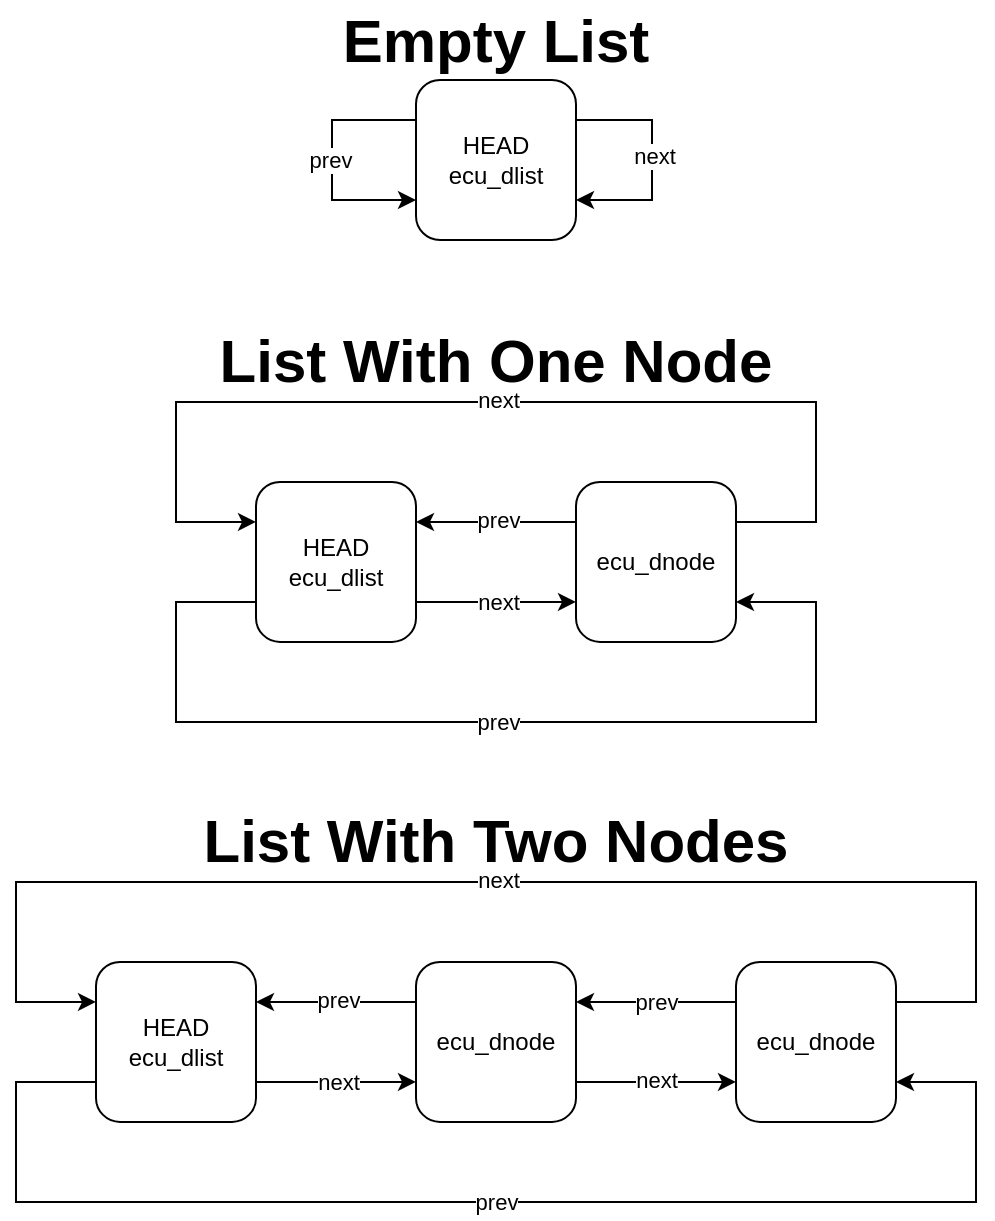 <mxfile version="22.1.2" type="device" pages="19">
  <diagram id="fRW8w1BYCVWvNPVW3TLo" name="list_and_node_representation">
    <mxGraphModel dx="1418" dy="828" grid="1" gridSize="10" guides="1" tooltips="1" connect="1" arrows="1" fold="1" page="1" pageScale="1" pageWidth="850" pageHeight="1100" math="0" shadow="0">
      <root>
        <mxCell id="0" />
        <mxCell id="1" parent="0" />
        <mxCell id="NkQCibNxZnWvnHUajcv4-1" value="HEAD&lt;br&gt;ecu_dlist" style="rounded=1;whiteSpace=wrap;html=1;" parent="1" vertex="1">
          <mxGeometry x="242" y="160" width="80" height="80" as="geometry" />
        </mxCell>
        <mxCell id="NkQCibNxZnWvnHUajcv4-9" style="edgeStyle=orthogonalEdgeStyle;rounded=0;orthogonalLoop=1;jettySize=auto;html=1;exitX=0;exitY=0.25;exitDx=0;exitDy=0;entryX=1;entryY=0.25;entryDx=0;entryDy=0;" parent="1" source="NkQCibNxZnWvnHUajcv4-2" target="NkQCibNxZnWvnHUajcv4-5" edge="1">
          <mxGeometry relative="1" as="geometry">
            <mxPoint x="262" y="401.94" as="targetPoint" />
            <Array as="points">
              <mxPoint x="302" y="380.97" />
              <mxPoint x="302" y="380.97" />
            </Array>
          </mxGeometry>
        </mxCell>
        <mxCell id="NkQCibNxZnWvnHUajcv4-13" value="prev" style="edgeLabel;html=1;align=center;verticalAlign=middle;resizable=0;points=[];" parent="NkQCibNxZnWvnHUajcv4-9" vertex="1" connectable="0">
          <mxGeometry x="-0.087" y="-1" relative="1" as="geometry">
            <mxPoint x="-3" as="offset" />
          </mxGeometry>
        </mxCell>
        <mxCell id="NkQCibNxZnWvnHUajcv4-10" style="edgeStyle=orthogonalEdgeStyle;rounded=0;orthogonalLoop=1;jettySize=auto;html=1;exitX=1;exitY=0.25;exitDx=0;exitDy=0;entryX=0;entryY=0.25;entryDx=0;entryDy=0;" parent="1" source="NkQCibNxZnWvnHUajcv4-2" target="NkQCibNxZnWvnHUajcv4-5" edge="1">
          <mxGeometry relative="1" as="geometry">
            <mxPoint x="152" y="401.94" as="targetPoint" />
            <Array as="points">
              <mxPoint x="442" y="380.97" />
              <mxPoint x="442" y="320.97" />
              <mxPoint x="122" y="320.97" />
              <mxPoint x="122" y="380.97" />
            </Array>
          </mxGeometry>
        </mxCell>
        <mxCell id="NkQCibNxZnWvnHUajcv4-11" value="next" style="edgeLabel;html=1;align=center;verticalAlign=middle;resizable=0;points=[];" parent="NkQCibNxZnWvnHUajcv4-10" vertex="1" connectable="0">
          <mxGeometry x="-0.022" y="-1" relative="1" as="geometry">
            <mxPoint x="-5" as="offset" />
          </mxGeometry>
        </mxCell>
        <mxCell id="NkQCibNxZnWvnHUajcv4-2" value="ecu_dnode" style="rounded=1;whiteSpace=wrap;html=1;" parent="1" vertex="1">
          <mxGeometry x="322" y="360.97" width="80" height="80" as="geometry" />
        </mxCell>
        <mxCell id="NkQCibNxZnWvnHUajcv4-8" style="edgeStyle=orthogonalEdgeStyle;rounded=0;orthogonalLoop=1;jettySize=auto;html=1;exitX=1;exitY=0.75;exitDx=0;exitDy=0;entryX=0;entryY=0.75;entryDx=0;entryDy=0;" parent="1" source="NkQCibNxZnWvnHUajcv4-5" target="NkQCibNxZnWvnHUajcv4-2" edge="1">
          <mxGeometry relative="1" as="geometry">
            <mxPoint x="252" y="471.94" as="sourcePoint" />
            <mxPoint x="302" y="431.94" as="targetPoint" />
          </mxGeometry>
        </mxCell>
        <mxCell id="NkQCibNxZnWvnHUajcv4-12" value="next" style="edgeLabel;html=1;align=center;verticalAlign=middle;resizable=0;points=[];" parent="NkQCibNxZnWvnHUajcv4-8" vertex="1" connectable="0">
          <mxGeometry x="0.186" relative="1" as="geometry">
            <mxPoint x="-7" as="offset" />
          </mxGeometry>
        </mxCell>
        <mxCell id="NkQCibNxZnWvnHUajcv4-14" style="edgeStyle=orthogonalEdgeStyle;rounded=0;orthogonalLoop=1;jettySize=auto;html=1;exitX=0;exitY=0.75;exitDx=0;exitDy=0;entryX=1;entryY=0.75;entryDx=0;entryDy=0;" parent="1" source="NkQCibNxZnWvnHUajcv4-5" target="NkQCibNxZnWvnHUajcv4-2" edge="1">
          <mxGeometry relative="1" as="geometry">
            <mxPoint x="142" y="431.94" as="sourcePoint" />
            <mxPoint x="412" y="431.94" as="targetPoint" />
            <Array as="points">
              <mxPoint x="122" y="420.97" />
              <mxPoint x="122" y="480.97" />
              <mxPoint x="442" y="480.97" />
              <mxPoint x="442" y="420.97" />
            </Array>
          </mxGeometry>
        </mxCell>
        <mxCell id="NkQCibNxZnWvnHUajcv4-15" value="prev" style="edgeLabel;html=1;align=center;verticalAlign=middle;resizable=0;points=[];" parent="NkQCibNxZnWvnHUajcv4-14" vertex="1" connectable="0">
          <mxGeometry x="0.03" relative="1" as="geometry">
            <mxPoint x="-7" as="offset" />
          </mxGeometry>
        </mxCell>
        <mxCell id="NkQCibNxZnWvnHUajcv4-5" value="HEAD&lt;br&gt;ecu_dlist" style="rounded=1;whiteSpace=wrap;html=1;" parent="1" vertex="1">
          <mxGeometry x="162" y="360.97" width="80" height="80" as="geometry" />
        </mxCell>
        <mxCell id="NkQCibNxZnWvnHUajcv4-32" style="edgeStyle=orthogonalEdgeStyle;rounded=0;orthogonalLoop=1;jettySize=auto;html=1;exitX=0;exitY=0.25;exitDx=0;exitDy=0;entryX=1;entryY=0.25;entryDx=0;entryDy=0;" parent="1" source="NkQCibNxZnWvnHUajcv4-36" target="NkQCibNxZnWvnHUajcv4-41" edge="1">
          <mxGeometry relative="1" as="geometry">
            <mxPoint x="182" y="641.94" as="targetPoint" />
            <Array as="points">
              <mxPoint x="222" y="620.97" />
              <mxPoint x="222" y="620.97" />
            </Array>
          </mxGeometry>
        </mxCell>
        <mxCell id="NkQCibNxZnWvnHUajcv4-33" value="prev" style="edgeLabel;html=1;align=center;verticalAlign=middle;resizable=0;points=[];" parent="NkQCibNxZnWvnHUajcv4-32" vertex="1" connectable="0">
          <mxGeometry x="-0.087" y="-1" relative="1" as="geometry">
            <mxPoint x="-3" as="offset" />
          </mxGeometry>
        </mxCell>
        <mxCell id="NkQCibNxZnWvnHUajcv4-34" style="edgeStyle=orthogonalEdgeStyle;rounded=0;orthogonalLoop=1;jettySize=auto;html=1;entryX=0;entryY=0.25;entryDx=0;entryDy=0;exitX=1;exitY=0.25;exitDx=0;exitDy=0;" parent="1" source="NkQCibNxZnWvnHUajcv4-42" target="NkQCibNxZnWvnHUajcv4-41" edge="1">
          <mxGeometry relative="1" as="geometry">
            <mxPoint x="72" y="641.94" as="targetPoint" />
            <Array as="points">
              <mxPoint x="522" y="621" />
              <mxPoint x="522" y="561" />
              <mxPoint x="42" y="561" />
              <mxPoint x="42" y="621" />
            </Array>
            <mxPoint x="442" y="561" as="sourcePoint" />
          </mxGeometry>
        </mxCell>
        <mxCell id="NkQCibNxZnWvnHUajcv4-35" value="next" style="edgeLabel;html=1;align=center;verticalAlign=middle;resizable=0;points=[];" parent="NkQCibNxZnWvnHUajcv4-34" vertex="1" connectable="0">
          <mxGeometry x="-0.022" y="-1" relative="1" as="geometry">
            <mxPoint x="-7" as="offset" />
          </mxGeometry>
        </mxCell>
        <mxCell id="NkQCibNxZnWvnHUajcv4-45" style="edgeStyle=orthogonalEdgeStyle;rounded=0;orthogonalLoop=1;jettySize=auto;html=1;exitX=1;exitY=0.75;exitDx=0;exitDy=0;entryX=0;entryY=0.75;entryDx=0;entryDy=0;" parent="1" source="NkQCibNxZnWvnHUajcv4-36" target="NkQCibNxZnWvnHUajcv4-42" edge="1">
          <mxGeometry relative="1" as="geometry" />
        </mxCell>
        <mxCell id="NkQCibNxZnWvnHUajcv4-46" value="next" style="edgeLabel;html=1;align=center;verticalAlign=middle;resizable=0;points=[];" parent="NkQCibNxZnWvnHUajcv4-45" vertex="1" connectable="0">
          <mxGeometry x="0.256" y="1" relative="1" as="geometry">
            <mxPoint x="-10" as="offset" />
          </mxGeometry>
        </mxCell>
        <mxCell id="NkQCibNxZnWvnHUajcv4-36" value="ecu_dnode" style="rounded=1;whiteSpace=wrap;html=1;" parent="1" vertex="1">
          <mxGeometry x="242" y="600.97" width="80" height="80" as="geometry" />
        </mxCell>
        <mxCell id="NkQCibNxZnWvnHUajcv4-37" style="edgeStyle=orthogonalEdgeStyle;rounded=0;orthogonalLoop=1;jettySize=auto;html=1;exitX=1;exitY=0.75;exitDx=0;exitDy=0;entryX=0;entryY=0.75;entryDx=0;entryDy=0;" parent="1" source="NkQCibNxZnWvnHUajcv4-41" target="NkQCibNxZnWvnHUajcv4-36" edge="1">
          <mxGeometry relative="1" as="geometry">
            <mxPoint x="172" y="711.94" as="sourcePoint" />
            <mxPoint x="222" y="671.94" as="targetPoint" />
          </mxGeometry>
        </mxCell>
        <mxCell id="NkQCibNxZnWvnHUajcv4-38" value="next" style="edgeLabel;html=1;align=center;verticalAlign=middle;resizable=0;points=[];" parent="NkQCibNxZnWvnHUajcv4-37" vertex="1" connectable="0">
          <mxGeometry x="0.186" relative="1" as="geometry">
            <mxPoint x="-7" as="offset" />
          </mxGeometry>
        </mxCell>
        <mxCell id="NkQCibNxZnWvnHUajcv4-39" style="edgeStyle=orthogonalEdgeStyle;rounded=0;orthogonalLoop=1;jettySize=auto;html=1;exitX=0;exitY=0.75;exitDx=0;exitDy=0;entryX=1;entryY=0.75;entryDx=0;entryDy=0;" parent="1" source="NkQCibNxZnWvnHUajcv4-41" target="NkQCibNxZnWvnHUajcv4-42" edge="1">
          <mxGeometry relative="1" as="geometry">
            <mxPoint x="62" y="671.94" as="sourcePoint" />
            <mxPoint x="442" y="761" as="targetPoint" />
            <Array as="points">
              <mxPoint x="42" y="661" />
              <mxPoint x="42" y="721" />
              <mxPoint x="522" y="721" />
              <mxPoint x="522" y="661" />
            </Array>
          </mxGeometry>
        </mxCell>
        <mxCell id="NkQCibNxZnWvnHUajcv4-40" value="prev" style="edgeLabel;html=1;align=center;verticalAlign=middle;resizable=0;points=[];" parent="NkQCibNxZnWvnHUajcv4-39" vertex="1" connectable="0">
          <mxGeometry x="0.03" relative="1" as="geometry">
            <mxPoint x="-10" as="offset" />
          </mxGeometry>
        </mxCell>
        <mxCell id="NkQCibNxZnWvnHUajcv4-41" value="HEAD&lt;br&gt;ecu_dlist" style="rounded=1;whiteSpace=wrap;html=1;" parent="1" vertex="1">
          <mxGeometry x="82" y="600.97" width="80" height="80" as="geometry" />
        </mxCell>
        <mxCell id="NkQCibNxZnWvnHUajcv4-43" style="edgeStyle=orthogonalEdgeStyle;rounded=0;orthogonalLoop=1;jettySize=auto;html=1;exitX=0;exitY=0.25;exitDx=0;exitDy=0;entryX=1;entryY=0.25;entryDx=0;entryDy=0;" parent="1" source="NkQCibNxZnWvnHUajcv4-42" target="NkQCibNxZnWvnHUajcv4-36" edge="1">
          <mxGeometry relative="1" as="geometry" />
        </mxCell>
        <mxCell id="NkQCibNxZnWvnHUajcv4-44" value="prev" style="edgeLabel;html=1;align=center;verticalAlign=middle;resizable=0;points=[];" parent="NkQCibNxZnWvnHUajcv4-43" vertex="1" connectable="0">
          <mxGeometry x="-0.173" relative="1" as="geometry">
            <mxPoint x="-7" as="offset" />
          </mxGeometry>
        </mxCell>
        <mxCell id="NkQCibNxZnWvnHUajcv4-42" value="ecu_dnode" style="rounded=1;whiteSpace=wrap;html=1;" parent="1" vertex="1">
          <mxGeometry x="402" y="600.97" width="80" height="80" as="geometry" />
        </mxCell>
        <mxCell id="iEQCMF3LriUFfwy1yi5t-1" value="&lt;b&gt;&lt;font style=&quot;font-size: 30px;&quot;&gt;Empty List&lt;/font&gt;&lt;/b&gt;" style="text;html=1;strokeColor=none;fillColor=none;align=center;verticalAlign=middle;whiteSpace=wrap;rounded=0;" parent="1" vertex="1">
          <mxGeometry x="202" y="120" width="160" height="40" as="geometry" />
        </mxCell>
        <mxCell id="iEQCMF3LriUFfwy1yi5t-2" value="&lt;b&gt;&lt;font style=&quot;font-size: 30px;&quot;&gt;List With One Node&lt;/font&gt;&lt;/b&gt;" style="text;html=1;strokeColor=none;fillColor=none;align=center;verticalAlign=middle;whiteSpace=wrap;rounded=0;" parent="1" vertex="1">
          <mxGeometry x="142" y="280" width="280" height="40" as="geometry" />
        </mxCell>
        <mxCell id="iEQCMF3LriUFfwy1yi5t-3" value="&lt;b&gt;&lt;font style=&quot;font-size: 30px;&quot;&gt;List With Two Nodes&lt;/font&gt;&lt;/b&gt;" style="text;html=1;strokeColor=none;fillColor=none;align=center;verticalAlign=middle;whiteSpace=wrap;rounded=0;" parent="1" vertex="1">
          <mxGeometry x="117" y="520" width="330" height="40" as="geometry" />
        </mxCell>
        <mxCell id="QbW-HE_9z0ABI3Lk3Hg2-1" style="edgeStyle=orthogonalEdgeStyle;rounded=0;orthogonalLoop=1;jettySize=auto;html=1;exitX=0;exitY=0.25;exitDx=0;exitDy=0;entryX=0;entryY=0.75;entryDx=0;entryDy=0;" edge="1" parent="1" source="NkQCibNxZnWvnHUajcv4-1" target="NkQCibNxZnWvnHUajcv4-1">
          <mxGeometry relative="1" as="geometry">
            <Array as="points">
              <mxPoint x="200" y="180" />
              <mxPoint x="200" y="220" />
            </Array>
          </mxGeometry>
        </mxCell>
        <mxCell id="QbW-HE_9z0ABI3Lk3Hg2-2" value="prev" style="edgeLabel;html=1;align=center;verticalAlign=middle;resizable=0;points=[];" vertex="1" connectable="0" parent="QbW-HE_9z0ABI3Lk3Hg2-1">
          <mxGeometry x="-0.132" y="-1" relative="1" as="geometry">
            <mxPoint y="8" as="offset" />
          </mxGeometry>
        </mxCell>
        <mxCell id="QbW-HE_9z0ABI3Lk3Hg2-3" style="edgeStyle=orthogonalEdgeStyle;rounded=0;orthogonalLoop=1;jettySize=auto;html=1;exitX=1;exitY=0.25;exitDx=0;exitDy=0;entryX=1;entryY=0.75;entryDx=0;entryDy=0;" edge="1" parent="1" source="NkQCibNxZnWvnHUajcv4-1" target="NkQCibNxZnWvnHUajcv4-1">
          <mxGeometry relative="1" as="geometry">
            <Array as="points">
              <mxPoint x="360" y="180" />
              <mxPoint x="360" y="220" />
            </Array>
          </mxGeometry>
        </mxCell>
        <mxCell id="QbW-HE_9z0ABI3Lk3Hg2-4" value="next" style="edgeLabel;html=1;align=center;verticalAlign=middle;resizable=0;points=[];" vertex="1" connectable="0" parent="QbW-HE_9z0ABI3Lk3Hg2-3">
          <mxGeometry x="-0.045" y="1" relative="1" as="geometry">
            <mxPoint as="offset" />
          </mxGeometry>
        </mxCell>
      </root>
    </mxGraphModel>
  </diagram>
  <diagram id="jNCP1Qat_rDsbKZcIHgk" name="getting_node_data">
    <mxGraphModel dx="1182" dy="1790" grid="1" gridSize="10" guides="1" tooltips="1" connect="1" arrows="1" fold="1" page="1" pageScale="1" pageWidth="850" pageHeight="1100" math="0" shadow="0">
      <root>
        <mxCell id="0" />
        <mxCell id="1" parent="0" />
        <mxCell id="dIr7_DPbcj1Sxy9s9mMa-2" value="&lt;font style=&quot;font-size: 20px;&quot;&gt;ECU_DNODE_GET_ENTRY(ptr_, type_, member_)&lt;/font&gt;" style="rounded=1;whiteSpace=wrap;html=1;" parent="1" vertex="1">
          <mxGeometry x="120" y="-40" width="560" height="80" as="geometry" />
        </mxCell>
        <mxCell id="dIr7_DPbcj1Sxy9s9mMa-5" value="&lt;blockquote style=&quot;margin: 0 0 0 40px; border: none; padding: 0px;&quot;&gt;&lt;font style=&quot;font-size: 16px;&quot;&gt;struct user_node&amp;nbsp;&lt;br&gt;&lt;/font&gt;&lt;font style=&quot;font-size: 16px;&quot;&gt;&lt;span style=&quot;&quot;&gt;{&lt;br&gt;&lt;/span&gt;&lt;/font&gt;&lt;font style=&quot;font-size: 16px;&quot;&gt;&lt;span style=&quot;&quot;&gt;&lt;span style=&quot;white-space: pre;&quot;&gt; &lt;span style=&quot;white-space: pre;&quot;&gt; &lt;/span&gt;&lt;/span&gt;int a;&lt;br&gt;&lt;/span&gt;&lt;/font&gt;&lt;font style=&quot;font-size: 16px;&quot;&gt;&lt;span style=&quot;&quot;&gt;&lt;span style=&quot;white-space: pre;&quot;&gt; &lt;span style=&quot;white-space: pre;&quot;&gt; &lt;/span&gt;&lt;/span&gt;int b;&lt;br&gt;&lt;/span&gt;&lt;/font&gt;&lt;font style=&quot;font-size: 16px;&quot;&gt;&lt;span style=&quot;&quot;&gt;&lt;span style=&quot;white-space: pre;&quot;&gt; &lt;span style=&quot;white-space: pre;&quot;&gt; &lt;/span&gt;&lt;/span&gt;struct ecu_dnode node;&lt;br&gt;&lt;/span&gt;&lt;/font&gt;&lt;font style=&quot;font-size: 16px;&quot;&gt;&lt;span style=&quot;&quot;&gt;&lt;span style=&quot;white-space: pre;&quot;&gt; &lt;span style=&quot;white-space: pre;&quot;&gt; &lt;/span&gt;&lt;/span&gt;int c;&lt;br&gt;&lt;/span&gt;&lt;/font&gt;&lt;font style=&quot;font-size: 16px;&quot;&gt;&lt;span style=&quot;&quot;&gt;};&lt;/span&gt;&lt;/font&gt;&lt;/blockquote&gt;" style="rounded=1;whiteSpace=wrap;html=1;align=left;" parent="1" vertex="1">
          <mxGeometry x="240" y="160" width="280" height="200" as="geometry" />
        </mxCell>
        <mxCell id="dIr7_DPbcj1Sxy9s9mMa-6" value="&lt;blockquote style=&quot;margin: 0 0 0 40px; border: none; padding: 0px;&quot;&gt;&lt;font style=&quot;font-size: 16px;&quot;&gt;struct ecu_dnode *n = ecu_dlist_front(&amp;amp;list);&lt;/font&gt;&lt;/blockquote&gt;" style="rounded=1;whiteSpace=wrap;html=1;align=left;" parent="1" vertex="1">
          <mxGeometry x="190" y="440" width="360" height="40" as="geometry" />
        </mxCell>
        <mxCell id="dIr7_DPbcj1Sxy9s9mMa-9" style="edgeStyle=orthogonalEdgeStyle;rounded=0;orthogonalLoop=1;jettySize=auto;html=1;exitX=0.333;exitY=0.15;exitDx=0;exitDy=0;exitPerimeter=0;strokeWidth=1;entryX=0.679;entryY=0.75;entryDx=0;entryDy=0;entryPerimeter=0;" parent="1" source="dIr7_DPbcj1Sxy9s9mMa-5" target="dIr7_DPbcj1Sxy9s9mMa-2" edge="1">
          <mxGeometry relative="1" as="geometry">
            <mxPoint x="520" y="70" as="targetPoint" />
            <mxPoint x="360" y="120" as="sourcePoint" />
            <Array as="points">
              <mxPoint x="333" y="120" />
              <mxPoint x="500" y="120" />
            </Array>
          </mxGeometry>
        </mxCell>
        <mxCell id="dIr7_DPbcj1Sxy9s9mMa-10" value="" style="endArrow=classic;html=1;rounded=0;strokeWidth=1;" parent="1" edge="1">
          <mxGeometry width="50" height="50" relative="1" as="geometry">
            <mxPoint x="462" y="280" as="sourcePoint" />
            <mxPoint x="580" y="19" as="targetPoint" />
            <Array as="points">
              <mxPoint x="580" y="280" />
            </Array>
          </mxGeometry>
        </mxCell>
        <mxCell id="dIr7_DPbcj1Sxy9s9mMa-11" value="" style="endArrow=classic;html=1;rounded=0;strokeWidth=1;" parent="1" edge="1">
          <mxGeometry width="50" height="50" relative="1" as="geometry">
            <mxPoint x="370" y="454" as="sourcePoint" />
            <mxPoint x="440" y="20" as="targetPoint" />
            <Array as="points">
              <mxPoint x="370" y="400" />
              <mxPoint x="200" y="400" />
              <mxPoint x="200" y="240" />
              <mxPoint x="200" y="80" />
              <mxPoint x="440" y="80" />
            </Array>
          </mxGeometry>
        </mxCell>
        <mxCell id="MJBSpOD-tuH2Z2GFH49I-2" value="" style="endArrow=classic;html=1;rounded=0;exitX=0.875;exitY=0.688;exitDx=0;exitDy=0;exitPerimeter=0;" parent="1" edge="1">
          <mxGeometry width="50" height="50" relative="1" as="geometry">
            <mxPoint x="409.75" y="777.08" as="sourcePoint" />
            <mxPoint x="506" y="777" as="targetPoint" />
          </mxGeometry>
        </mxCell>
        <mxCell id="MJBSpOD-tuH2Z2GFH49I-3" value="&lt;font style=&quot;border-color: var(--border-color); font-size: 16px;&quot;&gt;struct user_node&amp;nbsp;&lt;br style=&quot;border-color: var(--border-color);&quot;&gt;&lt;/font&gt;&lt;font style=&quot;border-color: var(--border-color); font-size: 16px;&quot;&gt;{&lt;br style=&quot;border-color: var(--border-color);&quot;&gt;&lt;/font&gt;&lt;font style=&quot;border-color: var(--border-color); font-size: 16px;&quot;&gt; &lt;span style=&quot;white-space: pre;&quot;&gt; &lt;span style=&quot;white-space: pre;&quot;&gt; &lt;span style=&quot;white-space: pre;&quot;&gt; &lt;/span&gt;&lt;/span&gt;&lt;/span&gt;int a;&lt;br&gt;&lt;span style=&quot;background-color: initial;&quot;&gt;&lt;span style=&quot;white-space: pre;&quot;&gt; &lt;span style=&quot;white-space: pre;&quot;&gt; &lt;span style=&quot;white-space: pre;&quot;&gt; &lt;/span&gt;&lt;/span&gt;&lt;/span&gt;int b;&lt;/span&gt;&lt;br&gt;&lt;/font&gt;&lt;font style=&quot;border-color: var(--border-color); font-size: 16px;&quot;&gt;&lt;span style=&quot;border-color: var(--border-color);&quot;&gt; &lt;/span&gt;&lt;span style=&quot;white-space: pre;&quot;&gt; &lt;span style=&quot;white-space: pre;&quot;&gt; &lt;span style=&quot;white-space: pre;&quot;&gt; &lt;/span&gt;&lt;/span&gt;&lt;/span&gt;struct ecu_dnode node;&lt;br style=&quot;border-color: var(--border-color);&quot;&gt;&lt;/font&gt;&lt;font style=&quot;border-color: var(--border-color); font-size: 16px;&quot;&gt;&lt;span style=&quot;border-color: var(--border-color);&quot;&gt; &lt;/span&gt;&lt;span style=&quot;white-space: pre;&quot;&gt; &lt;span style=&quot;white-space: pre;&quot;&gt; &lt;span style=&quot;white-space: pre;&quot;&gt; &lt;/span&gt;&lt;/span&gt;&lt;/span&gt;int c;&lt;br style=&quot;border-color: var(--border-color);&quot;&gt;&lt;/font&gt;&lt;font style=&quot;border-color: var(--border-color); font-size: 16px;&quot;&gt;};&lt;/font&gt;" style="text;html=1;strokeColor=none;fillColor=none;align=left;verticalAlign=middle;whiteSpace=wrap;rounded=0;" parent="1" vertex="1">
          <mxGeometry x="200" y="680" width="210" height="160" as="geometry" />
        </mxCell>
        <mxCell id="MJBSpOD-tuH2Z2GFH49I-4" value="&lt;font style=&quot;font-size: 16px;&quot;&gt;(struct ecu_dnode *)&amp;amp;me.node&lt;/font&gt;" style="text;html=1;strokeColor=none;fillColor=none;align=center;verticalAlign=middle;whiteSpace=wrap;rounded=0;" parent="1" vertex="1">
          <mxGeometry x="508" y="765" width="222" height="20" as="geometry" />
        </mxCell>
        <mxCell id="MJBSpOD-tuH2Z2GFH49I-5" value="" style="endArrow=classic;html=1;rounded=0;exitX=0.875;exitY=0.688;exitDx=0;exitDy=0;exitPerimeter=0;" parent="1" edge="1">
          <mxGeometry width="50" height="50" relative="1" as="geometry">
            <mxPoint x="276" y="736" as="sourcePoint" />
            <mxPoint x="486" y="736" as="targetPoint" />
          </mxGeometry>
        </mxCell>
        <mxCell id="MJBSpOD-tuH2Z2GFH49I-6" value="&lt;font style=&quot;font-size: 16px;&quot;&gt;(struct user_node *)&amp;amp;me&lt;/font&gt;" style="text;html=1;strokeColor=none;fillColor=none;align=center;verticalAlign=middle;whiteSpace=wrap;rounded=0;" parent="1" vertex="1">
          <mxGeometry x="486" y="724" width="184" height="20" as="geometry" />
        </mxCell>
        <mxCell id="MJBSpOD-tuH2Z2GFH49I-7" value="" style="endArrow=none;dashed=1;html=1;dashPattern=1 3;strokeWidth=2;rounded=0;" parent="1" edge="1">
          <mxGeometry width="50" height="50" relative="1" as="geometry">
            <mxPoint x="440" y="778" as="sourcePoint" />
            <mxPoint x="440" y="732" as="targetPoint" />
          </mxGeometry>
        </mxCell>
        <mxCell id="MJBSpOD-tuH2Z2GFH49I-8" value="&lt;font style=&quot;font-size: 16px;&quot;&gt;X&lt;/font&gt;" style="text;html=1;strokeColor=none;fillColor=none;align=center;verticalAlign=middle;whiteSpace=wrap;rounded=0;" parent="1" vertex="1">
          <mxGeometry x="445" y="746" width="20" height="20" as="geometry" />
        </mxCell>
      </root>
    </mxGraphModel>
  </diagram>
  <diagram id="0JgUx3r6zbdwb9MB96Rr" name="node_destroy">
    <mxGraphModel dx="2268" dy="-272" grid="1" gridSize="10" guides="1" tooltips="1" connect="1" arrows="1" fold="1" page="1" pageScale="1" pageWidth="850" pageHeight="1100" math="0" shadow="0">
      <root>
        <mxCell id="0" />
        <mxCell id="1" parent="0" />
        <mxCell id="CkiFDckLRawDLC4ylvaL-1" style="edgeStyle=orthogonalEdgeStyle;rounded=0;orthogonalLoop=1;jettySize=auto;html=1;entryX=0;entryY=0.25;entryDx=0;entryDy=0;exitX=1;exitY=0.25;exitDx=0;exitDy=0;" parent="1" source="CkiFDckLRawDLC4ylvaL-10" target="CkiFDckLRawDLC4ylvaL-7" edge="1">
          <mxGeometry relative="1" as="geometry">
            <mxPoint x="109.07" y="2160.91" as="targetPoint" />
            <Array as="points">
              <mxPoint x="479.23" y="2139.97" />
              <mxPoint x="479.23" y="2079.97" />
              <mxPoint x="79.23" y="2079.97" />
              <mxPoint x="79.23" y="2139.97" />
            </Array>
            <mxPoint x="679.07" y="2139.94" as="sourcePoint" />
          </mxGeometry>
        </mxCell>
        <mxCell id="CkiFDckLRawDLC4ylvaL-2" style="edgeStyle=orthogonalEdgeStyle;rounded=0;orthogonalLoop=1;jettySize=auto;html=1;exitX=1;exitY=0.75;exitDx=0;exitDy=0;entryX=0;entryY=0.75;entryDx=0;entryDy=0;" parent="1" source="CkiFDckLRawDLC4ylvaL-4" target="CkiFDckLRawDLC4ylvaL-10" edge="1">
          <mxGeometry relative="1" as="geometry" />
        </mxCell>
        <mxCell id="CkiFDckLRawDLC4ylvaL-3" style="edgeStyle=orthogonalEdgeStyle;rounded=0;orthogonalLoop=1;jettySize=auto;html=1;exitX=0;exitY=0.25;exitDx=0;exitDy=0;entryX=1;entryY=0.25;entryDx=0;entryDy=0;" parent="1" source="CkiFDckLRawDLC4ylvaL-4" target="CkiFDckLRawDLC4ylvaL-7" edge="1">
          <mxGeometry relative="1" as="geometry" />
        </mxCell>
        <mxCell id="CkiFDckLRawDLC4ylvaL-4" value="node1" style="rounded=1;whiteSpace=wrap;html=1;" parent="1" vertex="1">
          <mxGeometry x="239.07" y="2119.94" width="80" height="80" as="geometry" />
        </mxCell>
        <mxCell id="CkiFDckLRawDLC4ylvaL-5" style="edgeStyle=orthogonalEdgeStyle;rounded=0;orthogonalLoop=1;jettySize=auto;html=1;exitX=1;exitY=0.75;exitDx=0;exitDy=0;entryX=0;entryY=0.75;entryDx=0;entryDy=0;" parent="1" source="CkiFDckLRawDLC4ylvaL-7" target="CkiFDckLRawDLC4ylvaL-4" edge="1">
          <mxGeometry relative="1" as="geometry">
            <mxPoint x="209.07" y="2230.91" as="sourcePoint" />
            <mxPoint x="259.07" y="2190.91" as="targetPoint" />
          </mxGeometry>
        </mxCell>
        <mxCell id="CkiFDckLRawDLC4ylvaL-6" style="edgeStyle=orthogonalEdgeStyle;rounded=0;orthogonalLoop=1;jettySize=auto;html=1;exitX=0;exitY=0.75;exitDx=0;exitDy=0;entryX=1;entryY=0.75;entryDx=0;entryDy=0;" parent="1" source="CkiFDckLRawDLC4ylvaL-7" target="CkiFDckLRawDLC4ylvaL-10" edge="1">
          <mxGeometry relative="1" as="geometry">
            <mxPoint x="99.07" y="2190.91" as="sourcePoint" />
            <mxPoint x="679.07" y="2179.94" as="targetPoint" />
            <Array as="points">
              <mxPoint x="79.23" y="2179.97" />
              <mxPoint x="79.23" y="2239.97" />
              <mxPoint x="479.23" y="2239.97" />
              <mxPoint x="479.23" y="2179.97" />
            </Array>
          </mxGeometry>
        </mxCell>
        <mxCell id="CkiFDckLRawDLC4ylvaL-7" value="HEAD&lt;br&gt;ecu_dlist" style="rounded=1;whiteSpace=wrap;html=1;" parent="1" vertex="1">
          <mxGeometry x="119.07" y="2119.94" width="80" height="80" as="geometry" />
        </mxCell>
        <mxCell id="CkiFDckLRawDLC4ylvaL-8" style="edgeStyle=orthogonalEdgeStyle;rounded=0;orthogonalLoop=1;jettySize=auto;html=1;exitX=0;exitY=0.25;exitDx=0;exitDy=0;entryX=1;entryY=0.25;entryDx=0;entryDy=0;" parent="1" source="CkiFDckLRawDLC4ylvaL-10" target="CkiFDckLRawDLC4ylvaL-4" edge="1">
          <mxGeometry relative="1" as="geometry" />
        </mxCell>
        <mxCell id="CkiFDckLRawDLC4ylvaL-10" value="node2" style="rounded=1;whiteSpace=wrap;html=1;" parent="1" vertex="1">
          <mxGeometry x="359.07" y="2119.94" width="80" height="80" as="geometry" />
        </mxCell>
        <mxCell id="CkiFDckLRawDLC4ylvaL-11" value="&lt;b&gt;&lt;font style=&quot;font-size: 30px;&quot;&gt;Before&lt;/font&gt;&lt;/b&gt;" style="text;html=1;strokeColor=none;fillColor=none;align=center;verticalAlign=middle;whiteSpace=wrap;rounded=0;" parent="1" vertex="1">
          <mxGeometry x="219.07" y="2040" width="120" height="40" as="geometry" />
        </mxCell>
        <mxCell id="CkiFDckLRawDLC4ylvaL-12" value="&lt;b&gt;&lt;font style=&quot;font-size: 30px;&quot;&gt;After&lt;/font&gt;&lt;/b&gt;" style="text;html=1;strokeColor=none;fillColor=none;align=center;verticalAlign=middle;whiteSpace=wrap;rounded=0;" parent="1" vertex="1">
          <mxGeometry x="219.07" y="2320" width="120" height="40" as="geometry" />
        </mxCell>
        <mxCell id="CkiFDckLRawDLC4ylvaL-20" style="edgeStyle=orthogonalEdgeStyle;rounded=0;orthogonalLoop=1;jettySize=auto;html=1;exitX=1;exitY=0.5;exitDx=0;exitDy=0;" parent="1" source="CkiFDckLRawDLC4ylvaL-22" edge="1">
          <mxGeometry relative="1" as="geometry">
            <mxPoint x="559.64" y="2439.97" as="targetPoint" />
          </mxGeometry>
        </mxCell>
        <mxCell id="CkiFDckLRawDLC4ylvaL-21" value="NULL" style="edgeLabel;html=1;align=center;verticalAlign=middle;resizable=0;points=[];" parent="CkiFDckLRawDLC4ylvaL-20" vertex="1" connectable="0">
          <mxGeometry x="-0.214" y="1" relative="1" as="geometry">
            <mxPoint x="9" as="offset" />
          </mxGeometry>
        </mxCell>
        <mxCell id="CkiFDckLRawDLC4ylvaL-22" value="node1" style="rounded=1;whiteSpace=wrap;html=1;" parent="1" vertex="1">
          <mxGeometry x="399.23" y="2399.97" width="80" height="80" as="geometry" />
        </mxCell>
        <mxCell id="CkiFDckLRawDLC4ylvaL-23" style="edgeStyle=orthogonalEdgeStyle;rounded=0;orthogonalLoop=1;jettySize=auto;html=1;exitX=0;exitY=0.5;exitDx=0;exitDy=0;" parent="1" source="CkiFDckLRawDLC4ylvaL-22" edge="1">
          <mxGeometry relative="1" as="geometry">
            <Array as="points">
              <mxPoint x="339.64" y="2439.97" />
              <mxPoint x="339.64" y="2439.97" />
            </Array>
            <mxPoint x="319.64" y="2439.97" as="targetPoint" />
          </mxGeometry>
        </mxCell>
        <mxCell id="CkiFDckLRawDLC4ylvaL-24" value="NULL" style="edgeLabel;html=1;align=center;verticalAlign=middle;resizable=0;points=[];" parent="CkiFDckLRawDLC4ylvaL-23" vertex="1" connectable="0">
          <mxGeometry x="-0.264" y="1" relative="1" as="geometry">
            <mxPoint x="-11" as="offset" />
          </mxGeometry>
        </mxCell>
        <mxCell id="i8x1A6QaXACT9E8NSax6-1" value="" style="endArrow=classic;html=1;rounded=0;dashed=1;dashPattern=8 8;" parent="1" edge="1">
          <mxGeometry width="50" height="50" relative="1" as="geometry">
            <mxPoint x="278.61" y="2279.97" as="sourcePoint" />
            <mxPoint x="278.39" y="2209.97" as="targetPoint" />
          </mxGeometry>
        </mxCell>
        <mxCell id="i8x1A6QaXACT9E8NSax6-2" value="ecu_dnode_destroy(&amp;amp;node1)" style="edgeLabel;html=1;align=center;verticalAlign=middle;resizable=0;points=[];" parent="i8x1A6QaXACT9E8NSax6-1" vertex="1" connectable="0">
          <mxGeometry x="0.271" y="-2" relative="1" as="geometry">
            <mxPoint x="-2" y="27" as="offset" />
          </mxGeometry>
        </mxCell>
        <mxCell id="i8x1A6QaXACT9E8NSax6-5" style="edgeStyle=orthogonalEdgeStyle;rounded=0;orthogonalLoop=1;jettySize=auto;html=1;entryX=0;entryY=0.25;entryDx=0;entryDy=0;exitX=1;exitY=0.25;exitDx=0;exitDy=0;" parent="1" source="i8x1A6QaXACT9E8NSax6-8" target="i8x1A6QaXACT9E8NSax6-11" edge="1">
          <mxGeometry relative="1" as="geometry">
            <mxPoint x="29.61" y="2440.94" as="targetPoint" />
            <Array as="points">
              <mxPoint x="279.93" y="2420" />
              <mxPoint x="279.93" y="2360" />
              <mxPoint x="-0.07" y="2360" />
              <mxPoint x="-0.07" y="2420" />
            </Array>
            <mxPoint x="359.61" y="2419.97" as="sourcePoint" />
          </mxGeometry>
        </mxCell>
        <mxCell id="i8x1A6QaXACT9E8NSax6-7" style="edgeStyle=orthogonalEdgeStyle;rounded=0;orthogonalLoop=1;jettySize=auto;html=1;exitX=0;exitY=0.25;exitDx=0;exitDy=0;entryX=1;entryY=0.25;entryDx=0;entryDy=0;" parent="1" source="i8x1A6QaXACT9E8NSax6-8" target="i8x1A6QaXACT9E8NSax6-11" edge="1">
          <mxGeometry relative="1" as="geometry" />
        </mxCell>
        <mxCell id="i8x1A6QaXACT9E8NSax6-8" value="node2" style="rounded=1;whiteSpace=wrap;html=1;" parent="1" vertex="1">
          <mxGeometry x="159.61" y="2399.97" width="80" height="80" as="geometry" />
        </mxCell>
        <mxCell id="i8x1A6QaXACT9E8NSax6-9" style="edgeStyle=orthogonalEdgeStyle;rounded=0;orthogonalLoop=1;jettySize=auto;html=1;exitX=1;exitY=0.75;exitDx=0;exitDy=0;entryX=0;entryY=0.75;entryDx=0;entryDy=0;" parent="1" source="i8x1A6QaXACT9E8NSax6-11" target="i8x1A6QaXACT9E8NSax6-8" edge="1">
          <mxGeometry relative="1" as="geometry">
            <mxPoint x="129.61" y="2510.94" as="sourcePoint" />
            <mxPoint x="179.61" y="2470.94" as="targetPoint" />
          </mxGeometry>
        </mxCell>
        <mxCell id="i8x1A6QaXACT9E8NSax6-10" style="edgeStyle=orthogonalEdgeStyle;rounded=0;orthogonalLoop=1;jettySize=auto;html=1;exitX=0;exitY=0.75;exitDx=0;exitDy=0;entryX=1;entryY=0.75;entryDx=0;entryDy=0;" parent="1" source="i8x1A6QaXACT9E8NSax6-11" target="i8x1A6QaXACT9E8NSax6-8" edge="1">
          <mxGeometry relative="1" as="geometry">
            <mxPoint x="19.61" y="2470.94" as="sourcePoint" />
            <mxPoint x="359.61" y="2459.97" as="targetPoint" />
            <Array as="points">
              <mxPoint x="-0.07" y="2460" />
              <mxPoint x="-0.07" y="2520" />
              <mxPoint x="279.93" y="2520" />
              <mxPoint x="279.93" y="2460" />
            </Array>
          </mxGeometry>
        </mxCell>
        <mxCell id="i8x1A6QaXACT9E8NSax6-11" value="HEAD&lt;br&gt;ecu_dlist" style="rounded=1;whiteSpace=wrap;html=1;" parent="1" vertex="1">
          <mxGeometry x="39.61" y="2399.97" width="80" height="80" as="geometry" />
        </mxCell>
      </root>
    </mxGraphModel>
  </diagram>
  <diagram id="fida91o2Th-zTzUKkKaZ" name="ecu_dnode_insert_before">
    <mxGraphModel dx="1418" dy="828" grid="1" gridSize="10" guides="1" tooltips="1" connect="1" arrows="1" fold="1" page="1" pageScale="1" pageWidth="850" pageHeight="1100" math="0" shadow="0">
      <root>
        <mxCell id="0" />
        <mxCell id="1" parent="0" />
        <mxCell id="ry81yIMuCGhEBE_BAj04-26" style="edgeStyle=orthogonalEdgeStyle;rounded=0;orthogonalLoop=1;jettySize=auto;html=1;exitX=0;exitY=0.25;exitDx=0;exitDy=0;entryX=1;entryY=0.25;entryDx=0;entryDy=0;" parent="1" source="ry81yIMuCGhEBE_BAj04-32" target="ry81yIMuCGhEBE_BAj04-37" edge="1">
          <mxGeometry relative="1" as="geometry">
            <mxPoint x="259.95" y="560.92" as="targetPoint" />
            <Array as="points">
              <mxPoint x="299.95" y="539.95" />
              <mxPoint x="299.95" y="539.95" />
            </Array>
          </mxGeometry>
        </mxCell>
        <mxCell id="ry81yIMuCGhEBE_BAj04-28" style="edgeStyle=orthogonalEdgeStyle;rounded=0;orthogonalLoop=1;jettySize=auto;html=1;entryX=0;entryY=0.25;entryDx=0;entryDy=0;exitX=1;exitY=0.25;exitDx=0;exitDy=0;" parent="1" source="ry81yIMuCGhEBE_BAj04-40" target="ry81yIMuCGhEBE_BAj04-37" edge="1">
          <mxGeometry relative="1" as="geometry">
            <mxPoint x="149.95" y="560.92" as="targetPoint" />
            <Array as="points">
              <mxPoint x="519.95" y="539.98" />
              <mxPoint x="519.95" y="479.98" />
              <mxPoint x="119.95" y="479.98" />
              <mxPoint x="119.95" y="539.98" />
            </Array>
            <mxPoint x="519.95" y="479.98" as="sourcePoint" />
          </mxGeometry>
        </mxCell>
        <mxCell id="ry81yIMuCGhEBE_BAj04-30" style="edgeStyle=orthogonalEdgeStyle;rounded=0;orthogonalLoop=1;jettySize=auto;html=1;exitX=1;exitY=0.75;exitDx=0;exitDy=0;entryX=0;entryY=0.75;entryDx=0;entryDy=0;" parent="1" source="ry81yIMuCGhEBE_BAj04-32" target="ry81yIMuCGhEBE_BAj04-40" edge="1">
          <mxGeometry relative="1" as="geometry" />
        </mxCell>
        <mxCell id="ry81yIMuCGhEBE_BAj04-32" value="node1" style="rounded=1;whiteSpace=wrap;html=1;" parent="1" vertex="1">
          <mxGeometry x="279.95" y="519.95" width="80" height="80" as="geometry" />
        </mxCell>
        <mxCell id="ry81yIMuCGhEBE_BAj04-33" style="edgeStyle=orthogonalEdgeStyle;rounded=0;orthogonalLoop=1;jettySize=auto;html=1;exitX=1;exitY=0.75;exitDx=0;exitDy=0;entryX=0;entryY=0.75;entryDx=0;entryDy=0;" parent="1" source="ry81yIMuCGhEBE_BAj04-37" target="ry81yIMuCGhEBE_BAj04-32" edge="1">
          <mxGeometry relative="1" as="geometry">
            <mxPoint x="249.95" y="630.92" as="sourcePoint" />
            <mxPoint x="299.95" y="590.92" as="targetPoint" />
          </mxGeometry>
        </mxCell>
        <mxCell id="ry81yIMuCGhEBE_BAj04-35" style="edgeStyle=orthogonalEdgeStyle;rounded=0;orthogonalLoop=1;jettySize=auto;html=1;exitX=0;exitY=0.75;exitDx=0;exitDy=0;entryX=1;entryY=0.75;entryDx=0;entryDy=0;" parent="1" source="ry81yIMuCGhEBE_BAj04-37" target="ry81yIMuCGhEBE_BAj04-40" edge="1">
          <mxGeometry relative="1" as="geometry">
            <mxPoint x="139.95" y="590.92" as="sourcePoint" />
            <mxPoint x="519.95" y="679.98" as="targetPoint" />
            <Array as="points">
              <mxPoint x="119.95" y="579.98" />
              <mxPoint x="119.95" y="639.98" />
              <mxPoint x="519.95" y="639.98" />
              <mxPoint x="519.95" y="579.98" />
            </Array>
          </mxGeometry>
        </mxCell>
        <mxCell id="ry81yIMuCGhEBE_BAj04-37" value="HEAD&lt;br&gt;ecu_dlist" style="rounded=1;whiteSpace=wrap;html=1;" parent="1" vertex="1">
          <mxGeometry x="159.95" y="519.95" width="80" height="80" as="geometry" />
        </mxCell>
        <mxCell id="ry81yIMuCGhEBE_BAj04-38" style="edgeStyle=orthogonalEdgeStyle;rounded=0;orthogonalLoop=1;jettySize=auto;html=1;exitX=0;exitY=0.25;exitDx=0;exitDy=0;entryX=1;entryY=0.25;entryDx=0;entryDy=0;" parent="1" source="ry81yIMuCGhEBE_BAj04-40" target="ry81yIMuCGhEBE_BAj04-32" edge="1">
          <mxGeometry relative="1" as="geometry" />
        </mxCell>
        <mxCell id="ry81yIMuCGhEBE_BAj04-40" value="node3" style="rounded=1;whiteSpace=wrap;html=1;" parent="1" vertex="1">
          <mxGeometry x="399.95" y="519.95" width="80" height="80" as="geometry" />
        </mxCell>
        <mxCell id="ry81yIMuCGhEBE_BAj04-44" value="node2" style="rounded=1;whiteSpace=wrap;html=1;" parent="1" vertex="1">
          <mxGeometry x="339.95" y="680.0" width="80" height="80" as="geometry" />
        </mxCell>
        <mxCell id="ry81yIMuCGhEBE_BAj04-46" value="" style="endArrow=classic;html=1;rounded=0;dashed=1;exitX=0.5;exitY=0;exitDx=0;exitDy=0;dashPattern=8 8;" parent="1" source="ry81yIMuCGhEBE_BAj04-44" edge="1">
          <mxGeometry width="50" height="50" relative="1" as="geometry">
            <mxPoint x="409.95" y="739.98" as="sourcePoint" />
            <mxPoint x="379.95" y="599.98" as="targetPoint" />
          </mxGeometry>
        </mxCell>
        <mxCell id="ry81yIMuCGhEBE_BAj04-47" value="ecu_dnode_insert_before(&amp;amp;node2, &amp;amp;node3)" style="edgeLabel;html=1;align=center;verticalAlign=middle;resizable=0;points=[];" parent="ry81yIMuCGhEBE_BAj04-46" vertex="1" connectable="0">
          <mxGeometry x="0.271" y="-2" relative="1" as="geometry">
            <mxPoint x="-2" y="31" as="offset" />
          </mxGeometry>
        </mxCell>
        <mxCell id="ry81yIMuCGhEBE_BAj04-52" style="edgeStyle=orthogonalEdgeStyle;rounded=0;orthogonalLoop=1;jettySize=auto;html=1;exitX=0;exitY=0.25;exitDx=0;exitDy=0;entryX=1;entryY=0.25;entryDx=0;entryDy=0;" parent="1" source="ry81yIMuCGhEBE_BAj04-55" target="ry81yIMuCGhEBE_BAj04-58" edge="1">
          <mxGeometry relative="1" as="geometry">
            <mxPoint x="199.95" y="920.94" as="targetPoint" />
            <Array as="points">
              <mxPoint x="239.95" y="899.97" />
              <mxPoint x="239.95" y="899.97" />
            </Array>
          </mxGeometry>
        </mxCell>
        <mxCell id="ry81yIMuCGhEBE_BAj04-53" style="edgeStyle=orthogonalEdgeStyle;rounded=0;orthogonalLoop=1;jettySize=auto;html=1;entryX=0;entryY=0.25;entryDx=0;entryDy=0;exitX=1;exitY=0.25;exitDx=0;exitDy=0;" parent="1" source="ry81yIMuCGhEBE_BAj04-63" target="ry81yIMuCGhEBE_BAj04-58" edge="1">
          <mxGeometry relative="1" as="geometry">
            <mxPoint x="89.95" y="920.94" as="targetPoint" />
            <Array as="points">
              <mxPoint x="580" y="900" />
              <mxPoint x="580" y="840" />
              <mxPoint x="60" y="840" />
              <mxPoint x="60" y="900" />
            </Array>
            <mxPoint x="659.95" y="899.97" as="sourcePoint" />
          </mxGeometry>
        </mxCell>
        <mxCell id="ry81yIMuCGhEBE_BAj04-54" style="edgeStyle=orthogonalEdgeStyle;rounded=0;orthogonalLoop=1;jettySize=auto;html=1;exitX=1;exitY=0.75;exitDx=0;exitDy=0;entryX=0;entryY=0.75;entryDx=0;entryDy=0;" parent="1" source="ry81yIMuCGhEBE_BAj04-55" target="ry81yIMuCGhEBE_BAj04-61" edge="1">
          <mxGeometry relative="1" as="geometry" />
        </mxCell>
        <mxCell id="ry81yIMuCGhEBE_BAj04-55" value="node1" style="rounded=1;whiteSpace=wrap;html=1;" parent="1" vertex="1">
          <mxGeometry x="219.95" y="879.97" width="80" height="80" as="geometry" />
        </mxCell>
        <mxCell id="ry81yIMuCGhEBE_BAj04-56" style="edgeStyle=orthogonalEdgeStyle;rounded=0;orthogonalLoop=1;jettySize=auto;html=1;exitX=1;exitY=0.75;exitDx=0;exitDy=0;entryX=0;entryY=0.75;entryDx=0;entryDy=0;" parent="1" source="ry81yIMuCGhEBE_BAj04-58" target="ry81yIMuCGhEBE_BAj04-55" edge="1">
          <mxGeometry relative="1" as="geometry">
            <mxPoint x="189.95" y="990.94" as="sourcePoint" />
            <mxPoint x="239.95" y="950.94" as="targetPoint" />
          </mxGeometry>
        </mxCell>
        <mxCell id="ry81yIMuCGhEBE_BAj04-57" style="edgeStyle=orthogonalEdgeStyle;rounded=0;orthogonalLoop=1;jettySize=auto;html=1;exitX=0;exitY=0.75;exitDx=0;exitDy=0;entryX=1;entryY=0.75;entryDx=0;entryDy=0;" parent="1" source="ry81yIMuCGhEBE_BAj04-58" target="ry81yIMuCGhEBE_BAj04-63" edge="1">
          <mxGeometry relative="1" as="geometry">
            <mxPoint x="79.95" y="950.94" as="sourcePoint" />
            <mxPoint x="659.95" y="939.97" as="targetPoint" />
            <Array as="points">
              <mxPoint x="60" y="940" />
              <mxPoint x="60" y="1000" />
              <mxPoint x="580" y="1000" />
              <mxPoint x="580" y="940" />
            </Array>
          </mxGeometry>
        </mxCell>
        <mxCell id="ry81yIMuCGhEBE_BAj04-58" value="HEAD&lt;br&gt;ecu_dlist" style="rounded=1;whiteSpace=wrap;html=1;" parent="1" vertex="1">
          <mxGeometry x="99.95" y="879.97" width="80" height="80" as="geometry" />
        </mxCell>
        <mxCell id="ry81yIMuCGhEBE_BAj04-59" style="edgeStyle=orthogonalEdgeStyle;rounded=0;orthogonalLoop=1;jettySize=auto;html=1;exitX=0;exitY=0.25;exitDx=0;exitDy=0;entryX=1;entryY=0.25;entryDx=0;entryDy=0;" parent="1" source="ry81yIMuCGhEBE_BAj04-61" target="ry81yIMuCGhEBE_BAj04-55" edge="1">
          <mxGeometry relative="1" as="geometry" />
        </mxCell>
        <mxCell id="ry81yIMuCGhEBE_BAj04-60" style="edgeStyle=orthogonalEdgeStyle;rounded=0;orthogonalLoop=1;jettySize=auto;html=1;exitX=1;exitY=0.25;exitDx=0;exitDy=0;entryX=0;entryY=0.25;entryDx=0;entryDy=0;" parent="1" source="ry81yIMuCGhEBE_BAj04-61" target="ry81yIMuCGhEBE_BAj04-63" edge="1">
          <mxGeometry relative="1" as="geometry" />
        </mxCell>
        <mxCell id="ry81yIMuCGhEBE_BAj04-61" value="node2" style="rounded=1;whiteSpace=wrap;html=1;" parent="1" vertex="1">
          <mxGeometry x="339.95" y="879.97" width="80" height="80" as="geometry" />
        </mxCell>
        <mxCell id="ry81yIMuCGhEBE_BAj04-62" style="edgeStyle=orthogonalEdgeStyle;rounded=0;orthogonalLoop=1;jettySize=auto;html=1;exitX=0;exitY=0.75;exitDx=0;exitDy=0;entryX=1;entryY=0.75;entryDx=0;entryDy=0;" parent="1" source="ry81yIMuCGhEBE_BAj04-63" target="ry81yIMuCGhEBE_BAj04-61" edge="1">
          <mxGeometry relative="1" as="geometry" />
        </mxCell>
        <mxCell id="ry81yIMuCGhEBE_BAj04-63" value="node3" style="rounded=1;whiteSpace=wrap;html=1;" parent="1" vertex="1">
          <mxGeometry x="459.95" y="879.97" width="80" height="80" as="geometry" />
        </mxCell>
        <mxCell id="ry81yIMuCGhEBE_BAj04-78" value="&lt;b&gt;&lt;font style=&quot;font-size: 30px;&quot;&gt;Before&lt;/font&gt;&lt;/b&gt;" style="text;html=1;strokeColor=none;fillColor=none;align=center;verticalAlign=middle;whiteSpace=wrap;rounded=0;" parent="1" vertex="1">
          <mxGeometry x="260" y="439.97" width="120" height="40" as="geometry" />
        </mxCell>
        <mxCell id="ry81yIMuCGhEBE_BAj04-79" value="&lt;b&gt;&lt;font style=&quot;font-size: 30px;&quot;&gt;After&lt;/font&gt;&lt;/b&gt;" style="text;html=1;strokeColor=none;fillColor=none;align=center;verticalAlign=middle;whiteSpace=wrap;rounded=0;" parent="1" vertex="1">
          <mxGeometry x="259.95" y="800" width="120" height="40" as="geometry" />
        </mxCell>
        <mxCell id="XH1YrElmke8_IG8C5U6w-9" value="node2" style="rounded=1;whiteSpace=wrap;html=1;" parent="1" vertex="1">
          <mxGeometry x="680" y="660.0" width="80" height="80" as="geometry" />
        </mxCell>
        <mxCell id="XH1YrElmke8_IG8C5U6w-11" value="" style="shape=cross;whiteSpace=wrap;html=1;rotation=45;fillColor=#f40b0b;" parent="1" vertex="1">
          <mxGeometry x="740" y="559.91" width="80" height="80" as="geometry" />
        </mxCell>
        <mxCell id="XH1YrElmke8_IG8C5U6w-16" value="node3" style="rounded=1;whiteSpace=wrap;html=1;" parent="1" vertex="1">
          <mxGeometry x="870" y="559.91" width="80" height="80" as="geometry" />
        </mxCell>
        <mxCell id="XH1YrElmke8_IG8C5U6w-17" value="" style="endArrow=classic;html=1;rounded=0;dashed=1;exitX=0.5;exitY=0;exitDx=0;exitDy=0;dashPattern=8 8;" parent="1" source="XH1YrElmke8_IG8C5U6w-9" edge="1">
          <mxGeometry width="50" height="50" relative="1" as="geometry">
            <mxPoint x="719.94" y="679.93" as="sourcePoint" />
            <mxPoint x="720" y="600" as="targetPoint" />
          </mxGeometry>
        </mxCell>
        <mxCell id="XH1YrElmke8_IG8C5U6w-18" value="ecu_dnode_insert_before(&amp;amp;node2, &amp;amp;node3)" style="edgeLabel;html=1;align=center;verticalAlign=middle;resizable=0;points=[];" parent="XH1YrElmke8_IG8C5U6w-17" vertex="1" connectable="0">
          <mxGeometry x="0.271" y="-2" relative="1" as="geometry">
            <mxPoint x="-2" y="18" as="offset" />
          </mxGeometry>
        </mxCell>
        <mxCell id="B-Fl_sU2cqmy60sHqqgf-1" style="edgeStyle=orthogonalEdgeStyle;rounded=0;orthogonalLoop=1;jettySize=auto;html=1;exitX=0;exitY=0.25;exitDx=0;exitDy=0;entryX=0;entryY=0.75;entryDx=0;entryDy=0;" edge="1" parent="1" source="XH1YrElmke8_IG8C5U6w-16" target="XH1YrElmke8_IG8C5U6w-16">
          <mxGeometry relative="1" as="geometry">
            <Array as="points">
              <mxPoint x="830" y="580" />
              <mxPoint x="830" y="620" />
            </Array>
          </mxGeometry>
        </mxCell>
        <mxCell id="B-Fl_sU2cqmy60sHqqgf-2" style="edgeStyle=orthogonalEdgeStyle;rounded=0;orthogonalLoop=1;jettySize=auto;html=1;exitX=1;exitY=0.25;exitDx=0;exitDy=0;entryX=1;entryY=0.75;entryDx=0;entryDy=0;" edge="1" parent="1" source="XH1YrElmke8_IG8C5U6w-16" target="XH1YrElmke8_IG8C5U6w-16">
          <mxGeometry relative="1" as="geometry">
            <Array as="points">
              <mxPoint x="990" y="580" />
              <mxPoint x="990" y="620" />
            </Array>
          </mxGeometry>
        </mxCell>
      </root>
    </mxGraphModel>
  </diagram>
  <diagram id="RTAvSx4hZHxbp8rBLNHj" name="ecu_dnode_insert_after">
    <mxGraphModel dx="1418" dy="828" grid="1" gridSize="10" guides="1" tooltips="1" connect="1" arrows="1" fold="1" page="1" pageScale="1" pageWidth="850" pageHeight="1100" math="0" shadow="0">
      <root>
        <mxCell id="0" />
        <mxCell id="1" parent="0" />
        <mxCell id="q2onUeEFz_E1j1Xm6pmt-1" style="edgeStyle=orthogonalEdgeStyle;rounded=0;orthogonalLoop=1;jettySize=auto;html=1;exitX=0;exitY=0.25;exitDx=0;exitDy=0;entryX=1;entryY=0.25;entryDx=0;entryDy=0;" parent="1" source="q2onUeEFz_E1j1Xm6pmt-4" target="q2onUeEFz_E1j1Xm6pmt-7" edge="1">
          <mxGeometry relative="1" as="geometry">
            <mxPoint x="259.95" y="560.92" as="targetPoint" />
            <Array as="points">
              <mxPoint x="299.95" y="539.95" />
              <mxPoint x="299.95" y="539.95" />
            </Array>
          </mxGeometry>
        </mxCell>
        <mxCell id="q2onUeEFz_E1j1Xm6pmt-2" style="edgeStyle=orthogonalEdgeStyle;rounded=0;orthogonalLoop=1;jettySize=auto;html=1;entryX=0;entryY=0.25;entryDx=0;entryDy=0;exitX=1;exitY=0.25;exitDx=0;exitDy=0;" parent="1" source="q2onUeEFz_E1j1Xm6pmt-9" target="q2onUeEFz_E1j1Xm6pmt-7" edge="1">
          <mxGeometry relative="1" as="geometry">
            <mxPoint x="149.95" y="560.92" as="targetPoint" />
            <Array as="points">
              <mxPoint x="519.95" y="539.98" />
              <mxPoint x="519.95" y="479.98" />
              <mxPoint x="119.95" y="479.98" />
              <mxPoint x="119.95" y="539.98" />
            </Array>
            <mxPoint x="519.95" y="479.98" as="sourcePoint" />
          </mxGeometry>
        </mxCell>
        <mxCell id="q2onUeEFz_E1j1Xm6pmt-3" style="edgeStyle=orthogonalEdgeStyle;rounded=0;orthogonalLoop=1;jettySize=auto;html=1;exitX=1;exitY=0.75;exitDx=0;exitDy=0;entryX=0;entryY=0.75;entryDx=0;entryDy=0;" parent="1" source="q2onUeEFz_E1j1Xm6pmt-4" target="q2onUeEFz_E1j1Xm6pmt-9" edge="1">
          <mxGeometry relative="1" as="geometry" />
        </mxCell>
        <mxCell id="q2onUeEFz_E1j1Xm6pmt-4" value="node1" style="rounded=1;whiteSpace=wrap;html=1;" parent="1" vertex="1">
          <mxGeometry x="279.95" y="519.95" width="80" height="80" as="geometry" />
        </mxCell>
        <mxCell id="q2onUeEFz_E1j1Xm6pmt-5" style="edgeStyle=orthogonalEdgeStyle;rounded=0;orthogonalLoop=1;jettySize=auto;html=1;exitX=1;exitY=0.75;exitDx=0;exitDy=0;entryX=0;entryY=0.75;entryDx=0;entryDy=0;" parent="1" source="q2onUeEFz_E1j1Xm6pmt-7" target="q2onUeEFz_E1j1Xm6pmt-4" edge="1">
          <mxGeometry relative="1" as="geometry">
            <mxPoint x="249.95" y="630.92" as="sourcePoint" />
            <mxPoint x="299.95" y="590.92" as="targetPoint" />
          </mxGeometry>
        </mxCell>
        <mxCell id="q2onUeEFz_E1j1Xm6pmt-6" style="edgeStyle=orthogonalEdgeStyle;rounded=0;orthogonalLoop=1;jettySize=auto;html=1;exitX=0;exitY=0.75;exitDx=0;exitDy=0;entryX=1;entryY=0.75;entryDx=0;entryDy=0;" parent="1" source="q2onUeEFz_E1j1Xm6pmt-7" target="q2onUeEFz_E1j1Xm6pmt-9" edge="1">
          <mxGeometry relative="1" as="geometry">
            <mxPoint x="139.95" y="590.92" as="sourcePoint" />
            <mxPoint x="519.95" y="679.98" as="targetPoint" />
            <Array as="points">
              <mxPoint x="119.95" y="579.98" />
              <mxPoint x="119.95" y="639.98" />
              <mxPoint x="519.95" y="639.98" />
              <mxPoint x="519.95" y="579.98" />
            </Array>
          </mxGeometry>
        </mxCell>
        <mxCell id="q2onUeEFz_E1j1Xm6pmt-7" value="HEAD&lt;br&gt;ecu_dlist" style="rounded=1;whiteSpace=wrap;html=1;" parent="1" vertex="1">
          <mxGeometry x="159.95" y="519.95" width="80" height="80" as="geometry" />
        </mxCell>
        <mxCell id="q2onUeEFz_E1j1Xm6pmt-8" style="edgeStyle=orthogonalEdgeStyle;rounded=0;orthogonalLoop=1;jettySize=auto;html=1;exitX=0;exitY=0.25;exitDx=0;exitDy=0;entryX=1;entryY=0.25;entryDx=0;entryDy=0;" parent="1" source="q2onUeEFz_E1j1Xm6pmt-9" target="q2onUeEFz_E1j1Xm6pmt-4" edge="1">
          <mxGeometry relative="1" as="geometry" />
        </mxCell>
        <mxCell id="q2onUeEFz_E1j1Xm6pmt-9" value="node3" style="rounded=1;whiteSpace=wrap;html=1;" parent="1" vertex="1">
          <mxGeometry x="399.95" y="519.95" width="80" height="80" as="geometry" />
        </mxCell>
        <mxCell id="q2onUeEFz_E1j1Xm6pmt-10" value="node2" style="rounded=1;whiteSpace=wrap;html=1;" parent="1" vertex="1">
          <mxGeometry x="339.95" y="680.0" width="80" height="80" as="geometry" />
        </mxCell>
        <mxCell id="q2onUeEFz_E1j1Xm6pmt-11" value="" style="endArrow=classic;html=1;rounded=0;dashed=1;exitX=0.5;exitY=0;exitDx=0;exitDy=0;dashPattern=8 8;" parent="1" source="q2onUeEFz_E1j1Xm6pmt-10" edge="1">
          <mxGeometry width="50" height="50" relative="1" as="geometry">
            <mxPoint x="409.95" y="739.98" as="sourcePoint" />
            <mxPoint x="379.95" y="599.98" as="targetPoint" />
          </mxGeometry>
        </mxCell>
        <mxCell id="q2onUeEFz_E1j1Xm6pmt-12" value="ecu_dnode_insert_after(&amp;amp;node2, &amp;amp;node1)" style="edgeLabel;html=1;align=center;verticalAlign=middle;resizable=0;points=[];" parent="q2onUeEFz_E1j1Xm6pmt-11" vertex="1" connectable="0">
          <mxGeometry x="0.271" y="-2" relative="1" as="geometry">
            <mxPoint x="-2" y="31" as="offset" />
          </mxGeometry>
        </mxCell>
        <mxCell id="q2onUeEFz_E1j1Xm6pmt-13" style="edgeStyle=orthogonalEdgeStyle;rounded=0;orthogonalLoop=1;jettySize=auto;html=1;exitX=0;exitY=0.25;exitDx=0;exitDy=0;entryX=1;entryY=0.25;entryDx=0;entryDy=0;" parent="1" source="q2onUeEFz_E1j1Xm6pmt-16" target="q2onUeEFz_E1j1Xm6pmt-19" edge="1">
          <mxGeometry relative="1" as="geometry">
            <mxPoint x="199.95" y="920.94" as="targetPoint" />
            <Array as="points">
              <mxPoint x="239.95" y="899.97" />
              <mxPoint x="239.95" y="899.97" />
            </Array>
          </mxGeometry>
        </mxCell>
        <mxCell id="q2onUeEFz_E1j1Xm6pmt-14" style="edgeStyle=orthogonalEdgeStyle;rounded=0;orthogonalLoop=1;jettySize=auto;html=1;entryX=0;entryY=0.25;entryDx=0;entryDy=0;exitX=1;exitY=0.25;exitDx=0;exitDy=0;" parent="1" source="q2onUeEFz_E1j1Xm6pmt-24" target="q2onUeEFz_E1j1Xm6pmt-19" edge="1">
          <mxGeometry relative="1" as="geometry">
            <mxPoint x="89.95" y="920.94" as="targetPoint" />
            <Array as="points">
              <mxPoint x="580" y="900" />
              <mxPoint x="580" y="840" />
              <mxPoint x="60" y="840" />
              <mxPoint x="60" y="900" />
            </Array>
            <mxPoint x="659.95" y="899.97" as="sourcePoint" />
          </mxGeometry>
        </mxCell>
        <mxCell id="q2onUeEFz_E1j1Xm6pmt-15" style="edgeStyle=orthogonalEdgeStyle;rounded=0;orthogonalLoop=1;jettySize=auto;html=1;exitX=1;exitY=0.75;exitDx=0;exitDy=0;entryX=0;entryY=0.75;entryDx=0;entryDy=0;" parent="1" source="q2onUeEFz_E1j1Xm6pmt-16" target="q2onUeEFz_E1j1Xm6pmt-22" edge="1">
          <mxGeometry relative="1" as="geometry" />
        </mxCell>
        <mxCell id="q2onUeEFz_E1j1Xm6pmt-16" value="node1" style="rounded=1;whiteSpace=wrap;html=1;" parent="1" vertex="1">
          <mxGeometry x="219.95" y="879.97" width="80" height="80" as="geometry" />
        </mxCell>
        <mxCell id="q2onUeEFz_E1j1Xm6pmt-17" style="edgeStyle=orthogonalEdgeStyle;rounded=0;orthogonalLoop=1;jettySize=auto;html=1;exitX=1;exitY=0.75;exitDx=0;exitDy=0;entryX=0;entryY=0.75;entryDx=0;entryDy=0;" parent="1" source="q2onUeEFz_E1j1Xm6pmt-19" target="q2onUeEFz_E1j1Xm6pmt-16" edge="1">
          <mxGeometry relative="1" as="geometry">
            <mxPoint x="189.95" y="990.94" as="sourcePoint" />
            <mxPoint x="239.95" y="950.94" as="targetPoint" />
          </mxGeometry>
        </mxCell>
        <mxCell id="q2onUeEFz_E1j1Xm6pmt-18" style="edgeStyle=orthogonalEdgeStyle;rounded=0;orthogonalLoop=1;jettySize=auto;html=1;exitX=0;exitY=0.75;exitDx=0;exitDy=0;entryX=1;entryY=0.75;entryDx=0;entryDy=0;" parent="1" source="q2onUeEFz_E1j1Xm6pmt-19" target="q2onUeEFz_E1j1Xm6pmt-24" edge="1">
          <mxGeometry relative="1" as="geometry">
            <mxPoint x="79.95" y="950.94" as="sourcePoint" />
            <mxPoint x="659.95" y="939.97" as="targetPoint" />
            <Array as="points">
              <mxPoint x="60" y="940" />
              <mxPoint x="60" y="1000" />
              <mxPoint x="580" y="1000" />
              <mxPoint x="580" y="940" />
            </Array>
          </mxGeometry>
        </mxCell>
        <mxCell id="q2onUeEFz_E1j1Xm6pmt-19" value="HEAD&lt;br&gt;ecu_dlist" style="rounded=1;whiteSpace=wrap;html=1;" parent="1" vertex="1">
          <mxGeometry x="99.95" y="879.97" width="80" height="80" as="geometry" />
        </mxCell>
        <mxCell id="q2onUeEFz_E1j1Xm6pmt-20" style="edgeStyle=orthogonalEdgeStyle;rounded=0;orthogonalLoop=1;jettySize=auto;html=1;exitX=0;exitY=0.25;exitDx=0;exitDy=0;entryX=1;entryY=0.25;entryDx=0;entryDy=0;" parent="1" source="q2onUeEFz_E1j1Xm6pmt-22" target="q2onUeEFz_E1j1Xm6pmt-16" edge="1">
          <mxGeometry relative="1" as="geometry" />
        </mxCell>
        <mxCell id="q2onUeEFz_E1j1Xm6pmt-21" style="edgeStyle=orthogonalEdgeStyle;rounded=0;orthogonalLoop=1;jettySize=auto;html=1;exitX=1;exitY=0.25;exitDx=0;exitDy=0;entryX=0;entryY=0.25;entryDx=0;entryDy=0;" parent="1" source="q2onUeEFz_E1j1Xm6pmt-22" target="q2onUeEFz_E1j1Xm6pmt-24" edge="1">
          <mxGeometry relative="1" as="geometry" />
        </mxCell>
        <mxCell id="q2onUeEFz_E1j1Xm6pmt-22" value="node2" style="rounded=1;whiteSpace=wrap;html=1;" parent="1" vertex="1">
          <mxGeometry x="339.95" y="879.97" width="80" height="80" as="geometry" />
        </mxCell>
        <mxCell id="q2onUeEFz_E1j1Xm6pmt-23" style="edgeStyle=orthogonalEdgeStyle;rounded=0;orthogonalLoop=1;jettySize=auto;html=1;exitX=0;exitY=0.75;exitDx=0;exitDy=0;entryX=1;entryY=0.75;entryDx=0;entryDy=0;" parent="1" source="q2onUeEFz_E1j1Xm6pmt-24" target="q2onUeEFz_E1j1Xm6pmt-22" edge="1">
          <mxGeometry relative="1" as="geometry" />
        </mxCell>
        <mxCell id="q2onUeEFz_E1j1Xm6pmt-24" value="node3" style="rounded=1;whiteSpace=wrap;html=1;" parent="1" vertex="1">
          <mxGeometry x="459.95" y="879.97" width="80" height="80" as="geometry" />
        </mxCell>
        <mxCell id="q2onUeEFz_E1j1Xm6pmt-25" value="&lt;b&gt;&lt;font style=&quot;font-size: 30px;&quot;&gt;Before&lt;/font&gt;&lt;/b&gt;" style="text;html=1;strokeColor=none;fillColor=none;align=center;verticalAlign=middle;whiteSpace=wrap;rounded=0;" parent="1" vertex="1">
          <mxGeometry x="260" y="439.97" width="120" height="40" as="geometry" />
        </mxCell>
        <mxCell id="q2onUeEFz_E1j1Xm6pmt-26" value="&lt;b&gt;&lt;font style=&quot;font-size: 30px;&quot;&gt;After&lt;/font&gt;&lt;/b&gt;" style="text;html=1;strokeColor=none;fillColor=none;align=center;verticalAlign=middle;whiteSpace=wrap;rounded=0;" parent="1" vertex="1">
          <mxGeometry x="259.95" y="800" width="120" height="40" as="geometry" />
        </mxCell>
        <mxCell id="FwgVAcqo49BD-YxL-B-h-1" value="node2" style="rounded=1;whiteSpace=wrap;html=1;" parent="1" vertex="1">
          <mxGeometry x="1090" y="670" width="80" height="80" as="geometry" />
        </mxCell>
        <mxCell id="FwgVAcqo49BD-YxL-B-h-2" value="" style="shape=cross;whiteSpace=wrap;html=1;rotation=45;fillColor=#f40b0b;" parent="1" vertex="1">
          <mxGeometry x="1030" y="559.91" width="80" height="80" as="geometry" />
        </mxCell>
        <mxCell id="kzd5mK5a3Kz4AqDzRxaf-2" style="edgeStyle=orthogonalEdgeStyle;rounded=0;orthogonalLoop=1;jettySize=auto;html=1;exitX=1;exitY=0.25;exitDx=0;exitDy=0;entryX=1;entryY=0.75;entryDx=0;entryDy=0;" edge="1" parent="1" source="FwgVAcqo49BD-YxL-B-h-5" target="FwgVAcqo49BD-YxL-B-h-5">
          <mxGeometry relative="1" as="geometry">
            <mxPoint x="990" y="610" as="targetPoint" />
            <Array as="points">
              <mxPoint x="1010" y="580" />
              <mxPoint x="1010" y="620" />
            </Array>
          </mxGeometry>
        </mxCell>
        <mxCell id="FwgVAcqo49BD-YxL-B-h-5" value="node1" style="rounded=1;whiteSpace=wrap;html=1;" parent="1" vertex="1">
          <mxGeometry x="890" y="559.91" width="80" height="80" as="geometry" />
        </mxCell>
        <mxCell id="FwgVAcqo49BD-YxL-B-h-6" value="" style="endArrow=classic;html=1;rounded=0;dashed=1;exitX=0.5;exitY=0;exitDx=0;exitDy=0;dashPattern=8 8;" parent="1" source="FwgVAcqo49BD-YxL-B-h-1" edge="1">
          <mxGeometry width="50" height="50" relative="1" as="geometry">
            <mxPoint x="1129.94" y="680.02" as="sourcePoint" />
            <mxPoint x="1130" y="600" as="targetPoint" />
          </mxGeometry>
        </mxCell>
        <mxCell id="FwgVAcqo49BD-YxL-B-h-7" value="ecu_dnode_insert_after(&amp;amp;node2, &amp;amp;node1)" style="edgeLabel;html=1;align=center;verticalAlign=middle;resizable=0;points=[];" parent="FwgVAcqo49BD-YxL-B-h-6" vertex="1" connectable="0">
          <mxGeometry x="0.271" y="-2" relative="1" as="geometry">
            <mxPoint x="-2" y="24" as="offset" />
          </mxGeometry>
        </mxCell>
        <mxCell id="kzd5mK5a3Kz4AqDzRxaf-1" style="edgeStyle=orthogonalEdgeStyle;rounded=0;orthogonalLoop=1;jettySize=auto;html=1;exitX=0;exitY=0.25;exitDx=0;exitDy=0;entryX=0;entryY=0.75;entryDx=0;entryDy=0;" edge="1" parent="1" source="FwgVAcqo49BD-YxL-B-h-5" target="FwgVAcqo49BD-YxL-B-h-5">
          <mxGeometry relative="1" as="geometry">
            <Array as="points">
              <mxPoint x="850" y="580" />
              <mxPoint x="850" y="620" />
            </Array>
          </mxGeometry>
        </mxCell>
      </root>
    </mxGraphModel>
  </diagram>
  <diagram id="LNd8Cz2h-PvzqiZTILb-" name="ecu_dnode_remove">
    <mxGraphModel dx="978" dy="571" grid="1" gridSize="10" guides="1" tooltips="1" connect="1" arrows="1" fold="1" page="1" pageScale="1" pageWidth="850" pageHeight="1100" math="0" shadow="0">
      <root>
        <mxCell id="0" />
        <mxCell id="1" parent="0" />
        <mxCell id="PAhISEBp4Eo44IVu0xrl-1" style="edgeStyle=orthogonalEdgeStyle;rounded=0;orthogonalLoop=1;jettySize=auto;html=1;exitX=0;exitY=0.25;exitDx=0;exitDy=0;entryX=1;entryY=0.25;entryDx=0;entryDy=0;" parent="1" source="PAhISEBp4Eo44IVu0xrl-4" target="PAhISEBp4Eo44IVu0xrl-7" edge="1">
          <mxGeometry relative="1" as="geometry">
            <mxPoint x="259.95" y="560.92" as="targetPoint" />
            <Array as="points">
              <mxPoint x="299.95" y="539.95" />
              <mxPoint x="299.95" y="539.95" />
            </Array>
          </mxGeometry>
        </mxCell>
        <mxCell id="PAhISEBp4Eo44IVu0xrl-2" style="edgeStyle=orthogonalEdgeStyle;rounded=0;orthogonalLoop=1;jettySize=auto;html=1;entryX=0;entryY=0.25;entryDx=0;entryDy=0;exitX=1;exitY=0.25;exitDx=0;exitDy=0;" parent="1" source="PAhISEBp4Eo44IVu0xrl-9" target="PAhISEBp4Eo44IVu0xrl-7" edge="1">
          <mxGeometry relative="1" as="geometry">
            <mxPoint x="149.95" y="560.92" as="targetPoint" />
            <Array as="points">
              <mxPoint x="519.95" y="539.98" />
              <mxPoint x="519.95" y="479.98" />
              <mxPoint x="119.95" y="479.98" />
              <mxPoint x="119.95" y="539.98" />
            </Array>
            <mxPoint x="519.95" y="479.98" as="sourcePoint" />
          </mxGeometry>
        </mxCell>
        <mxCell id="PAhISEBp4Eo44IVu0xrl-3" style="edgeStyle=orthogonalEdgeStyle;rounded=0;orthogonalLoop=1;jettySize=auto;html=1;exitX=1;exitY=0.75;exitDx=0;exitDy=0;entryX=0;entryY=0.75;entryDx=0;entryDy=0;" parent="1" source="PAhISEBp4Eo44IVu0xrl-4" target="PAhISEBp4Eo44IVu0xrl-9" edge="1">
          <mxGeometry relative="1" as="geometry" />
        </mxCell>
        <mxCell id="PAhISEBp4Eo44IVu0xrl-4" value="node1" style="rounded=1;whiteSpace=wrap;html=1;" parent="1" vertex="1">
          <mxGeometry x="279.95" y="519.95" width="80" height="80" as="geometry" />
        </mxCell>
        <mxCell id="PAhISEBp4Eo44IVu0xrl-5" style="edgeStyle=orthogonalEdgeStyle;rounded=0;orthogonalLoop=1;jettySize=auto;html=1;exitX=1;exitY=0.75;exitDx=0;exitDy=0;entryX=0;entryY=0.75;entryDx=0;entryDy=0;" parent="1" source="PAhISEBp4Eo44IVu0xrl-7" target="PAhISEBp4Eo44IVu0xrl-4" edge="1">
          <mxGeometry relative="1" as="geometry">
            <mxPoint x="249.95" y="630.92" as="sourcePoint" />
            <mxPoint x="299.95" y="590.92" as="targetPoint" />
          </mxGeometry>
        </mxCell>
        <mxCell id="PAhISEBp4Eo44IVu0xrl-6" style="edgeStyle=orthogonalEdgeStyle;rounded=0;orthogonalLoop=1;jettySize=auto;html=1;exitX=0;exitY=0.75;exitDx=0;exitDy=0;entryX=1;entryY=0.75;entryDx=0;entryDy=0;" parent="1" source="PAhISEBp4Eo44IVu0xrl-7" target="PAhISEBp4Eo44IVu0xrl-9" edge="1">
          <mxGeometry relative="1" as="geometry">
            <mxPoint x="139.95" y="590.92" as="sourcePoint" />
            <mxPoint x="519.95" y="679.98" as="targetPoint" />
            <Array as="points">
              <mxPoint x="119.95" y="579.98" />
              <mxPoint x="119.95" y="639.98" />
              <mxPoint x="519.95" y="639.98" />
              <mxPoint x="519.95" y="579.98" />
            </Array>
          </mxGeometry>
        </mxCell>
        <mxCell id="PAhISEBp4Eo44IVu0xrl-7" value="HEAD&lt;br&gt;ecu_dlist" style="rounded=1;whiteSpace=wrap;html=1;" parent="1" vertex="1">
          <mxGeometry x="159.95" y="519.95" width="80" height="80" as="geometry" />
        </mxCell>
        <mxCell id="PAhISEBp4Eo44IVu0xrl-8" style="edgeStyle=orthogonalEdgeStyle;rounded=0;orthogonalLoop=1;jettySize=auto;html=1;exitX=0;exitY=0.25;exitDx=0;exitDy=0;entryX=1;entryY=0.25;entryDx=0;entryDy=0;" parent="1" source="PAhISEBp4Eo44IVu0xrl-9" target="PAhISEBp4Eo44IVu0xrl-4" edge="1">
          <mxGeometry relative="1" as="geometry" />
        </mxCell>
        <mxCell id="PAhISEBp4Eo44IVu0xrl-9" value="node2" style="rounded=1;whiteSpace=wrap;html=1;" parent="1" vertex="1">
          <mxGeometry x="399.95" y="519.95" width="80" height="80" as="geometry" />
        </mxCell>
        <mxCell id="PAhISEBp4Eo44IVu0xrl-11" value="" style="endArrow=classic;html=1;rounded=0;dashed=1;dashPattern=8 8;" parent="1" edge="1">
          <mxGeometry width="50" height="50" relative="1" as="geometry">
            <mxPoint x="320" y="680" as="sourcePoint" />
            <mxPoint x="320" y="610" as="targetPoint" />
          </mxGeometry>
        </mxCell>
        <mxCell id="PAhISEBp4Eo44IVu0xrl-12" value="ecu_dnode_remove(&amp;amp;node1)" style="edgeLabel;html=1;align=center;verticalAlign=middle;resizable=0;points=[];" parent="PAhISEBp4Eo44IVu0xrl-11" vertex="1" connectable="0">
          <mxGeometry x="0.271" y="-2" relative="1" as="geometry">
            <mxPoint x="-2" y="38" as="offset" />
          </mxGeometry>
        </mxCell>
        <mxCell id="PAhISEBp4Eo44IVu0xrl-13" style="edgeStyle=orthogonalEdgeStyle;rounded=0;orthogonalLoop=1;jettySize=auto;html=1;exitX=0;exitY=0.25;exitDx=0;exitDy=0;entryX=1;entryY=0.25;entryDx=0;entryDy=0;" parent="1" source="PAhISEBp4Eo44IVu0xrl-16" target="PAhISEBp4Eo44IVu0xrl-19" edge="1">
          <mxGeometry relative="1" as="geometry">
            <mxPoint x="219.98" y="840.91" as="targetPoint" />
            <Array as="points">
              <mxPoint x="259.98" y="819.94" />
              <mxPoint x="259.98" y="819.94" />
            </Array>
          </mxGeometry>
        </mxCell>
        <mxCell id="PAhISEBp4Eo44IVu0xrl-14" style="edgeStyle=orthogonalEdgeStyle;rounded=0;orthogonalLoop=1;jettySize=auto;html=1;entryX=0;entryY=0.25;entryDx=0;entryDy=0;exitX=1;exitY=0.25;exitDx=0;exitDy=0;" parent="1" source="PAhISEBp4Eo44IVu0xrl-16" target="PAhISEBp4Eo44IVu0xrl-19" edge="1">
          <mxGeometry relative="1" as="geometry">
            <mxPoint x="109.98" y="840.91" as="targetPoint" />
            <Array as="points">
              <mxPoint x="360.03" y="819.97" />
              <mxPoint x="360.03" y="759.97" />
              <mxPoint x="80.03" y="759.97" />
              <mxPoint x="80.03" y="819.97" />
            </Array>
            <mxPoint x="559.98" y="819.94" as="sourcePoint" />
          </mxGeometry>
        </mxCell>
        <mxCell id="PAhISEBp4Eo44IVu0xrl-16" value="node2" style="rounded=1;whiteSpace=wrap;html=1;" parent="1" vertex="1">
          <mxGeometry x="239.98" y="799.94" width="80" height="80" as="geometry" />
        </mxCell>
        <mxCell id="PAhISEBp4Eo44IVu0xrl-17" style="edgeStyle=orthogonalEdgeStyle;rounded=0;orthogonalLoop=1;jettySize=auto;html=1;exitX=1;exitY=0.75;exitDx=0;exitDy=0;entryX=0;entryY=0.75;entryDx=0;entryDy=0;" parent="1" source="PAhISEBp4Eo44IVu0xrl-19" target="PAhISEBp4Eo44IVu0xrl-16" edge="1">
          <mxGeometry relative="1" as="geometry">
            <mxPoint x="209.98" y="910.91" as="sourcePoint" />
            <mxPoint x="259.98" y="870.91" as="targetPoint" />
          </mxGeometry>
        </mxCell>
        <mxCell id="PAhISEBp4Eo44IVu0xrl-18" style="edgeStyle=orthogonalEdgeStyle;rounded=0;orthogonalLoop=1;jettySize=auto;html=1;exitX=0;exitY=0.75;exitDx=0;exitDy=0;entryX=1;entryY=0.75;entryDx=0;entryDy=0;" parent="1" source="PAhISEBp4Eo44IVu0xrl-19" target="PAhISEBp4Eo44IVu0xrl-16" edge="1">
          <mxGeometry relative="1" as="geometry">
            <mxPoint x="99.98" y="870.91" as="sourcePoint" />
            <mxPoint x="559.98" y="859.94" as="targetPoint" />
            <Array as="points">
              <mxPoint x="80.03" y="859.97" />
              <mxPoint x="80.03" y="919.97" />
              <mxPoint x="360.03" y="919.97" />
              <mxPoint x="360.03" y="859.97" />
            </Array>
          </mxGeometry>
        </mxCell>
        <mxCell id="PAhISEBp4Eo44IVu0xrl-19" value="HEAD&lt;br&gt;ecu_dlist" style="rounded=1;whiteSpace=wrap;html=1;" parent="1" vertex="1">
          <mxGeometry x="119.98" y="799.94" width="80" height="80" as="geometry" />
        </mxCell>
        <mxCell id="PAhISEBp4Eo44IVu0xrl-25" value="&lt;b&gt;&lt;font style=&quot;font-size: 30px;&quot;&gt;Before&lt;/font&gt;&lt;/b&gt;" style="text;html=1;strokeColor=none;fillColor=none;align=center;verticalAlign=middle;whiteSpace=wrap;rounded=0;" parent="1" vertex="1">
          <mxGeometry x="260" y="439.97" width="120" height="40" as="geometry" />
        </mxCell>
        <mxCell id="PAhISEBp4Eo44IVu0xrl-26" value="&lt;b&gt;&lt;font style=&quot;font-size: 30px;&quot;&gt;After&lt;/font&gt;&lt;/b&gt;" style="text;html=1;strokeColor=none;fillColor=none;align=center;verticalAlign=middle;whiteSpace=wrap;rounded=0;" parent="1" vertex="1">
          <mxGeometry x="260" y="720" width="120" height="40" as="geometry" />
        </mxCell>
        <mxCell id="DK8vizUtUX-IF7qWCdq8-3" value="node1" style="rounded=1;whiteSpace=wrap;html=1;" parent="1" vertex="1">
          <mxGeometry x="439.95" y="799.94" width="80" height="80" as="geometry" />
        </mxCell>
        <mxCell id="ReD9o4gRvRmTsY_XVmHe-1" style="edgeStyle=orthogonalEdgeStyle;rounded=0;orthogonalLoop=1;jettySize=auto;html=1;exitX=0;exitY=0.25;exitDx=0;exitDy=0;entryX=0;entryY=0.75;entryDx=0;entryDy=0;" edge="1" parent="1" source="DK8vizUtUX-IF7qWCdq8-3" target="DK8vizUtUX-IF7qWCdq8-3">
          <mxGeometry relative="1" as="geometry">
            <Array as="points">
              <mxPoint x="399.98" y="819.99" />
              <mxPoint x="399.98" y="859.99" />
            </Array>
          </mxGeometry>
        </mxCell>
        <mxCell id="ReD9o4gRvRmTsY_XVmHe-2" style="edgeStyle=orthogonalEdgeStyle;rounded=0;orthogonalLoop=1;jettySize=auto;html=1;exitX=1;exitY=0.25;exitDx=0;exitDy=0;entryX=1;entryY=0.75;entryDx=0;entryDy=0;" edge="1" parent="1" source="DK8vizUtUX-IF7qWCdq8-3" target="DK8vizUtUX-IF7qWCdq8-3">
          <mxGeometry relative="1" as="geometry">
            <Array as="points">
              <mxPoint x="559.98" y="819.99" />
              <mxPoint x="559.98" y="859.99" />
            </Array>
          </mxGeometry>
        </mxCell>
      </root>
    </mxGraphModel>
  </diagram>
  <diagram id="wOIs5b-441iHrIx0WOUe" name="ecu_dlist_destroy">
    <mxGraphModel dx="2518" dy="-126" grid="1" gridSize="10" guides="1" tooltips="1" connect="1" arrows="1" fold="1" page="1" pageScale="1" pageWidth="850" pageHeight="1100" math="0" shadow="0">
      <root>
        <mxCell id="0" />
        <mxCell id="1" parent="0" />
        <mxCell id="ZU6gVgFtFfVOsfkqY1Zl-1" style="edgeStyle=orthogonalEdgeStyle;rounded=0;orthogonalLoop=1;jettySize=auto;html=1;entryX=0;entryY=0.25;entryDx=0;entryDy=0;exitX=1;exitY=0.25;exitDx=0;exitDy=0;" parent="1" source="ZU6gVgFtFfVOsfkqY1Zl-14" target="ZU6gVgFtFfVOsfkqY1Zl-7" edge="1">
          <mxGeometry relative="1" as="geometry">
            <mxPoint x="29.84" y="2160.94" as="targetPoint" />
            <Array as="points">
              <mxPoint x="519.94" y="2140" />
              <mxPoint x="519.94" y="2080" />
              <mxPoint x="-0.06" y="2080" />
              <mxPoint x="-0.06" y="2140" />
            </Array>
            <mxPoint x="599.84" y="2139.97" as="sourcePoint" />
          </mxGeometry>
        </mxCell>
        <mxCell id="ZU6gVgFtFfVOsfkqY1Zl-2" style="edgeStyle=orthogonalEdgeStyle;rounded=0;orthogonalLoop=1;jettySize=auto;html=1;exitX=1;exitY=0.75;exitDx=0;exitDy=0;entryX=0;entryY=0.75;entryDx=0;entryDy=0;" parent="1" source="ZU6gVgFtFfVOsfkqY1Zl-4" target="ZU6gVgFtFfVOsfkqY1Zl-10" edge="1">
          <mxGeometry relative="1" as="geometry" />
        </mxCell>
        <mxCell id="ZU6gVgFtFfVOsfkqY1Zl-3" style="edgeStyle=orthogonalEdgeStyle;rounded=0;orthogonalLoop=1;jettySize=auto;html=1;exitX=0;exitY=0.25;exitDx=0;exitDy=0;entryX=1;entryY=0.25;entryDx=0;entryDy=0;" parent="1" source="ZU6gVgFtFfVOsfkqY1Zl-4" target="ZU6gVgFtFfVOsfkqY1Zl-7" edge="1">
          <mxGeometry relative="1" as="geometry" />
        </mxCell>
        <mxCell id="ZU6gVgFtFfVOsfkqY1Zl-4" value="node1" style="rounded=1;whiteSpace=wrap;html=1;" parent="1" vertex="1">
          <mxGeometry x="159.84" y="2119.97" width="80" height="80" as="geometry" />
        </mxCell>
        <mxCell id="ZU6gVgFtFfVOsfkqY1Zl-5" style="edgeStyle=orthogonalEdgeStyle;rounded=0;orthogonalLoop=1;jettySize=auto;html=1;exitX=1;exitY=0.75;exitDx=0;exitDy=0;entryX=0;entryY=0.75;entryDx=0;entryDy=0;" parent="1" source="ZU6gVgFtFfVOsfkqY1Zl-7" target="ZU6gVgFtFfVOsfkqY1Zl-4" edge="1">
          <mxGeometry relative="1" as="geometry">
            <mxPoint x="129.84" y="2230.94" as="sourcePoint" />
            <mxPoint x="179.84" y="2190.94" as="targetPoint" />
          </mxGeometry>
        </mxCell>
        <mxCell id="ZU6gVgFtFfVOsfkqY1Zl-6" style="edgeStyle=orthogonalEdgeStyle;rounded=0;orthogonalLoop=1;jettySize=auto;html=1;exitX=0;exitY=0.75;exitDx=0;exitDy=0;entryX=1;entryY=0.75;entryDx=0;entryDy=0;" parent="1" source="ZU6gVgFtFfVOsfkqY1Zl-7" target="ZU6gVgFtFfVOsfkqY1Zl-14" edge="1">
          <mxGeometry relative="1" as="geometry">
            <mxPoint x="19.84" y="2190.94" as="sourcePoint" />
            <mxPoint x="599.84" y="2179.97" as="targetPoint" />
            <Array as="points">
              <mxPoint x="-0.06" y="2180" />
              <mxPoint x="-0.06" y="2240" />
              <mxPoint x="519.94" y="2240" />
              <mxPoint x="519.94" y="2180" />
            </Array>
          </mxGeometry>
        </mxCell>
        <mxCell id="ZU6gVgFtFfVOsfkqY1Zl-7" value="HEAD&lt;br&gt;ecu_dlist" style="rounded=1;whiteSpace=wrap;html=1;" parent="1" vertex="1">
          <mxGeometry x="39.84" y="2119.97" width="80" height="80" as="geometry" />
        </mxCell>
        <mxCell id="ZU6gVgFtFfVOsfkqY1Zl-8" style="edgeStyle=orthogonalEdgeStyle;rounded=0;orthogonalLoop=1;jettySize=auto;html=1;exitX=0;exitY=0.25;exitDx=0;exitDy=0;entryX=1;entryY=0.25;entryDx=0;entryDy=0;" parent="1" source="ZU6gVgFtFfVOsfkqY1Zl-10" target="ZU6gVgFtFfVOsfkqY1Zl-4" edge="1">
          <mxGeometry relative="1" as="geometry" />
        </mxCell>
        <mxCell id="ZU6gVgFtFfVOsfkqY1Zl-9" style="edgeStyle=orthogonalEdgeStyle;rounded=0;orthogonalLoop=1;jettySize=auto;html=1;exitX=1;exitY=0.25;exitDx=0;exitDy=0;entryX=0;entryY=0.25;entryDx=0;entryDy=0;" parent="1" source="ZU6gVgFtFfVOsfkqY1Zl-10" target="ZU6gVgFtFfVOsfkqY1Zl-14" edge="1">
          <mxGeometry relative="1" as="geometry" />
        </mxCell>
        <mxCell id="ZU6gVgFtFfVOsfkqY1Zl-10" value="node2" style="rounded=1;whiteSpace=wrap;html=1;" parent="1" vertex="1">
          <mxGeometry x="279.84" y="2119.97" width="80" height="80" as="geometry" />
        </mxCell>
        <mxCell id="ZU6gVgFtFfVOsfkqY1Zl-11" value="&lt;b&gt;&lt;font style=&quot;font-size: 30px;&quot;&gt;Before&lt;/font&gt;&lt;/b&gt;" style="text;html=1;strokeColor=none;fillColor=none;align=center;verticalAlign=middle;whiteSpace=wrap;rounded=0;" parent="1" vertex="1">
          <mxGeometry x="199.71" y="2040" width="120" height="40" as="geometry" />
        </mxCell>
        <mxCell id="ZU6gVgFtFfVOsfkqY1Zl-12" value="&lt;b&gt;&lt;font style=&quot;font-size: 30px;&quot;&gt;After&lt;/font&gt;&lt;/b&gt;" style="text;html=1;strokeColor=none;fillColor=none;align=center;verticalAlign=middle;whiteSpace=wrap;rounded=0;" parent="1" vertex="1">
          <mxGeometry x="199.78" y="2280" width="120" height="40" as="geometry" />
        </mxCell>
        <mxCell id="ZU6gVgFtFfVOsfkqY1Zl-13" style="edgeStyle=orthogonalEdgeStyle;rounded=0;orthogonalLoop=1;jettySize=auto;html=1;exitX=0;exitY=0.75;exitDx=0;exitDy=0;entryX=1;entryY=0.75;entryDx=0;entryDy=0;" parent="1" source="ZU6gVgFtFfVOsfkqY1Zl-14" target="ZU6gVgFtFfVOsfkqY1Zl-10" edge="1">
          <mxGeometry relative="1" as="geometry" />
        </mxCell>
        <mxCell id="ZU6gVgFtFfVOsfkqY1Zl-14" value="node3" style="rounded=1;whiteSpace=wrap;html=1;" parent="1" vertex="1">
          <mxGeometry x="399.94" y="2119.97" width="80" height="80" as="geometry" />
        </mxCell>
        <mxCell id="ZU6gVgFtFfVOsfkqY1Zl-27" style="edgeStyle=orthogonalEdgeStyle;rounded=0;orthogonalLoop=1;jettySize=auto;html=1;exitX=1;exitY=0.5;exitDx=0;exitDy=0;" parent="1" source="ZU6gVgFtFfVOsfkqY1Zl-16" edge="1">
          <mxGeometry relative="1" as="geometry">
            <mxPoint x="239.79" y="2360" as="targetPoint" />
          </mxGeometry>
        </mxCell>
        <mxCell id="ZU6gVgFtFfVOsfkqY1Zl-29" value="NULL" style="edgeLabel;html=1;align=center;verticalAlign=middle;resizable=0;points=[];" parent="ZU6gVgFtFfVOsfkqY1Zl-27" vertex="1" connectable="0">
          <mxGeometry x="-0.214" y="1" relative="1" as="geometry">
            <mxPoint x="9" y="1" as="offset" />
          </mxGeometry>
        </mxCell>
        <mxCell id="ZU6gVgFtFfVOsfkqY1Zl-16" value="HEAD&lt;br&gt;ecu_dlist" style="rounded=1;whiteSpace=wrap;html=1;" parent="1" vertex="1">
          <mxGeometry x="79.38" y="2320.0" width="80" height="80" as="geometry" />
        </mxCell>
        <mxCell id="ZU6gVgFtFfVOsfkqY1Zl-17" style="edgeStyle=orthogonalEdgeStyle;rounded=0;orthogonalLoop=1;jettySize=auto;html=1;exitX=0;exitY=0.5;exitDx=0;exitDy=0;" parent="1" source="ZU6gVgFtFfVOsfkqY1Zl-16" edge="1">
          <mxGeometry relative="1" as="geometry">
            <Array as="points">
              <mxPoint x="19.79" y="2360" />
              <mxPoint x="19.79" y="2360" />
            </Array>
            <mxPoint x="-0.21" y="2360" as="targetPoint" />
          </mxGeometry>
        </mxCell>
        <mxCell id="ZU6gVgFtFfVOsfkqY1Zl-28" value="NULL" style="edgeLabel;html=1;align=center;verticalAlign=middle;resizable=0;points=[];" parent="ZU6gVgFtFfVOsfkqY1Zl-17" vertex="1" connectable="0">
          <mxGeometry x="-0.264" y="1" relative="1" as="geometry">
            <mxPoint x="-10" y="-1" as="offset" />
          </mxGeometry>
        </mxCell>
        <mxCell id="ZU6gVgFtFfVOsfkqY1Zl-30" style="edgeStyle=orthogonalEdgeStyle;rounded=0;orthogonalLoop=1;jettySize=auto;html=1;exitX=1;exitY=0.5;exitDx=0;exitDy=0;" parent="1" source="ZU6gVgFtFfVOsfkqY1Zl-32" edge="1">
          <mxGeometry relative="1" as="geometry">
            <mxPoint x="519.63" y="2360" as="targetPoint" />
          </mxGeometry>
        </mxCell>
        <mxCell id="ZU6gVgFtFfVOsfkqY1Zl-31" value="NULL" style="edgeLabel;html=1;align=center;verticalAlign=middle;resizable=0;points=[];" parent="ZU6gVgFtFfVOsfkqY1Zl-30" vertex="1" connectable="0">
          <mxGeometry x="-0.214" y="1" relative="1" as="geometry">
            <mxPoint x="9" y="1" as="offset" />
          </mxGeometry>
        </mxCell>
        <mxCell id="ZU6gVgFtFfVOsfkqY1Zl-32" value="node1" style="rounded=1;whiteSpace=wrap;html=1;" parent="1" vertex="1">
          <mxGeometry x="359.22" y="2320.0" width="80" height="80" as="geometry" />
        </mxCell>
        <mxCell id="ZU6gVgFtFfVOsfkqY1Zl-33" style="edgeStyle=orthogonalEdgeStyle;rounded=0;orthogonalLoop=1;jettySize=auto;html=1;exitX=0;exitY=0.5;exitDx=0;exitDy=0;" parent="1" source="ZU6gVgFtFfVOsfkqY1Zl-32" edge="1">
          <mxGeometry relative="1" as="geometry">
            <Array as="points">
              <mxPoint x="299.63" y="2360" />
              <mxPoint x="299.63" y="2360" />
            </Array>
            <mxPoint x="279.63" y="2360" as="targetPoint" />
          </mxGeometry>
        </mxCell>
        <mxCell id="ZU6gVgFtFfVOsfkqY1Zl-34" value="NULL" style="edgeLabel;html=1;align=center;verticalAlign=middle;resizable=0;points=[];" parent="ZU6gVgFtFfVOsfkqY1Zl-33" vertex="1" connectable="0">
          <mxGeometry x="-0.264" y="1" relative="1" as="geometry">
            <mxPoint x="-10" y="-1" as="offset" />
          </mxGeometry>
        </mxCell>
        <mxCell id="ZU6gVgFtFfVOsfkqY1Zl-35" style="edgeStyle=orthogonalEdgeStyle;rounded=0;orthogonalLoop=1;jettySize=auto;html=1;exitX=1;exitY=0.5;exitDx=0;exitDy=0;" parent="1" source="ZU6gVgFtFfVOsfkqY1Zl-37" edge="1">
          <mxGeometry relative="1" as="geometry">
            <mxPoint x="239.79" y="2480" as="targetPoint" />
          </mxGeometry>
        </mxCell>
        <mxCell id="ZU6gVgFtFfVOsfkqY1Zl-36" value="NULL" style="edgeLabel;html=1;align=center;verticalAlign=middle;resizable=0;points=[];" parent="ZU6gVgFtFfVOsfkqY1Zl-35" vertex="1" connectable="0">
          <mxGeometry x="-0.214" y="1" relative="1" as="geometry">
            <mxPoint x="9" y="1" as="offset" />
          </mxGeometry>
        </mxCell>
        <mxCell id="ZU6gVgFtFfVOsfkqY1Zl-37" value="node2" style="rounded=1;whiteSpace=wrap;html=1;" parent="1" vertex="1">
          <mxGeometry x="79.38" y="2440.0" width="80" height="80" as="geometry" />
        </mxCell>
        <mxCell id="ZU6gVgFtFfVOsfkqY1Zl-38" style="edgeStyle=orthogonalEdgeStyle;rounded=0;orthogonalLoop=1;jettySize=auto;html=1;exitX=0;exitY=0.5;exitDx=0;exitDy=0;" parent="1" source="ZU6gVgFtFfVOsfkqY1Zl-37" edge="1">
          <mxGeometry relative="1" as="geometry">
            <Array as="points">
              <mxPoint x="19.79" y="2480" />
              <mxPoint x="19.79" y="2480" />
            </Array>
            <mxPoint x="-0.21" y="2480" as="targetPoint" />
          </mxGeometry>
        </mxCell>
        <mxCell id="ZU6gVgFtFfVOsfkqY1Zl-39" value="NULL" style="edgeLabel;html=1;align=center;verticalAlign=middle;resizable=0;points=[];" parent="ZU6gVgFtFfVOsfkqY1Zl-38" vertex="1" connectable="0">
          <mxGeometry x="-0.264" y="1" relative="1" as="geometry">
            <mxPoint x="-10" y="-1" as="offset" />
          </mxGeometry>
        </mxCell>
        <mxCell id="ZU6gVgFtFfVOsfkqY1Zl-40" style="edgeStyle=orthogonalEdgeStyle;rounded=0;orthogonalLoop=1;jettySize=auto;html=1;exitX=1;exitY=0.5;exitDx=0;exitDy=0;" parent="1" source="ZU6gVgFtFfVOsfkqY1Zl-42" edge="1">
          <mxGeometry relative="1" as="geometry">
            <mxPoint x="519.22" y="2480" as="targetPoint" />
          </mxGeometry>
        </mxCell>
        <mxCell id="ZU6gVgFtFfVOsfkqY1Zl-41" value="NULL" style="edgeLabel;html=1;align=center;verticalAlign=middle;resizable=0;points=[];" parent="ZU6gVgFtFfVOsfkqY1Zl-40" vertex="1" connectable="0">
          <mxGeometry x="-0.214" y="1" relative="1" as="geometry">
            <mxPoint x="9" y="1" as="offset" />
          </mxGeometry>
        </mxCell>
        <mxCell id="ZU6gVgFtFfVOsfkqY1Zl-42" value="node3" style="rounded=1;whiteSpace=wrap;html=1;" parent="1" vertex="1">
          <mxGeometry x="358.81" y="2440.0" width="80" height="80" as="geometry" />
        </mxCell>
        <mxCell id="ZU6gVgFtFfVOsfkqY1Zl-43" style="edgeStyle=orthogonalEdgeStyle;rounded=0;orthogonalLoop=1;jettySize=auto;html=1;exitX=0;exitY=0.5;exitDx=0;exitDy=0;" parent="1" source="ZU6gVgFtFfVOsfkqY1Zl-42" edge="1">
          <mxGeometry relative="1" as="geometry">
            <Array as="points">
              <mxPoint x="299.22" y="2480" />
              <mxPoint x="299.22" y="2480" />
            </Array>
            <mxPoint x="279.22" y="2480" as="targetPoint" />
          </mxGeometry>
        </mxCell>
        <mxCell id="ZU6gVgFtFfVOsfkqY1Zl-44" value="NULL" style="edgeLabel;html=1;align=center;verticalAlign=middle;resizable=0;points=[];" parent="ZU6gVgFtFfVOsfkqY1Zl-43" vertex="1" connectable="0">
          <mxGeometry x="-0.264" y="1" relative="1" as="geometry">
            <mxPoint x="-10" y="-1" as="offset" />
          </mxGeometry>
        </mxCell>
      </root>
    </mxGraphModel>
  </diagram>
  <diagram id="0ujsOiq1Wgc6escODaue" name="ecu_dlist_clear">
    <mxGraphModel dx="2268" dy="-272" grid="1" gridSize="10" guides="1" tooltips="1" connect="1" arrows="1" fold="1" page="1" pageScale="1" pageWidth="850" pageHeight="1100" math="0" shadow="0">
      <root>
        <mxCell id="0" />
        <mxCell id="1" parent="0" />
        <mxCell id="M1vS52Yfy631-K7HirDv-13" style="edgeStyle=orthogonalEdgeStyle;rounded=0;orthogonalLoop=1;jettySize=auto;html=1;entryX=0;entryY=0.25;entryDx=0;entryDy=0;exitX=1;exitY=0.25;exitDx=0;exitDy=0;" parent="1" source="M1vS52Yfy631-K7HirDv-28" target="M1vS52Yfy631-K7HirDv-18" edge="1">
          <mxGeometry relative="1" as="geometry">
            <mxPoint x="29.84" y="2160.94" as="targetPoint" />
            <Array as="points">
              <mxPoint x="519.94" y="2140" />
              <mxPoint x="519.94" y="2080" />
              <mxPoint x="-0.06" y="2080" />
              <mxPoint x="-0.06" y="2140" />
            </Array>
            <mxPoint x="599.84" y="2139.97" as="sourcePoint" />
          </mxGeometry>
        </mxCell>
        <mxCell id="M1vS52Yfy631-K7HirDv-14" style="edgeStyle=orthogonalEdgeStyle;rounded=0;orthogonalLoop=1;jettySize=auto;html=1;exitX=1;exitY=0.75;exitDx=0;exitDy=0;entryX=0;entryY=0.75;entryDx=0;entryDy=0;" parent="1" source="M1vS52Yfy631-K7HirDv-15" target="M1vS52Yfy631-K7HirDv-21" edge="1">
          <mxGeometry relative="1" as="geometry" />
        </mxCell>
        <mxCell id="TScAjTw5s1tK4z8zcRMn-1" style="edgeStyle=orthogonalEdgeStyle;rounded=0;orthogonalLoop=1;jettySize=auto;html=1;exitX=0;exitY=0.25;exitDx=0;exitDy=0;entryX=1;entryY=0.25;entryDx=0;entryDy=0;" parent="1" source="M1vS52Yfy631-K7HirDv-15" target="M1vS52Yfy631-K7HirDv-18" edge="1">
          <mxGeometry relative="1" as="geometry" />
        </mxCell>
        <mxCell id="M1vS52Yfy631-K7HirDv-15" value="node1" style="rounded=1;whiteSpace=wrap;html=1;" parent="1" vertex="1">
          <mxGeometry x="159.84" y="2119.97" width="80" height="80" as="geometry" />
        </mxCell>
        <mxCell id="M1vS52Yfy631-K7HirDv-16" style="edgeStyle=orthogonalEdgeStyle;rounded=0;orthogonalLoop=1;jettySize=auto;html=1;exitX=1;exitY=0.75;exitDx=0;exitDy=0;entryX=0;entryY=0.75;entryDx=0;entryDy=0;" parent="1" source="M1vS52Yfy631-K7HirDv-18" target="M1vS52Yfy631-K7HirDv-15" edge="1">
          <mxGeometry relative="1" as="geometry">
            <mxPoint x="129.84" y="2230.94" as="sourcePoint" />
            <mxPoint x="179.84" y="2190.94" as="targetPoint" />
          </mxGeometry>
        </mxCell>
        <mxCell id="M1vS52Yfy631-K7HirDv-17" style="edgeStyle=orthogonalEdgeStyle;rounded=0;orthogonalLoop=1;jettySize=auto;html=1;exitX=0;exitY=0.75;exitDx=0;exitDy=0;entryX=1;entryY=0.75;entryDx=0;entryDy=0;" parent="1" source="M1vS52Yfy631-K7HirDv-18" target="M1vS52Yfy631-K7HirDv-28" edge="1">
          <mxGeometry relative="1" as="geometry">
            <mxPoint x="19.84" y="2190.94" as="sourcePoint" />
            <mxPoint x="599.84" y="2179.97" as="targetPoint" />
            <Array as="points">
              <mxPoint x="-0.06" y="2180" />
              <mxPoint x="-0.06" y="2240" />
              <mxPoint x="519.94" y="2240" />
              <mxPoint x="519.94" y="2180" />
            </Array>
          </mxGeometry>
        </mxCell>
        <mxCell id="M1vS52Yfy631-K7HirDv-18" value="HEAD&lt;br&gt;ecu_dlist" style="rounded=1;whiteSpace=wrap;html=1;" parent="1" vertex="1">
          <mxGeometry x="39.84" y="2119.97" width="80" height="80" as="geometry" />
        </mxCell>
        <mxCell id="M1vS52Yfy631-K7HirDv-19" style="edgeStyle=orthogonalEdgeStyle;rounded=0;orthogonalLoop=1;jettySize=auto;html=1;exitX=0;exitY=0.25;exitDx=0;exitDy=0;entryX=1;entryY=0.25;entryDx=0;entryDy=0;" parent="1" source="M1vS52Yfy631-K7HirDv-21" target="M1vS52Yfy631-K7HirDv-15" edge="1">
          <mxGeometry relative="1" as="geometry" />
        </mxCell>
        <mxCell id="M1vS52Yfy631-K7HirDv-20" style="edgeStyle=orthogonalEdgeStyle;rounded=0;orthogonalLoop=1;jettySize=auto;html=1;exitX=1;exitY=0.25;exitDx=0;exitDy=0;entryX=0;entryY=0.25;entryDx=0;entryDy=0;" parent="1" source="M1vS52Yfy631-K7HirDv-21" target="M1vS52Yfy631-K7HirDv-28" edge="1">
          <mxGeometry relative="1" as="geometry" />
        </mxCell>
        <mxCell id="M1vS52Yfy631-K7HirDv-21" value="node2" style="rounded=1;whiteSpace=wrap;html=1;" parent="1" vertex="1">
          <mxGeometry x="279.84" y="2119.97" width="80" height="80" as="geometry" />
        </mxCell>
        <mxCell id="M1vS52Yfy631-K7HirDv-22" value="&lt;b&gt;&lt;font style=&quot;font-size: 30px;&quot;&gt;Before&lt;/font&gt;&lt;/b&gt;" style="text;html=1;strokeColor=none;fillColor=none;align=center;verticalAlign=middle;whiteSpace=wrap;rounded=0;" parent="1" vertex="1">
          <mxGeometry x="199.71" y="2040" width="120" height="40" as="geometry" />
        </mxCell>
        <mxCell id="M1vS52Yfy631-K7HirDv-23" value="&lt;b&gt;&lt;font style=&quot;font-size: 30px;&quot;&gt;After&lt;/font&gt;&lt;/b&gt;" style="text;html=1;strokeColor=none;fillColor=none;align=center;verticalAlign=middle;whiteSpace=wrap;rounded=0;" parent="1" vertex="1">
          <mxGeometry x="199.7" y="2280" width="120" height="40" as="geometry" />
        </mxCell>
        <mxCell id="M1vS52Yfy631-K7HirDv-27" style="edgeStyle=orthogonalEdgeStyle;rounded=0;orthogonalLoop=1;jettySize=auto;html=1;exitX=0;exitY=0.75;exitDx=0;exitDy=0;entryX=1;entryY=0.75;entryDx=0;entryDy=0;" parent="1" source="M1vS52Yfy631-K7HirDv-28" target="M1vS52Yfy631-K7HirDv-21" edge="1">
          <mxGeometry relative="1" as="geometry" />
        </mxCell>
        <mxCell id="M1vS52Yfy631-K7HirDv-28" value="node3" style="rounded=1;whiteSpace=wrap;html=1;" parent="1" vertex="1">
          <mxGeometry x="399.94" y="2119.97" width="80" height="80" as="geometry" />
        </mxCell>
        <mxCell id="M1vS52Yfy631-K7HirDv-32" value="node1" style="rounded=1;whiteSpace=wrap;html=1;" parent="1" vertex="1">
          <mxGeometry x="319.65" y="2320.03" width="80" height="80" as="geometry" />
        </mxCell>
        <mxCell id="M1vS52Yfy631-K7HirDv-35" value="HEAD&lt;br&gt;ecu_dlist" style="rounded=1;whiteSpace=wrap;html=1;" parent="1" vertex="1">
          <mxGeometry x="119.59" y="2320.0" width="80" height="80" as="geometry" />
        </mxCell>
        <mxCell id="M1vS52Yfy631-K7HirDv-41" style="edgeStyle=orthogonalEdgeStyle;rounded=0;orthogonalLoop=1;jettySize=auto;html=1;exitX=0;exitY=0.25;exitDx=0;exitDy=0;entryX=0;entryY=0.75;entryDx=0;entryDy=0;" parent="1" source="M1vS52Yfy631-K7HirDv-35" target="M1vS52Yfy631-K7HirDv-35" edge="1">
          <mxGeometry relative="1" as="geometry">
            <Array as="points">
              <mxPoint x="79.81" y="2340.03" />
              <mxPoint x="79.81" y="2380.03" />
            </Array>
          </mxGeometry>
        </mxCell>
        <mxCell id="M1vS52Yfy631-K7HirDv-42" style="edgeStyle=orthogonalEdgeStyle;rounded=0;orthogonalLoop=1;jettySize=auto;html=1;exitX=1;exitY=0.25;exitDx=0;exitDy=0;entryX=1;entryY=0.75;entryDx=0;entryDy=0;" parent="1" source="M1vS52Yfy631-K7HirDv-35" target="M1vS52Yfy631-K7HirDv-35" edge="1">
          <mxGeometry relative="1" as="geometry">
            <Array as="points">
              <mxPoint x="239.81" y="2340.03" />
              <mxPoint x="239.81" y="2380.03" />
            </Array>
          </mxGeometry>
        </mxCell>
        <mxCell id="M1vS52Yfy631-K7HirDv-43" style="edgeStyle=orthogonalEdgeStyle;rounded=0;orthogonalLoop=1;jettySize=auto;html=1;exitX=0;exitY=0.25;exitDx=0;exitDy=0;entryX=0;entryY=0.75;entryDx=0;entryDy=0;" parent="1" source="M1vS52Yfy631-K7HirDv-32" target="M1vS52Yfy631-K7HirDv-32" edge="1">
          <mxGeometry relative="1" as="geometry">
            <Array as="points">
              <mxPoint x="279.81" y="2340.03" />
              <mxPoint x="279.81" y="2381.03" />
              <mxPoint x="319.81" y="2381.03" />
            </Array>
          </mxGeometry>
        </mxCell>
        <mxCell id="M1vS52Yfy631-K7HirDv-44" style="edgeStyle=orthogonalEdgeStyle;rounded=0;orthogonalLoop=1;jettySize=auto;html=1;exitX=1;exitY=0.25;exitDx=0;exitDy=0;entryX=1;entryY=0.75;entryDx=0;entryDy=0;" parent="1" source="M1vS52Yfy631-K7HirDv-32" target="M1vS52Yfy631-K7HirDv-32" edge="1">
          <mxGeometry relative="1" as="geometry">
            <Array as="points">
              <mxPoint x="439.81" y="2340.03" />
              <mxPoint x="439.81" y="2380.03" />
            </Array>
          </mxGeometry>
        </mxCell>
        <mxCell id="M1vS52Yfy631-K7HirDv-45" value="node2" style="rounded=1;whiteSpace=wrap;html=1;" parent="1" vertex="1">
          <mxGeometry x="119.43" y="2440.03" width="80" height="80" as="geometry" />
        </mxCell>
        <mxCell id="M1vS52Yfy631-K7HirDv-46" style="edgeStyle=orthogonalEdgeStyle;rounded=0;orthogonalLoop=1;jettySize=auto;html=1;exitX=0;exitY=0.25;exitDx=0;exitDy=0;entryX=0;entryY=0.75;entryDx=0;entryDy=0;" parent="1" source="M1vS52Yfy631-K7HirDv-45" target="M1vS52Yfy631-K7HirDv-45" edge="1">
          <mxGeometry relative="1" as="geometry">
            <Array as="points">
              <mxPoint x="79.59" y="2460.03" />
              <mxPoint x="79.59" y="2501.03" />
              <mxPoint x="119.59" y="2501.03" />
            </Array>
          </mxGeometry>
        </mxCell>
        <mxCell id="M1vS52Yfy631-K7HirDv-47" style="edgeStyle=orthogonalEdgeStyle;rounded=0;orthogonalLoop=1;jettySize=auto;html=1;exitX=1;exitY=0.25;exitDx=0;exitDy=0;entryX=1;entryY=0.75;entryDx=0;entryDy=0;" parent="1" source="M1vS52Yfy631-K7HirDv-45" target="M1vS52Yfy631-K7HirDv-45" edge="1">
          <mxGeometry relative="1" as="geometry">
            <Array as="points">
              <mxPoint x="239.59" y="2460.03" />
              <mxPoint x="239.59" y="2500.03" />
            </Array>
          </mxGeometry>
        </mxCell>
        <mxCell id="M1vS52Yfy631-K7HirDv-48" value="node3" style="rounded=1;whiteSpace=wrap;html=1;" parent="1" vertex="1">
          <mxGeometry x="319.49" y="2440.03" width="80" height="80" as="geometry" />
        </mxCell>
        <mxCell id="M1vS52Yfy631-K7HirDv-49" style="edgeStyle=orthogonalEdgeStyle;rounded=0;orthogonalLoop=1;jettySize=auto;html=1;exitX=0;exitY=0.25;exitDx=0;exitDy=0;entryX=0;entryY=0.75;entryDx=0;entryDy=0;" parent="1" source="M1vS52Yfy631-K7HirDv-48" target="M1vS52Yfy631-K7HirDv-48" edge="1">
          <mxGeometry relative="1" as="geometry">
            <Array as="points">
              <mxPoint x="279.65" y="2460.03" />
              <mxPoint x="279.65" y="2501.03" />
              <mxPoint x="319.65" y="2501.03" />
            </Array>
          </mxGeometry>
        </mxCell>
        <mxCell id="M1vS52Yfy631-K7HirDv-50" style="edgeStyle=orthogonalEdgeStyle;rounded=0;orthogonalLoop=1;jettySize=auto;html=1;exitX=1;exitY=0.25;exitDx=0;exitDy=0;entryX=1;entryY=0.75;entryDx=0;entryDy=0;" parent="1" source="M1vS52Yfy631-K7HirDv-48" target="M1vS52Yfy631-K7HirDv-48" edge="1">
          <mxGeometry relative="1" as="geometry">
            <Array as="points">
              <mxPoint x="439.65" y="2460.03" />
              <mxPoint x="439.65" y="2500.03" />
            </Array>
          </mxGeometry>
        </mxCell>
      </root>
    </mxGraphModel>
  </diagram>
  <diagram id="eWJBRlW3Y0VeMP6Jo-j0" name="ecu_dlist_push_front">
    <mxGraphModel dx="2268" dy="828" grid="1" gridSize="10" guides="1" tooltips="1" connect="1" arrows="1" fold="1" page="1" pageScale="1" pageWidth="850" pageHeight="1100" math="0" shadow="0">
      <root>
        <mxCell id="0" />
        <mxCell id="1" parent="0" />
        <mxCell id="9yXaZbHin_Ivs34GeHws-1" style="edgeStyle=orthogonalEdgeStyle;rounded=0;orthogonalLoop=1;jettySize=auto;html=1;exitX=0;exitY=0.25;exitDx=0;exitDy=0;entryX=1;entryY=0.25;entryDx=0;entryDy=0;" parent="1" source="9yXaZbHin_Ivs34GeHws-3" target="9yXaZbHin_Ivs34GeHws-6" edge="1">
          <mxGeometry relative="1" as="geometry">
            <mxPoint x="199.85" y="600.89" as="targetPoint" />
            <Array as="points">
              <mxPoint x="239.85" y="579.92" />
              <mxPoint x="239.85" y="579.92" />
            </Array>
          </mxGeometry>
        </mxCell>
        <mxCell id="9yXaZbHin_Ivs34GeHws-2" style="edgeStyle=orthogonalEdgeStyle;rounded=0;orthogonalLoop=1;jettySize=auto;html=1;entryX=0;entryY=0.25;entryDx=0;entryDy=0;exitX=1;exitY=0.25;exitDx=0;exitDy=0;" parent="1" source="9yXaZbHin_Ivs34GeHws-3" target="9yXaZbHin_Ivs34GeHws-6" edge="1">
          <mxGeometry relative="1" as="geometry">
            <mxPoint x="89.85" y="600.89" as="targetPoint" />
            <Array as="points">
              <mxPoint x="339.85" y="579.95" />
              <mxPoint x="339.85" y="519.95" />
              <mxPoint x="59.85" y="519.95" />
              <mxPoint x="59.85" y="579.95" />
            </Array>
            <mxPoint x="419.85" y="579.92" as="sourcePoint" />
          </mxGeometry>
        </mxCell>
        <mxCell id="9yXaZbHin_Ivs34GeHws-3" value="node1" style="rounded=1;whiteSpace=wrap;html=1;" parent="1" vertex="1">
          <mxGeometry x="219.85" y="559.92" width="80" height="80" as="geometry" />
        </mxCell>
        <mxCell id="9yXaZbHin_Ivs34GeHws-4" style="edgeStyle=orthogonalEdgeStyle;rounded=0;orthogonalLoop=1;jettySize=auto;html=1;exitX=1;exitY=0.75;exitDx=0;exitDy=0;entryX=0;entryY=0.75;entryDx=0;entryDy=0;" parent="1" source="9yXaZbHin_Ivs34GeHws-6" target="9yXaZbHin_Ivs34GeHws-3" edge="1">
          <mxGeometry relative="1" as="geometry">
            <mxPoint x="189.85" y="670.89" as="sourcePoint" />
            <mxPoint x="239.85" y="630.89" as="targetPoint" />
          </mxGeometry>
        </mxCell>
        <mxCell id="9yXaZbHin_Ivs34GeHws-5" style="edgeStyle=orthogonalEdgeStyle;rounded=0;orthogonalLoop=1;jettySize=auto;html=1;exitX=0;exitY=0.75;exitDx=0;exitDy=0;entryX=1;entryY=0.75;entryDx=0;entryDy=0;" parent="1" source="9yXaZbHin_Ivs34GeHws-6" target="9yXaZbHin_Ivs34GeHws-3" edge="1">
          <mxGeometry relative="1" as="geometry">
            <mxPoint x="79.85" y="630.89" as="sourcePoint" />
            <mxPoint x="419.85" y="619.92" as="targetPoint" />
            <Array as="points">
              <mxPoint x="59.85" y="619.95" />
              <mxPoint x="59.85" y="679.95" />
              <mxPoint x="339.85" y="679.95" />
              <mxPoint x="339.85" y="619.95" />
            </Array>
          </mxGeometry>
        </mxCell>
        <mxCell id="9yXaZbHin_Ivs34GeHws-6" value="HEAD&lt;br&gt;ecu_dlist" style="rounded=1;whiteSpace=wrap;html=1;" parent="1" vertex="1">
          <mxGeometry x="99.85" y="559.92" width="80" height="80" as="geometry" />
        </mxCell>
        <mxCell id="9yXaZbHin_Ivs34GeHws-7" value="node2" style="rounded=1;whiteSpace=wrap;html=1;" parent="1" vertex="1">
          <mxGeometry x="159.85" y="720" width="80" height="80" as="geometry" />
        </mxCell>
        <mxCell id="9yXaZbHin_Ivs34GeHws-8" value="" style="endArrow=classic;html=1;rounded=0;dashed=1;exitX=0.5;exitY=0;exitDx=0;exitDy=0;dashPattern=8 8;" parent="1" source="9yXaZbHin_Ivs34GeHws-7" edge="1">
          <mxGeometry width="50" height="50" relative="1" as="geometry">
            <mxPoint x="229.85" y="769.95" as="sourcePoint" />
            <mxPoint x="199.85" y="629.95" as="targetPoint" />
          </mxGeometry>
        </mxCell>
        <mxCell id="9yXaZbHin_Ivs34GeHws-9" value="ecu_dlist_push_front(&amp;amp;list, &amp;amp;node2)" style="edgeLabel;html=1;align=center;verticalAlign=middle;resizable=0;points=[];" parent="9yXaZbHin_Ivs34GeHws-8" vertex="1" connectable="0">
          <mxGeometry x="0.271" y="-2" relative="1" as="geometry">
            <mxPoint x="-2" y="37" as="offset" />
          </mxGeometry>
        </mxCell>
        <mxCell id="9yXaZbHin_Ivs34GeHws-10" style="edgeStyle=orthogonalEdgeStyle;rounded=0;orthogonalLoop=1;jettySize=auto;html=1;exitX=0;exitY=0.25;exitDx=0;exitDy=0;entryX=1;entryY=0.25;entryDx=0;entryDy=0;" parent="1" source="9yXaZbHin_Ivs34GeHws-13" target="9yXaZbHin_Ivs34GeHws-16" edge="1">
          <mxGeometry relative="1" as="geometry">
            <mxPoint x="139.95" y="950.94" as="targetPoint" />
            <Array as="points">
              <mxPoint x="179.95" y="929.97" />
              <mxPoint x="179.95" y="929.97" />
            </Array>
          </mxGeometry>
        </mxCell>
        <mxCell id="9yXaZbHin_Ivs34GeHws-11" style="edgeStyle=orthogonalEdgeStyle;rounded=0;orthogonalLoop=1;jettySize=auto;html=1;entryX=0;entryY=0.25;entryDx=0;entryDy=0;exitX=1;exitY=0.25;exitDx=0;exitDy=0;" parent="1" source="9yXaZbHin_Ivs34GeHws-18" target="9yXaZbHin_Ivs34GeHws-16" edge="1">
          <mxGeometry relative="1" as="geometry">
            <mxPoint x="29.95" y="950.94" as="targetPoint" />
            <Array as="points">
              <mxPoint x="399.95" y="930" />
              <mxPoint x="399.95" y="870" />
              <mxPoint x="-0.05" y="870" />
              <mxPoint x="-0.05" y="930" />
            </Array>
            <mxPoint x="599.95" y="929.97" as="sourcePoint" />
          </mxGeometry>
        </mxCell>
        <mxCell id="9yXaZbHin_Ivs34GeHws-12" style="edgeStyle=orthogonalEdgeStyle;rounded=0;orthogonalLoop=1;jettySize=auto;html=1;exitX=1;exitY=0.75;exitDx=0;exitDy=0;entryX=0;entryY=0.75;entryDx=0;entryDy=0;" parent="1" source="9yXaZbHin_Ivs34GeHws-13" target="9yXaZbHin_Ivs34GeHws-18" edge="1">
          <mxGeometry relative="1" as="geometry" />
        </mxCell>
        <mxCell id="9yXaZbHin_Ivs34GeHws-13" value="node2" style="rounded=1;whiteSpace=wrap;html=1;" parent="1" vertex="1">
          <mxGeometry x="159.95" y="909.97" width="80" height="80" as="geometry" />
        </mxCell>
        <mxCell id="9yXaZbHin_Ivs34GeHws-14" style="edgeStyle=orthogonalEdgeStyle;rounded=0;orthogonalLoop=1;jettySize=auto;html=1;exitX=1;exitY=0.75;exitDx=0;exitDy=0;entryX=0;entryY=0.75;entryDx=0;entryDy=0;" parent="1" source="9yXaZbHin_Ivs34GeHws-16" target="9yXaZbHin_Ivs34GeHws-13" edge="1">
          <mxGeometry relative="1" as="geometry">
            <mxPoint x="129.95" y="1020.94" as="sourcePoint" />
            <mxPoint x="179.95" y="980.94" as="targetPoint" />
          </mxGeometry>
        </mxCell>
        <mxCell id="9yXaZbHin_Ivs34GeHws-15" style="edgeStyle=orthogonalEdgeStyle;rounded=0;orthogonalLoop=1;jettySize=auto;html=1;exitX=0;exitY=0.75;exitDx=0;exitDy=0;entryX=1;entryY=0.75;entryDx=0;entryDy=0;" parent="1" source="9yXaZbHin_Ivs34GeHws-16" target="9yXaZbHin_Ivs34GeHws-18" edge="1">
          <mxGeometry relative="1" as="geometry">
            <mxPoint x="19.95" y="980.94" as="sourcePoint" />
            <mxPoint x="599.95" y="969.97" as="targetPoint" />
            <Array as="points">
              <mxPoint x="-0.05" y="970" />
              <mxPoint x="-0.05" y="1030" />
              <mxPoint x="399.95" y="1030" />
              <mxPoint x="399.95" y="970" />
            </Array>
          </mxGeometry>
        </mxCell>
        <mxCell id="9yXaZbHin_Ivs34GeHws-16" value="HEAD&lt;br&gt;ecu_dlist" style="rounded=1;whiteSpace=wrap;html=1;" parent="1" vertex="1">
          <mxGeometry x="39.95" y="909.97" width="80" height="80" as="geometry" />
        </mxCell>
        <mxCell id="9yXaZbHin_Ivs34GeHws-17" style="edgeStyle=orthogonalEdgeStyle;rounded=0;orthogonalLoop=1;jettySize=auto;html=1;exitX=0;exitY=0.25;exitDx=0;exitDy=0;entryX=1;entryY=0.25;entryDx=0;entryDy=0;" parent="1" source="9yXaZbHin_Ivs34GeHws-18" target="9yXaZbHin_Ivs34GeHws-13" edge="1">
          <mxGeometry relative="1" as="geometry" />
        </mxCell>
        <mxCell id="9yXaZbHin_Ivs34GeHws-18" value="node1" style="rounded=1;whiteSpace=wrap;html=1;" parent="1" vertex="1">
          <mxGeometry x="279.95" y="909.97" width="80" height="80" as="geometry" />
        </mxCell>
        <mxCell id="9yXaZbHin_Ivs34GeHws-19" value="&lt;b&gt;&lt;font style=&quot;font-size: 30px;&quot;&gt;Before&lt;/font&gt;&lt;/b&gt;" style="text;html=1;strokeColor=none;fillColor=none;align=center;verticalAlign=middle;whiteSpace=wrap;rounded=0;" parent="1" vertex="1">
          <mxGeometry x="139.85" y="480" width="120" height="40" as="geometry" />
        </mxCell>
        <mxCell id="9yXaZbHin_Ivs34GeHws-20" value="&lt;b&gt;&lt;font style=&quot;font-size: 30px;&quot;&gt;After&lt;/font&gt;&lt;/b&gt;" style="text;html=1;strokeColor=none;fillColor=none;align=center;verticalAlign=middle;whiteSpace=wrap;rounded=0;" parent="1" vertex="1">
          <mxGeometry x="139.95" y="830" width="120" height="40" as="geometry" />
        </mxCell>
      </root>
    </mxGraphModel>
  </diagram>
  <diagram name="ecu_dlist_pop_front" id="Y4nRGCSAiV1JKhcdekIu">
    <mxGraphModel dx="1418" dy="828" grid="1" gridSize="10" guides="1" tooltips="1" connect="1" arrows="1" fold="1" page="1" pageScale="1" pageWidth="850" pageHeight="1100" math="0" shadow="0">
      <root>
        <mxCell id="S1vvmT_9wnyiczeVhfJ9-0" />
        <mxCell id="S1vvmT_9wnyiczeVhfJ9-1" parent="S1vvmT_9wnyiczeVhfJ9-0" />
        <mxCell id="S1vvmT_9wnyiczeVhfJ9-2" style="edgeStyle=orthogonalEdgeStyle;rounded=0;orthogonalLoop=1;jettySize=auto;html=1;exitX=0;exitY=0.25;exitDx=0;exitDy=0;entryX=1;entryY=0.25;entryDx=0;entryDy=0;" parent="S1vvmT_9wnyiczeVhfJ9-1" source="S1vvmT_9wnyiczeVhfJ9-4" target="S1vvmT_9wnyiczeVhfJ9-7" edge="1">
          <mxGeometry relative="1" as="geometry">
            <mxPoint x="219.93" y="800.89" as="targetPoint" />
            <Array as="points">
              <mxPoint x="259.93" y="779.92" />
              <mxPoint x="259.93" y="779.92" />
            </Array>
          </mxGeometry>
        </mxCell>
        <mxCell id="S1vvmT_9wnyiczeVhfJ9-3" style="edgeStyle=orthogonalEdgeStyle;rounded=0;orthogonalLoop=1;jettySize=auto;html=1;entryX=0;entryY=0.25;entryDx=0;entryDy=0;exitX=1;exitY=0.25;exitDx=0;exitDy=0;" parent="S1vvmT_9wnyiczeVhfJ9-1" source="S1vvmT_9wnyiczeVhfJ9-4" target="S1vvmT_9wnyiczeVhfJ9-7" edge="1">
          <mxGeometry relative="1" as="geometry">
            <mxPoint x="109.93" y="800.89" as="targetPoint" />
            <Array as="points">
              <mxPoint x="359.93" y="779.95" />
              <mxPoint x="359.93" y="719.95" />
              <mxPoint x="79.93" y="719.95" />
              <mxPoint x="79.93" y="779.95" />
            </Array>
            <mxPoint x="439.93" y="779.92" as="sourcePoint" />
          </mxGeometry>
        </mxCell>
        <mxCell id="S1vvmT_9wnyiczeVhfJ9-4" value="node2" style="rounded=1;whiteSpace=wrap;html=1;" parent="S1vvmT_9wnyiczeVhfJ9-1" vertex="1">
          <mxGeometry x="239.93" y="759.92" width="80" height="80" as="geometry" />
        </mxCell>
        <mxCell id="S1vvmT_9wnyiczeVhfJ9-5" style="edgeStyle=orthogonalEdgeStyle;rounded=0;orthogonalLoop=1;jettySize=auto;html=1;exitX=1;exitY=0.75;exitDx=0;exitDy=0;entryX=0;entryY=0.75;entryDx=0;entryDy=0;" parent="S1vvmT_9wnyiczeVhfJ9-1" source="S1vvmT_9wnyiczeVhfJ9-7" target="S1vvmT_9wnyiczeVhfJ9-4" edge="1">
          <mxGeometry relative="1" as="geometry">
            <mxPoint x="209.93" y="870.89" as="sourcePoint" />
            <mxPoint x="259.93" y="830.89" as="targetPoint" />
          </mxGeometry>
        </mxCell>
        <mxCell id="S1vvmT_9wnyiczeVhfJ9-6" style="edgeStyle=orthogonalEdgeStyle;rounded=0;orthogonalLoop=1;jettySize=auto;html=1;exitX=0;exitY=0.75;exitDx=0;exitDy=0;entryX=1;entryY=0.75;entryDx=0;entryDy=0;" parent="S1vvmT_9wnyiczeVhfJ9-1" source="S1vvmT_9wnyiczeVhfJ9-7" target="S1vvmT_9wnyiczeVhfJ9-4" edge="1">
          <mxGeometry relative="1" as="geometry">
            <mxPoint x="99.93" y="830.89" as="sourcePoint" />
            <mxPoint x="439.93" y="819.92" as="targetPoint" />
            <Array as="points">
              <mxPoint x="79.93" y="819.95" />
              <mxPoint x="79.93" y="879.95" />
              <mxPoint x="359.93" y="879.95" />
              <mxPoint x="359.93" y="819.95" />
            </Array>
          </mxGeometry>
        </mxCell>
        <mxCell id="S1vvmT_9wnyiczeVhfJ9-7" value="HEAD&lt;br&gt;ecu_dlist list1" style="rounded=1;whiteSpace=wrap;html=1;" parent="S1vvmT_9wnyiczeVhfJ9-1" vertex="1">
          <mxGeometry x="119.93" y="759.92" width="80" height="80" as="geometry" />
        </mxCell>
        <mxCell id="S1vvmT_9wnyiczeVhfJ9-11" style="edgeStyle=orthogonalEdgeStyle;rounded=0;orthogonalLoop=1;jettySize=auto;html=1;exitX=0;exitY=0.25;exitDx=0;exitDy=0;entryX=1;entryY=0.25;entryDx=0;entryDy=0;" parent="S1vvmT_9wnyiczeVhfJ9-1" source="S1vvmT_9wnyiczeVhfJ9-14" target="S1vvmT_9wnyiczeVhfJ9-17" edge="1">
          <mxGeometry relative="1" as="geometry">
            <mxPoint x="260.03" y="520.94" as="targetPoint" />
            <Array as="points">
              <mxPoint x="300.03" y="499.97" />
              <mxPoint x="300.03" y="499.97" />
            </Array>
          </mxGeometry>
        </mxCell>
        <mxCell id="S1vvmT_9wnyiczeVhfJ9-12" style="edgeStyle=orthogonalEdgeStyle;rounded=0;orthogonalLoop=1;jettySize=auto;html=1;entryX=0;entryY=0.25;entryDx=0;entryDy=0;exitX=1;exitY=0.25;exitDx=0;exitDy=0;" parent="S1vvmT_9wnyiczeVhfJ9-1" source="S1vvmT_9wnyiczeVhfJ9-19" target="S1vvmT_9wnyiczeVhfJ9-17" edge="1">
          <mxGeometry relative="1" as="geometry">
            <mxPoint x="150.03" y="520.94" as="targetPoint" />
            <Array as="points">
              <mxPoint x="520.03" y="500" />
              <mxPoint x="520.03" y="440" />
              <mxPoint x="120.03" y="440" />
              <mxPoint x="120.03" y="500" />
            </Array>
            <mxPoint x="720.03" y="499.97" as="sourcePoint" />
          </mxGeometry>
        </mxCell>
        <mxCell id="S1vvmT_9wnyiczeVhfJ9-13" style="edgeStyle=orthogonalEdgeStyle;rounded=0;orthogonalLoop=1;jettySize=auto;html=1;exitX=1;exitY=0.75;exitDx=0;exitDy=0;entryX=0;entryY=0.75;entryDx=0;entryDy=0;" parent="S1vvmT_9wnyiczeVhfJ9-1" source="S1vvmT_9wnyiczeVhfJ9-14" target="S1vvmT_9wnyiczeVhfJ9-19" edge="1">
          <mxGeometry relative="1" as="geometry" />
        </mxCell>
        <mxCell id="S1vvmT_9wnyiczeVhfJ9-14" value="node1" style="rounded=1;whiteSpace=wrap;html=1;" parent="S1vvmT_9wnyiczeVhfJ9-1" vertex="1">
          <mxGeometry x="280.03" y="479.97" width="80" height="80" as="geometry" />
        </mxCell>
        <mxCell id="S1vvmT_9wnyiczeVhfJ9-15" style="edgeStyle=orthogonalEdgeStyle;rounded=0;orthogonalLoop=1;jettySize=auto;html=1;exitX=1;exitY=0.75;exitDx=0;exitDy=0;entryX=0;entryY=0.75;entryDx=0;entryDy=0;" parent="S1vvmT_9wnyiczeVhfJ9-1" source="S1vvmT_9wnyiczeVhfJ9-17" target="S1vvmT_9wnyiczeVhfJ9-14" edge="1">
          <mxGeometry relative="1" as="geometry">
            <mxPoint x="250.03" y="590.94" as="sourcePoint" />
            <mxPoint x="300.03" y="550.94" as="targetPoint" />
          </mxGeometry>
        </mxCell>
        <mxCell id="S1vvmT_9wnyiczeVhfJ9-16" style="edgeStyle=orthogonalEdgeStyle;rounded=0;orthogonalLoop=1;jettySize=auto;html=1;exitX=0;exitY=0.75;exitDx=0;exitDy=0;entryX=1;entryY=0.75;entryDx=0;entryDy=0;" parent="S1vvmT_9wnyiczeVhfJ9-1" source="S1vvmT_9wnyiczeVhfJ9-17" target="S1vvmT_9wnyiczeVhfJ9-19" edge="1">
          <mxGeometry relative="1" as="geometry">
            <mxPoint x="140.03" y="550.94" as="sourcePoint" />
            <mxPoint x="720.03" y="539.97" as="targetPoint" />
            <Array as="points">
              <mxPoint x="120.03" y="540" />
              <mxPoint x="120.03" y="600" />
              <mxPoint x="520.03" y="600" />
              <mxPoint x="520.03" y="540" />
            </Array>
          </mxGeometry>
        </mxCell>
        <mxCell id="S1vvmT_9wnyiczeVhfJ9-17" value="HEAD&lt;br&gt;ecu_dlist list1" style="rounded=1;whiteSpace=wrap;html=1;" parent="S1vvmT_9wnyiczeVhfJ9-1" vertex="1">
          <mxGeometry x="160.03" y="479.97" width="80" height="80" as="geometry" />
        </mxCell>
        <mxCell id="S1vvmT_9wnyiczeVhfJ9-18" style="edgeStyle=orthogonalEdgeStyle;rounded=0;orthogonalLoop=1;jettySize=auto;html=1;exitX=0;exitY=0.25;exitDx=0;exitDy=0;entryX=1;entryY=0.25;entryDx=0;entryDy=0;" parent="S1vvmT_9wnyiczeVhfJ9-1" source="S1vvmT_9wnyiczeVhfJ9-19" target="S1vvmT_9wnyiczeVhfJ9-14" edge="1">
          <mxGeometry relative="1" as="geometry" />
        </mxCell>
        <mxCell id="S1vvmT_9wnyiczeVhfJ9-19" value="node2" style="rounded=1;whiteSpace=wrap;html=1;" parent="S1vvmT_9wnyiczeVhfJ9-1" vertex="1">
          <mxGeometry x="400.03" y="479.97" width="80" height="80" as="geometry" />
        </mxCell>
        <mxCell id="S1vvmT_9wnyiczeVhfJ9-20" value="&lt;b&gt;&lt;font style=&quot;font-size: 30px;&quot;&gt;After&lt;/font&gt;&lt;/b&gt;" style="text;html=1;strokeColor=none;fillColor=none;align=center;verticalAlign=middle;whiteSpace=wrap;rounded=0;" parent="S1vvmT_9wnyiczeVhfJ9-1" vertex="1">
          <mxGeometry x="370" y="680" width="120" height="40" as="geometry" />
        </mxCell>
        <mxCell id="S1vvmT_9wnyiczeVhfJ9-21" value="&lt;b&gt;&lt;font style=&quot;font-size: 30px;&quot;&gt;Before&lt;/font&gt;&lt;/b&gt;" style="text;html=1;strokeColor=none;fillColor=none;align=center;verticalAlign=middle;whiteSpace=wrap;rounded=0;" parent="S1vvmT_9wnyiczeVhfJ9-1" vertex="1">
          <mxGeometry x="370" y="400" width="120" height="40" as="geometry" />
        </mxCell>
        <mxCell id="P6iJEXZMP-D1tqLbiW-J-0" value="" style="endArrow=classic;html=1;rounded=0;dashed=1;dashPattern=8 8;" parent="S1vvmT_9wnyiczeVhfJ9-1" edge="1">
          <mxGeometry width="50" height="50" relative="1" as="geometry">
            <mxPoint x="320.08" y="640" as="sourcePoint" />
            <mxPoint x="319.89" y="570" as="targetPoint" />
          </mxGeometry>
        </mxCell>
        <mxCell id="P6iJEXZMP-D1tqLbiW-J-1" value="ecu_dlist_pop_front(&amp;amp;list1)" style="edgeLabel;html=1;align=center;verticalAlign=middle;resizable=0;points=[];" parent="P6iJEXZMP-D1tqLbiW-J-0" vertex="1" connectable="0">
          <mxGeometry x="0.271" y="-2" relative="1" as="geometry">
            <mxPoint x="-2" y="44" as="offset" />
          </mxGeometry>
        </mxCell>
        <mxCell id="OIBGDerPn61E2xuqcZL0-0" value="HEAD&lt;br style=&quot;border-color: var(--border-color);&quot;&gt;ecu_dlist list2" style="rounded=1;whiteSpace=wrap;html=1;" vertex="1" parent="S1vvmT_9wnyiczeVhfJ9-1">
          <mxGeometry x="600.08" y="479.97" width="80" height="80" as="geometry" />
        </mxCell>
        <mxCell id="OIBGDerPn61E2xuqcZL0-1" style="edgeStyle=orthogonalEdgeStyle;rounded=0;orthogonalLoop=1;jettySize=auto;html=1;exitX=0;exitY=0.25;exitDx=0;exitDy=0;entryX=0;entryY=0.75;entryDx=0;entryDy=0;" edge="1" parent="S1vvmT_9wnyiczeVhfJ9-1" source="OIBGDerPn61E2xuqcZL0-0" target="OIBGDerPn61E2xuqcZL0-0">
          <mxGeometry relative="1" as="geometry">
            <Array as="points">
              <mxPoint x="560.08" y="500" />
              <mxPoint x="560.08" y="540" />
            </Array>
          </mxGeometry>
        </mxCell>
        <mxCell id="OIBGDerPn61E2xuqcZL0-2" style="edgeStyle=orthogonalEdgeStyle;rounded=0;orthogonalLoop=1;jettySize=auto;html=1;exitX=1;exitY=0.25;exitDx=0;exitDy=0;entryX=1;entryY=0.75;entryDx=0;entryDy=0;" edge="1" parent="S1vvmT_9wnyiczeVhfJ9-1" source="OIBGDerPn61E2xuqcZL0-0" target="OIBGDerPn61E2xuqcZL0-0">
          <mxGeometry relative="1" as="geometry">
            <Array as="points">
              <mxPoint x="720.08" y="500" />
              <mxPoint x="720.08" y="540" />
            </Array>
          </mxGeometry>
        </mxCell>
        <mxCell id="OIBGDerPn61E2xuqcZL0-3" value="" style="endArrow=classic;html=1;rounded=0;dashed=1;dashPattern=8 8;" edge="1" parent="S1vvmT_9wnyiczeVhfJ9-1">
          <mxGeometry width="50" height="50" relative="1" as="geometry">
            <mxPoint x="640.07" y="640" as="sourcePoint" />
            <mxPoint x="639.88" y="570" as="targetPoint" />
          </mxGeometry>
        </mxCell>
        <mxCell id="OIBGDerPn61E2xuqcZL0-4" value="ecu_dlist_pop_front(&amp;amp;list2)" style="edgeLabel;html=1;align=center;verticalAlign=middle;resizable=0;points=[];" vertex="1" connectable="0" parent="OIBGDerPn61E2xuqcZL0-3">
          <mxGeometry x="0.271" y="-2" relative="1" as="geometry">
            <mxPoint x="-2" y="44" as="offset" />
          </mxGeometry>
        </mxCell>
        <mxCell id="OIBGDerPn61E2xuqcZL0-5" value="HEAD&lt;br style=&quot;border-color: var(--border-color);&quot;&gt;ecu_dlist list2" style="rounded=1;whiteSpace=wrap;html=1;" vertex="1" parent="S1vvmT_9wnyiczeVhfJ9-1">
          <mxGeometry x="640.08" y="759.92" width="80" height="80" as="geometry" />
        </mxCell>
        <mxCell id="OIBGDerPn61E2xuqcZL0-6" style="edgeStyle=orthogonalEdgeStyle;rounded=0;orthogonalLoop=1;jettySize=auto;html=1;exitX=0;exitY=0.25;exitDx=0;exitDy=0;entryX=0;entryY=0.75;entryDx=0;entryDy=0;" edge="1" parent="S1vvmT_9wnyiczeVhfJ9-1" source="OIBGDerPn61E2xuqcZL0-5" target="OIBGDerPn61E2xuqcZL0-5">
          <mxGeometry relative="1" as="geometry">
            <Array as="points">
              <mxPoint x="600.08" y="779.95" />
              <mxPoint x="600.08" y="819.95" />
            </Array>
          </mxGeometry>
        </mxCell>
        <mxCell id="OIBGDerPn61E2xuqcZL0-7" style="edgeStyle=orthogonalEdgeStyle;rounded=0;orthogonalLoop=1;jettySize=auto;html=1;exitX=1;exitY=0.25;exitDx=0;exitDy=0;entryX=1;entryY=0.75;entryDx=0;entryDy=0;" edge="1" parent="S1vvmT_9wnyiczeVhfJ9-1" source="OIBGDerPn61E2xuqcZL0-5" target="OIBGDerPn61E2xuqcZL0-5">
          <mxGeometry relative="1" as="geometry">
            <Array as="points">
              <mxPoint x="760.08" y="779.95" />
              <mxPoint x="760.08" y="819.95" />
            </Array>
          </mxGeometry>
        </mxCell>
        <mxCell id="OIBGDerPn61E2xuqcZL0-8" value="node1" style="rounded=1;whiteSpace=wrap;html=1;" vertex="1" parent="S1vvmT_9wnyiczeVhfJ9-1">
          <mxGeometry x="440" y="759.92" width="80" height="80" as="geometry" />
        </mxCell>
        <mxCell id="OIBGDerPn61E2xuqcZL0-9" style="edgeStyle=orthogonalEdgeStyle;rounded=0;orthogonalLoop=1;jettySize=auto;html=1;exitX=0;exitY=0.25;exitDx=0;exitDy=0;entryX=0;entryY=0.75;entryDx=0;entryDy=0;" edge="1" parent="S1vvmT_9wnyiczeVhfJ9-1" source="OIBGDerPn61E2xuqcZL0-8" target="OIBGDerPn61E2xuqcZL0-8">
          <mxGeometry relative="1" as="geometry">
            <Array as="points">
              <mxPoint x="400" y="779.95" />
              <mxPoint x="400" y="819.95" />
            </Array>
          </mxGeometry>
        </mxCell>
        <mxCell id="OIBGDerPn61E2xuqcZL0-10" style="edgeStyle=orthogonalEdgeStyle;rounded=0;orthogonalLoop=1;jettySize=auto;html=1;exitX=1;exitY=0.25;exitDx=0;exitDy=0;entryX=1;entryY=0.75;entryDx=0;entryDy=0;" edge="1" parent="S1vvmT_9wnyiczeVhfJ9-1" source="OIBGDerPn61E2xuqcZL0-8" target="OIBGDerPn61E2xuqcZL0-8">
          <mxGeometry relative="1" as="geometry">
            <Array as="points">
              <mxPoint x="560" y="779.95" />
              <mxPoint x="560" y="819.95" />
            </Array>
          </mxGeometry>
        </mxCell>
      </root>
    </mxGraphModel>
  </diagram>
  <diagram id="FERogxcPiP9eajQOHckW" name="ecu_dlist_push_back">
    <mxGraphModel dx="2268" dy="-272" grid="1" gridSize="10" guides="1" tooltips="1" connect="1" arrows="1" fold="1" page="1" pageScale="1" pageWidth="850" pageHeight="1100" math="0" shadow="0">
      <root>
        <mxCell id="0" />
        <mxCell id="1" parent="0" />
        <mxCell id="p7IP8gPJBi6Wg6dUFUoT-1" style="edgeStyle=orthogonalEdgeStyle;rounded=0;orthogonalLoop=1;jettySize=auto;html=1;entryX=0;entryY=0.25;entryDx=0;entryDy=0;exitX=1;exitY=0.25;exitDx=0;exitDy=0;" parent="1" source="p7IP8gPJBi6Wg6dUFUoT-3" target="p7IP8gPJBi6Wg6dUFUoT-6" edge="1">
          <mxGeometry relative="1" as="geometry">
            <mxPoint x="90" y="1360.94" as="targetPoint" />
            <Array as="points">
              <mxPoint x="340" y="1340" />
              <mxPoint x="340" y="1280" />
              <mxPoint x="60" y="1280" />
              <mxPoint x="60" y="1340" />
            </Array>
            <mxPoint x="420" y="1339.97" as="sourcePoint" />
          </mxGeometry>
        </mxCell>
        <mxCell id="p7IP8gPJBi6Wg6dUFUoT-2" style="edgeStyle=orthogonalEdgeStyle;rounded=0;orthogonalLoop=1;jettySize=auto;html=1;exitX=0;exitY=0.25;exitDx=0;exitDy=0;entryX=1;entryY=0.25;entryDx=0;entryDy=0;" parent="1" source="p7IP8gPJBi6Wg6dUFUoT-3" target="p7IP8gPJBi6Wg6dUFUoT-6" edge="1">
          <mxGeometry relative="1" as="geometry" />
        </mxCell>
        <mxCell id="p7IP8gPJBi6Wg6dUFUoT-3" value="node1" style="rounded=1;whiteSpace=wrap;html=1;" parent="1" vertex="1">
          <mxGeometry x="220" y="1319.97" width="80" height="80" as="geometry" />
        </mxCell>
        <mxCell id="p7IP8gPJBi6Wg6dUFUoT-4" style="edgeStyle=orthogonalEdgeStyle;rounded=0;orthogonalLoop=1;jettySize=auto;html=1;exitX=1;exitY=0.75;exitDx=0;exitDy=0;entryX=0;entryY=0.75;entryDx=0;entryDy=0;" parent="1" source="p7IP8gPJBi6Wg6dUFUoT-6" target="p7IP8gPJBi6Wg6dUFUoT-3" edge="1">
          <mxGeometry relative="1" as="geometry">
            <mxPoint x="190" y="1430.94" as="sourcePoint" />
            <mxPoint x="240" y="1390.94" as="targetPoint" />
          </mxGeometry>
        </mxCell>
        <mxCell id="p7IP8gPJBi6Wg6dUFUoT-5" style="edgeStyle=orthogonalEdgeStyle;rounded=0;orthogonalLoop=1;jettySize=auto;html=1;exitX=0;exitY=0.75;exitDx=0;exitDy=0;entryX=1;entryY=0.75;entryDx=0;entryDy=0;" parent="1" source="p7IP8gPJBi6Wg6dUFUoT-6" target="p7IP8gPJBi6Wg6dUFUoT-3" edge="1">
          <mxGeometry relative="1" as="geometry">
            <mxPoint x="80" y="1390.94" as="sourcePoint" />
            <mxPoint x="420" y="1379.97" as="targetPoint" />
            <Array as="points">
              <mxPoint x="60" y="1380" />
              <mxPoint x="60" y="1440" />
              <mxPoint x="340" y="1440" />
              <mxPoint x="340" y="1380" />
            </Array>
          </mxGeometry>
        </mxCell>
        <mxCell id="p7IP8gPJBi6Wg6dUFUoT-6" value="HEAD&lt;br&gt;ecu_dlist" style="rounded=1;whiteSpace=wrap;html=1;" parent="1" vertex="1">
          <mxGeometry x="100" y="1319.97" width="80" height="80" as="geometry" />
        </mxCell>
        <mxCell id="p7IP8gPJBi6Wg6dUFUoT-7" value="node2" style="rounded=1;whiteSpace=wrap;html=1;" parent="1" vertex="1">
          <mxGeometry x="340" y="1480" width="80" height="80" as="geometry" />
        </mxCell>
        <mxCell id="p7IP8gPJBi6Wg6dUFUoT-8" value="" style="endArrow=classic;html=1;rounded=0;dashed=1;exitX=0.5;exitY=0;exitDx=0;exitDy=0;dashPattern=8 8;" parent="1" source="p7IP8gPJBi6Wg6dUFUoT-7" edge="1">
          <mxGeometry width="50" height="50" relative="1" as="geometry">
            <mxPoint x="410" y="1520" as="sourcePoint" />
            <mxPoint x="380" y="1380" as="targetPoint" />
          </mxGeometry>
        </mxCell>
        <mxCell id="p7IP8gPJBi6Wg6dUFUoT-9" value="ecu_dlist_push_back(&amp;amp;list, &amp;amp;node2)" style="edgeLabel;html=1;align=center;verticalAlign=middle;resizable=0;points=[];" parent="p7IP8gPJBi6Wg6dUFUoT-8" vertex="1" connectable="0">
          <mxGeometry x="0.271" y="-2" relative="1" as="geometry">
            <mxPoint x="-2" y="47" as="offset" />
          </mxGeometry>
        </mxCell>
        <mxCell id="p7IP8gPJBi6Wg6dUFUoT-10" style="edgeStyle=orthogonalEdgeStyle;rounded=0;orthogonalLoop=1;jettySize=auto;html=1;entryX=0;entryY=0.25;entryDx=0;entryDy=0;exitX=1;exitY=0.25;exitDx=0;exitDy=0;" parent="1" source="p7IP8gPJBi6Wg6dUFUoT-18" target="p7IP8gPJBi6Wg6dUFUoT-16" edge="1">
          <mxGeometry relative="1" as="geometry">
            <mxPoint x="30" y="1680.91" as="targetPoint" />
            <Array as="points">
              <mxPoint x="400" y="1659.97" />
              <mxPoint x="400" y="1599.97" />
              <mxPoint x="-3.553e-15" y="1599.97" />
              <mxPoint x="-3.553e-15" y="1659.97" />
            </Array>
            <mxPoint x="600.0" y="1659.94" as="sourcePoint" />
          </mxGeometry>
        </mxCell>
        <mxCell id="p7IP8gPJBi6Wg6dUFUoT-11" style="edgeStyle=orthogonalEdgeStyle;rounded=0;orthogonalLoop=1;jettySize=auto;html=1;exitX=1;exitY=0.75;exitDx=0;exitDy=0;entryX=0;entryY=0.75;entryDx=0;entryDy=0;" parent="1" source="p7IP8gPJBi6Wg6dUFUoT-13" target="p7IP8gPJBi6Wg6dUFUoT-18" edge="1">
          <mxGeometry relative="1" as="geometry" />
        </mxCell>
        <mxCell id="p7IP8gPJBi6Wg6dUFUoT-12" style="edgeStyle=orthogonalEdgeStyle;rounded=0;orthogonalLoop=1;jettySize=auto;html=1;exitX=0;exitY=0.25;exitDx=0;exitDy=0;entryX=1;entryY=0.25;entryDx=0;entryDy=0;" parent="1" source="p7IP8gPJBi6Wg6dUFUoT-13" target="p7IP8gPJBi6Wg6dUFUoT-16" edge="1">
          <mxGeometry relative="1" as="geometry" />
        </mxCell>
        <mxCell id="p7IP8gPJBi6Wg6dUFUoT-13" value="node1" style="rounded=1;whiteSpace=wrap;html=1;" parent="1" vertex="1">
          <mxGeometry x="160.0" y="1639.94" width="80" height="80" as="geometry" />
        </mxCell>
        <mxCell id="p7IP8gPJBi6Wg6dUFUoT-14" style="edgeStyle=orthogonalEdgeStyle;rounded=0;orthogonalLoop=1;jettySize=auto;html=1;exitX=1;exitY=0.75;exitDx=0;exitDy=0;entryX=0;entryY=0.75;entryDx=0;entryDy=0;" parent="1" source="p7IP8gPJBi6Wg6dUFUoT-16" target="p7IP8gPJBi6Wg6dUFUoT-13" edge="1">
          <mxGeometry relative="1" as="geometry">
            <mxPoint x="130.0" y="1750.91" as="sourcePoint" />
            <mxPoint x="180.0" y="1710.91" as="targetPoint" />
          </mxGeometry>
        </mxCell>
        <mxCell id="p7IP8gPJBi6Wg6dUFUoT-15" style="edgeStyle=orthogonalEdgeStyle;rounded=0;orthogonalLoop=1;jettySize=auto;html=1;exitX=0;exitY=0.75;exitDx=0;exitDy=0;entryX=1;entryY=0.75;entryDx=0;entryDy=0;" parent="1" source="p7IP8gPJBi6Wg6dUFUoT-16" target="p7IP8gPJBi6Wg6dUFUoT-18" edge="1">
          <mxGeometry relative="1" as="geometry">
            <mxPoint x="20" y="1710.91" as="sourcePoint" />
            <mxPoint x="600.0" y="1699.94" as="targetPoint" />
            <Array as="points">
              <mxPoint x="-3.553e-15" y="1699.97" />
              <mxPoint x="-3.553e-15" y="1759.97" />
              <mxPoint x="400" y="1759.97" />
              <mxPoint x="400" y="1699.97" />
            </Array>
          </mxGeometry>
        </mxCell>
        <mxCell id="p7IP8gPJBi6Wg6dUFUoT-16" value="HEAD&lt;br&gt;ecu_dlist" style="rounded=1;whiteSpace=wrap;html=1;" parent="1" vertex="1">
          <mxGeometry x="40" y="1639.94" width="80" height="80" as="geometry" />
        </mxCell>
        <mxCell id="p7IP8gPJBi6Wg6dUFUoT-17" style="edgeStyle=orthogonalEdgeStyle;rounded=0;orthogonalLoop=1;jettySize=auto;html=1;exitX=0;exitY=0.25;exitDx=0;exitDy=0;entryX=1;entryY=0.25;entryDx=0;entryDy=0;" parent="1" source="p7IP8gPJBi6Wg6dUFUoT-18" target="p7IP8gPJBi6Wg6dUFUoT-13" edge="1">
          <mxGeometry relative="1" as="geometry" />
        </mxCell>
        <mxCell id="p7IP8gPJBi6Wg6dUFUoT-18" value="node2" style="rounded=1;whiteSpace=wrap;html=1;" parent="1" vertex="1">
          <mxGeometry x="280" y="1639.94" width="80" height="80" as="geometry" />
        </mxCell>
        <mxCell id="p7IP8gPJBi6Wg6dUFUoT-19" value="&lt;b&gt;&lt;font style=&quot;font-size: 30px;&quot;&gt;Before&lt;/font&gt;&lt;/b&gt;" style="text;html=1;strokeColor=none;fillColor=none;align=center;verticalAlign=middle;whiteSpace=wrap;rounded=0;" parent="1" vertex="1">
          <mxGeometry x="139.99" y="1240" width="120" height="40" as="geometry" />
        </mxCell>
        <mxCell id="p7IP8gPJBi6Wg6dUFUoT-20" value="&lt;b&gt;&lt;font style=&quot;font-size: 30px;&quot;&gt;After&lt;/font&gt;&lt;/b&gt;" style="text;html=1;strokeColor=none;fillColor=none;align=center;verticalAlign=middle;whiteSpace=wrap;rounded=0;" parent="1" vertex="1">
          <mxGeometry x="140.0" y="1560" width="120" height="40" as="geometry" />
        </mxCell>
      </root>
    </mxGraphModel>
  </diagram>
  <diagram name="ecu_dlist_pop_back" id="dutU4zERF5VKj57z7Gg2">
    <mxGraphModel dx="2268" dy="-272" grid="1" gridSize="10" guides="1" tooltips="1" connect="1" arrows="1" fold="1" page="1" pageScale="1" pageWidth="850" pageHeight="1100" math="0" shadow="0">
      <root>
        <mxCell id="M427fFLWDY4eL7Akjakm-0" />
        <mxCell id="M427fFLWDY4eL7Akjakm-1" parent="M427fFLWDY4eL7Akjakm-0" />
        <mxCell id="M427fFLWDY4eL7Akjakm-2" style="edgeStyle=orthogonalEdgeStyle;rounded=0;orthogonalLoop=1;jettySize=auto;html=1;entryX=0;entryY=0.25;entryDx=0;entryDy=0;exitX=1;exitY=0.25;exitDx=0;exitDy=0;" parent="M427fFLWDY4eL7Akjakm-1" source="M427fFLWDY4eL7Akjakm-4" target="M427fFLWDY4eL7Akjakm-7" edge="1">
          <mxGeometry relative="1" as="geometry">
            <mxPoint x="89.96" y="1960.94" as="targetPoint" />
            <Array as="points">
              <mxPoint x="339.96" y="1940" />
              <mxPoint x="339.96" y="1880" />
              <mxPoint x="59.96" y="1880" />
              <mxPoint x="59.96" y="1940" />
            </Array>
            <mxPoint x="419.96" y="1939.97" as="sourcePoint" />
          </mxGeometry>
        </mxCell>
        <mxCell id="M427fFLWDY4eL7Akjakm-3" style="edgeStyle=orthogonalEdgeStyle;rounded=0;orthogonalLoop=1;jettySize=auto;html=1;exitX=0;exitY=0.25;exitDx=0;exitDy=0;entryX=1;entryY=0.25;entryDx=0;entryDy=0;" parent="M427fFLWDY4eL7Akjakm-1" source="M427fFLWDY4eL7Akjakm-4" target="M427fFLWDY4eL7Akjakm-7" edge="1">
          <mxGeometry relative="1" as="geometry" />
        </mxCell>
        <mxCell id="M427fFLWDY4eL7Akjakm-4" value="node1" style="rounded=1;whiteSpace=wrap;html=1;" parent="M427fFLWDY4eL7Akjakm-1" vertex="1">
          <mxGeometry x="219.96" y="1919.97" width="80" height="80" as="geometry" />
        </mxCell>
        <mxCell id="M427fFLWDY4eL7Akjakm-5" style="edgeStyle=orthogonalEdgeStyle;rounded=0;orthogonalLoop=1;jettySize=auto;html=1;exitX=1;exitY=0.75;exitDx=0;exitDy=0;entryX=0;entryY=0.75;entryDx=0;entryDy=0;" parent="M427fFLWDY4eL7Akjakm-1" source="M427fFLWDY4eL7Akjakm-7" target="M427fFLWDY4eL7Akjakm-4" edge="1">
          <mxGeometry relative="1" as="geometry">
            <mxPoint x="189.96" y="2030.94" as="sourcePoint" />
            <mxPoint x="239.96" y="1990.94" as="targetPoint" />
          </mxGeometry>
        </mxCell>
        <mxCell id="M427fFLWDY4eL7Akjakm-6" style="edgeStyle=orthogonalEdgeStyle;rounded=0;orthogonalLoop=1;jettySize=auto;html=1;exitX=0;exitY=0.75;exitDx=0;exitDy=0;entryX=1;entryY=0.75;entryDx=0;entryDy=0;" parent="M427fFLWDY4eL7Akjakm-1" source="M427fFLWDY4eL7Akjakm-7" target="M427fFLWDY4eL7Akjakm-4" edge="1">
          <mxGeometry relative="1" as="geometry">
            <mxPoint x="79.96" y="1990.94" as="sourcePoint" />
            <mxPoint x="419.96" y="1979.97" as="targetPoint" />
            <Array as="points">
              <mxPoint x="59.96" y="1980" />
              <mxPoint x="59.96" y="2040" />
              <mxPoint x="339.96" y="2040" />
              <mxPoint x="339.96" y="1980" />
            </Array>
          </mxGeometry>
        </mxCell>
        <mxCell id="M427fFLWDY4eL7Akjakm-7" value="HEAD&lt;br&gt;ecu_dlist" style="rounded=1;whiteSpace=wrap;html=1;" parent="M427fFLWDY4eL7Akjakm-1" vertex="1">
          <mxGeometry x="99.96" y="1919.97" width="80" height="80" as="geometry" />
        </mxCell>
        <mxCell id="M427fFLWDY4eL7Akjakm-11" style="edgeStyle=orthogonalEdgeStyle;rounded=0;orthogonalLoop=1;jettySize=auto;html=1;entryX=0;entryY=0.25;entryDx=0;entryDy=0;exitX=1;exitY=0.25;exitDx=0;exitDy=0;" parent="M427fFLWDY4eL7Akjakm-1" source="M427fFLWDY4eL7Akjakm-19" target="M427fFLWDY4eL7Akjakm-17" edge="1">
          <mxGeometry relative="1" as="geometry">
            <mxPoint x="30" y="1680.91" as="targetPoint" />
            <Array as="points">
              <mxPoint x="400" y="1659.97" />
              <mxPoint x="400" y="1599.97" />
              <mxPoint x="-3.553e-15" y="1599.97" />
              <mxPoint x="-3.553e-15" y="1659.97" />
            </Array>
            <mxPoint x="600.0" y="1659.94" as="sourcePoint" />
          </mxGeometry>
        </mxCell>
        <mxCell id="M427fFLWDY4eL7Akjakm-12" style="edgeStyle=orthogonalEdgeStyle;rounded=0;orthogonalLoop=1;jettySize=auto;html=1;exitX=1;exitY=0.75;exitDx=0;exitDy=0;entryX=0;entryY=0.75;entryDx=0;entryDy=0;" parent="M427fFLWDY4eL7Akjakm-1" source="M427fFLWDY4eL7Akjakm-14" target="M427fFLWDY4eL7Akjakm-19" edge="1">
          <mxGeometry relative="1" as="geometry" />
        </mxCell>
        <mxCell id="M427fFLWDY4eL7Akjakm-13" style="edgeStyle=orthogonalEdgeStyle;rounded=0;orthogonalLoop=1;jettySize=auto;html=1;exitX=0;exitY=0.25;exitDx=0;exitDy=0;entryX=1;entryY=0.25;entryDx=0;entryDy=0;" parent="M427fFLWDY4eL7Akjakm-1" source="M427fFLWDY4eL7Akjakm-14" target="M427fFLWDY4eL7Akjakm-17" edge="1">
          <mxGeometry relative="1" as="geometry" />
        </mxCell>
        <mxCell id="M427fFLWDY4eL7Akjakm-14" value="node1" style="rounded=1;whiteSpace=wrap;html=1;" parent="M427fFLWDY4eL7Akjakm-1" vertex="1">
          <mxGeometry x="160.0" y="1639.94" width="80" height="80" as="geometry" />
        </mxCell>
        <mxCell id="M427fFLWDY4eL7Akjakm-15" style="edgeStyle=orthogonalEdgeStyle;rounded=0;orthogonalLoop=1;jettySize=auto;html=1;exitX=1;exitY=0.75;exitDx=0;exitDy=0;entryX=0;entryY=0.75;entryDx=0;entryDy=0;" parent="M427fFLWDY4eL7Akjakm-1" source="M427fFLWDY4eL7Akjakm-17" target="M427fFLWDY4eL7Akjakm-14" edge="1">
          <mxGeometry relative="1" as="geometry">
            <mxPoint x="130.0" y="1750.91" as="sourcePoint" />
            <mxPoint x="180.0" y="1710.91" as="targetPoint" />
          </mxGeometry>
        </mxCell>
        <mxCell id="M427fFLWDY4eL7Akjakm-16" style="edgeStyle=orthogonalEdgeStyle;rounded=0;orthogonalLoop=1;jettySize=auto;html=1;exitX=0;exitY=0.75;exitDx=0;exitDy=0;entryX=1;entryY=0.75;entryDx=0;entryDy=0;" parent="M427fFLWDY4eL7Akjakm-1" source="M427fFLWDY4eL7Akjakm-17" target="M427fFLWDY4eL7Akjakm-19" edge="1">
          <mxGeometry relative="1" as="geometry">
            <mxPoint x="20" y="1710.91" as="sourcePoint" />
            <mxPoint x="600.0" y="1699.94" as="targetPoint" />
            <Array as="points">
              <mxPoint x="-3.553e-15" y="1699.97" />
              <mxPoint x="-3.553e-15" y="1759.97" />
              <mxPoint x="400" y="1759.97" />
              <mxPoint x="400" y="1699.97" />
            </Array>
          </mxGeometry>
        </mxCell>
        <mxCell id="M427fFLWDY4eL7Akjakm-17" value="HEAD&lt;br&gt;ecu_dlist" style="rounded=1;whiteSpace=wrap;html=1;" parent="M427fFLWDY4eL7Akjakm-1" vertex="1">
          <mxGeometry x="40" y="1639.94" width="80" height="80" as="geometry" />
        </mxCell>
        <mxCell id="M427fFLWDY4eL7Akjakm-18" style="edgeStyle=orthogonalEdgeStyle;rounded=0;orthogonalLoop=1;jettySize=auto;html=1;exitX=0;exitY=0.25;exitDx=0;exitDy=0;entryX=1;entryY=0.25;entryDx=0;entryDy=0;" parent="M427fFLWDY4eL7Akjakm-1" source="M427fFLWDY4eL7Akjakm-19" target="M427fFLWDY4eL7Akjakm-14" edge="1">
          <mxGeometry relative="1" as="geometry" />
        </mxCell>
        <mxCell id="M427fFLWDY4eL7Akjakm-19" value="node2" style="rounded=1;whiteSpace=wrap;html=1;" parent="M427fFLWDY4eL7Akjakm-1" vertex="1">
          <mxGeometry x="280" y="1639.94" width="80" height="80" as="geometry" />
        </mxCell>
        <mxCell id="M427fFLWDY4eL7Akjakm-20" value="&lt;b&gt;&lt;font style=&quot;font-size: 30px;&quot;&gt;After&lt;/font&gt;&lt;/b&gt;" style="text;html=1;strokeColor=none;fillColor=none;align=center;verticalAlign=middle;whiteSpace=wrap;rounded=0;" parent="M427fFLWDY4eL7Akjakm-1" vertex="1">
          <mxGeometry x="139.95" y="1840" width="120" height="40" as="geometry" />
        </mxCell>
        <mxCell id="M427fFLWDY4eL7Akjakm-21" value="&lt;b&gt;&lt;font style=&quot;font-size: 30px;&quot;&gt;Before&lt;/font&gt;&lt;/b&gt;" style="text;html=1;strokeColor=none;fillColor=none;align=center;verticalAlign=middle;whiteSpace=wrap;rounded=0;" parent="M427fFLWDY4eL7Akjakm-1" vertex="1">
          <mxGeometry x="140.0" y="1560" width="120" height="40" as="geometry" />
        </mxCell>
        <mxCell id="kYtg9Y2k0ONhQ7b978kL-0" value="" style="endArrow=classic;html=1;rounded=0;dashed=1;dashPattern=8 8;" parent="M427fFLWDY4eL7Akjakm-1" edge="1">
          <mxGeometry width="50" height="50" relative="1" as="geometry">
            <mxPoint x="320" y="1800" as="sourcePoint" />
            <mxPoint x="319.5" y="1730" as="targetPoint" />
          </mxGeometry>
        </mxCell>
        <mxCell id="kYtg9Y2k0ONhQ7b978kL-1" value="ecu_dlist_pop_back(&amp;amp;list)" style="edgeLabel;html=1;align=center;verticalAlign=middle;resizable=0;points=[];" parent="kYtg9Y2k0ONhQ7b978kL-0" vertex="1" connectable="0">
          <mxGeometry x="0.271" y="-2" relative="1" as="geometry">
            <mxPoint x="-2" y="47" as="offset" />
          </mxGeometry>
        </mxCell>
      </root>
    </mxGraphModel>
  </diagram>
  <diagram id="aj3zxXTz9jGfCMN2h49i" name="ecu_dlist_insert_before">
    <mxGraphModel dx="1900" dy="-487" grid="1" gridSize="10" guides="1" tooltips="1" connect="1" arrows="1" fold="1" page="1" pageScale="1" pageWidth="850" pageHeight="1100" math="0" shadow="0">
      <root>
        <mxCell id="0" />
        <mxCell id="1" parent="0" />
        <mxCell id="ZFtm54URM0frXQ-os3Mn-90" style="edgeStyle=orthogonalEdgeStyle;rounded=0;orthogonalLoop=1;jettySize=auto;html=1;entryX=0;entryY=0.25;entryDx=0;entryDy=0;exitX=1;exitY=0.25;exitDx=0;exitDy=0;" parent="1" source="ZFtm54URM0frXQ-os3Mn-110" target="ZFtm54URM0frXQ-os3Mn-94" edge="1">
          <mxGeometry relative="1" as="geometry">
            <mxPoint x="89.88" y="1520.9" as="targetPoint" />
            <Array as="points">
              <mxPoint x="459.93" y="1499.96" />
              <mxPoint x="459.93" y="1439.96" />
              <mxPoint x="59.93" y="1439.96" />
              <mxPoint x="59.93" y="1499.96" />
            </Array>
            <mxPoint x="419.88" y="1499.93" as="sourcePoint" />
          </mxGeometry>
        </mxCell>
        <mxCell id="ZFtm54URM0frXQ-os3Mn-111" style="edgeStyle=orthogonalEdgeStyle;rounded=0;orthogonalLoop=1;jettySize=auto;html=1;exitX=1;exitY=0.25;exitDx=0;exitDy=0;entryX=0;entryY=0.25;entryDx=0;entryDy=0;" parent="1" source="ZFtm54URM0frXQ-os3Mn-91" target="ZFtm54URM0frXQ-os3Mn-110" edge="1">
          <mxGeometry relative="1" as="geometry" />
        </mxCell>
        <mxCell id="eQDbEJrg4uQxCZbg2MLb-6" style="edgeStyle=orthogonalEdgeStyle;rounded=0;orthogonalLoop=1;jettySize=auto;html=1;exitX=0;exitY=0.25;exitDx=0;exitDy=0;entryX=1;entryY=0.25;entryDx=0;entryDy=0;" parent="1" source="ZFtm54URM0frXQ-os3Mn-91" target="ZFtm54URM0frXQ-os3Mn-94" edge="1">
          <mxGeometry relative="1" as="geometry" />
        </mxCell>
        <mxCell id="ZFtm54URM0frXQ-os3Mn-91" value="node1&lt;br&gt;val = 1" style="rounded=1;whiteSpace=wrap;html=1;" parent="1" vertex="1">
          <mxGeometry x="219.88" y="1479.93" width="80" height="80" as="geometry" />
        </mxCell>
        <mxCell id="ZFtm54URM0frXQ-os3Mn-92" style="edgeStyle=orthogonalEdgeStyle;rounded=0;orthogonalLoop=1;jettySize=auto;html=1;exitX=1;exitY=0.75;exitDx=0;exitDy=0;entryX=0;entryY=0.75;entryDx=0;entryDy=0;" parent="1" source="ZFtm54URM0frXQ-os3Mn-94" target="ZFtm54URM0frXQ-os3Mn-91" edge="1">
          <mxGeometry relative="1" as="geometry">
            <mxPoint x="189.88" y="1590.9" as="sourcePoint" />
            <mxPoint x="239.88" y="1550.9" as="targetPoint" />
          </mxGeometry>
        </mxCell>
        <mxCell id="ZFtm54URM0frXQ-os3Mn-93" style="edgeStyle=orthogonalEdgeStyle;rounded=0;orthogonalLoop=1;jettySize=auto;html=1;exitX=0;exitY=0.75;exitDx=0;exitDy=0;entryX=1;entryY=0.75;entryDx=0;entryDy=0;" parent="1" source="ZFtm54URM0frXQ-os3Mn-94" target="ZFtm54URM0frXQ-os3Mn-110" edge="1">
          <mxGeometry relative="1" as="geometry">
            <mxPoint x="79.88" y="1550.9" as="sourcePoint" />
            <mxPoint x="419.88" y="1539.93" as="targetPoint" />
            <Array as="points">
              <mxPoint x="59.93" y="1539.96" />
              <mxPoint x="59.93" y="1599.96" />
              <mxPoint x="459.93" y="1599.96" />
              <mxPoint x="459.93" y="1539.96" />
            </Array>
          </mxGeometry>
        </mxCell>
        <mxCell id="ZFtm54URM0frXQ-os3Mn-94" value="HEAD&lt;br&gt;ecu_dlist" style="rounded=1;whiteSpace=wrap;html=1;" parent="1" vertex="1">
          <mxGeometry x="99.88" y="1479.93" width="80" height="80" as="geometry" />
        </mxCell>
        <mxCell id="ZFtm54URM0frXQ-os3Mn-95" value="node2&lt;br&gt;val = 2" style="rounded=1;whiteSpace=wrap;html=1;" parent="1" vertex="1">
          <mxGeometry x="221.22" y="1660" width="80" height="80" as="geometry" />
        </mxCell>
        <mxCell id="ZFtm54URM0frXQ-os3Mn-99" style="edgeStyle=orthogonalEdgeStyle;rounded=0;orthogonalLoop=1;jettySize=auto;html=1;entryX=0;entryY=0.25;entryDx=0;entryDy=0;exitX=1;exitY=0.25;exitDx=0;exitDy=0;" parent="1" source="ZFtm54URM0frXQ-os3Mn-113" target="ZFtm54URM0frXQ-os3Mn-104" edge="1">
          <mxGeometry relative="1" as="geometry">
            <mxPoint x="31.08" y="1880.91" as="targetPoint" />
            <Array as="points">
              <mxPoint x="521.18" y="1859.97" />
              <mxPoint x="521.18" y="1799.97" />
              <mxPoint x="1.18" y="1799.97" />
              <mxPoint x="1.18" y="1859.97" />
            </Array>
            <mxPoint x="601.08" y="1859.94" as="sourcePoint" />
          </mxGeometry>
        </mxCell>
        <mxCell id="ZFtm54URM0frXQ-os3Mn-100" style="edgeStyle=orthogonalEdgeStyle;rounded=0;orthogonalLoop=1;jettySize=auto;html=1;exitX=1;exitY=0.75;exitDx=0;exitDy=0;entryX=0;entryY=0.75;entryDx=0;entryDy=0;" parent="1" source="ZFtm54URM0frXQ-os3Mn-101" target="ZFtm54URM0frXQ-os3Mn-106" edge="1">
          <mxGeometry relative="1" as="geometry" />
        </mxCell>
        <mxCell id="eQDbEJrg4uQxCZbg2MLb-5" style="edgeStyle=orthogonalEdgeStyle;rounded=0;orthogonalLoop=1;jettySize=auto;html=1;exitX=0;exitY=0.25;exitDx=0;exitDy=0;entryX=1;entryY=0.25;entryDx=0;entryDy=0;" parent="1" source="ZFtm54URM0frXQ-os3Mn-101" target="ZFtm54URM0frXQ-os3Mn-104" edge="1">
          <mxGeometry relative="1" as="geometry" />
        </mxCell>
        <mxCell id="ZFtm54URM0frXQ-os3Mn-101" value="node1&lt;br&gt;val = 1" style="rounded=1;whiteSpace=wrap;html=1;" parent="1" vertex="1">
          <mxGeometry x="161.08" y="1839.94" width="80" height="80" as="geometry" />
        </mxCell>
        <mxCell id="ZFtm54URM0frXQ-os3Mn-102" style="edgeStyle=orthogonalEdgeStyle;rounded=0;orthogonalLoop=1;jettySize=auto;html=1;exitX=1;exitY=0.75;exitDx=0;exitDy=0;entryX=0;entryY=0.75;entryDx=0;entryDy=0;" parent="1" source="ZFtm54URM0frXQ-os3Mn-104" target="ZFtm54URM0frXQ-os3Mn-101" edge="1">
          <mxGeometry relative="1" as="geometry">
            <mxPoint x="131.08" y="1950.91" as="sourcePoint" />
            <mxPoint x="181.08" y="1910.91" as="targetPoint" />
          </mxGeometry>
        </mxCell>
        <mxCell id="ZFtm54URM0frXQ-os3Mn-103" style="edgeStyle=orthogonalEdgeStyle;rounded=0;orthogonalLoop=1;jettySize=auto;html=1;exitX=0;exitY=0.75;exitDx=0;exitDy=0;entryX=1;entryY=0.75;entryDx=0;entryDy=0;" parent="1" source="ZFtm54URM0frXQ-os3Mn-104" target="ZFtm54URM0frXQ-os3Mn-113" edge="1">
          <mxGeometry relative="1" as="geometry">
            <mxPoint x="21.08" y="1910.91" as="sourcePoint" />
            <mxPoint x="601.08" y="1899.94" as="targetPoint" />
            <Array as="points">
              <mxPoint x="1.18" y="1899.97" />
              <mxPoint x="1.18" y="1959.97" />
              <mxPoint x="521.18" y="1959.97" />
              <mxPoint x="521.18" y="1899.97" />
            </Array>
          </mxGeometry>
        </mxCell>
        <mxCell id="ZFtm54URM0frXQ-os3Mn-104" value="HEAD&lt;br&gt;ecu_dlist" style="rounded=1;whiteSpace=wrap;html=1;" parent="1" vertex="1">
          <mxGeometry x="41.08" y="1839.94" width="80" height="80" as="geometry" />
        </mxCell>
        <mxCell id="ZFtm54URM0frXQ-os3Mn-105" style="edgeStyle=orthogonalEdgeStyle;rounded=0;orthogonalLoop=1;jettySize=auto;html=1;exitX=0;exitY=0.25;exitDx=0;exitDy=0;entryX=1;entryY=0.25;entryDx=0;entryDy=0;" parent="1" source="ZFtm54URM0frXQ-os3Mn-106" target="ZFtm54URM0frXQ-os3Mn-101" edge="1">
          <mxGeometry relative="1" as="geometry" />
        </mxCell>
        <mxCell id="ZFtm54URM0frXQ-os3Mn-114" style="edgeStyle=orthogonalEdgeStyle;rounded=0;orthogonalLoop=1;jettySize=auto;html=1;exitX=1;exitY=0.25;exitDx=0;exitDy=0;entryX=0;entryY=0.25;entryDx=0;entryDy=0;" parent="1" source="ZFtm54URM0frXQ-os3Mn-106" target="ZFtm54URM0frXQ-os3Mn-113" edge="1">
          <mxGeometry relative="1" as="geometry" />
        </mxCell>
        <mxCell id="ZFtm54URM0frXQ-os3Mn-106" value="node2&lt;br&gt;val = 2" style="rounded=1;whiteSpace=wrap;html=1;" parent="1" vertex="1">
          <mxGeometry x="281.08" y="1839.94" width="80" height="80" as="geometry" />
        </mxCell>
        <mxCell id="ZFtm54URM0frXQ-os3Mn-107" value="&lt;b&gt;&lt;font style=&quot;font-size: 30px;&quot;&gt;Before&lt;/font&gt;&lt;/b&gt;" style="text;html=1;strokeColor=none;fillColor=none;align=center;verticalAlign=middle;whiteSpace=wrap;rounded=0;" parent="1" vertex="1">
          <mxGeometry x="199.9" y="1400" width="120" height="40" as="geometry" />
        </mxCell>
        <mxCell id="ZFtm54URM0frXQ-os3Mn-108" value="&lt;b&gt;&lt;font style=&quot;font-size: 30px;&quot;&gt;After&lt;/font&gt;&lt;/b&gt;" style="text;html=1;strokeColor=none;fillColor=none;align=center;verticalAlign=middle;whiteSpace=wrap;rounded=0;" parent="1" vertex="1">
          <mxGeometry x="201.08" y="1759.97" width="120" height="40" as="geometry" />
        </mxCell>
        <mxCell id="ZFtm54URM0frXQ-os3Mn-112" style="edgeStyle=orthogonalEdgeStyle;rounded=0;orthogonalLoop=1;jettySize=auto;html=1;exitX=0;exitY=0.75;exitDx=0;exitDy=0;entryX=1;entryY=0.75;entryDx=0;entryDy=0;" parent="1" source="ZFtm54URM0frXQ-os3Mn-110" target="ZFtm54URM0frXQ-os3Mn-91" edge="1">
          <mxGeometry relative="1" as="geometry" />
        </mxCell>
        <mxCell id="ZFtm54URM0frXQ-os3Mn-110" value="node3&lt;br&gt;val = 3" style="rounded=1;whiteSpace=wrap;html=1;" parent="1" vertex="1">
          <mxGeometry x="339.88" y="1479.93" width="80" height="80" as="geometry" />
        </mxCell>
        <mxCell id="ZFtm54URM0frXQ-os3Mn-115" style="edgeStyle=orthogonalEdgeStyle;rounded=0;orthogonalLoop=1;jettySize=auto;html=1;exitX=0;exitY=0.75;exitDx=0;exitDy=0;entryX=1;entryY=0.75;entryDx=0;entryDy=0;" parent="1" source="ZFtm54URM0frXQ-os3Mn-113" target="ZFtm54URM0frXQ-os3Mn-106" edge="1">
          <mxGeometry relative="1" as="geometry" />
        </mxCell>
        <mxCell id="ZFtm54URM0frXQ-os3Mn-113" value="node3&lt;br&gt;val = 3" style="rounded=1;whiteSpace=wrap;html=1;" parent="1" vertex="1">
          <mxGeometry x="401.18" y="1839.94" width="80" height="80" as="geometry" />
        </mxCell>
        <mxCell id="V42AX3zbvAJHhrDEz452-1" value="" style="shape=curlyBracket;whiteSpace=wrap;html=1;rounded=1;flipH=1;labelPosition=right;verticalLabelPosition=middle;align=left;verticalAlign=middle;rotation=90;dashed=1;" vertex="1" parent="1">
          <mxGeometry x="242.47" y="1417.5" width="37.5" height="410" as="geometry" />
        </mxCell>
        <mxCell id="V42AX3zbvAJHhrDEz452-2" value="&lt;font style=&quot;font-size: 11px;&quot;&gt;ecu_dlist_insert_before(&amp;amp;list, &amp;amp;node2,...)&lt;/font&gt;" style="text;html=1;strokeColor=none;fillColor=none;align=center;verticalAlign=middle;whiteSpace=wrap;rounded=0;" vertex="1" parent="1">
          <mxGeometry x="146.22" y="1630" width="230" height="30" as="geometry" />
        </mxCell>
        <mxCell id="yxZ12YbAIgjmdvuD0heK-1" style="edgeStyle=orthogonalEdgeStyle;rounded=0;orthogonalLoop=1;jettySize=auto;html=1;entryX=0;entryY=0.25;entryDx=0;entryDy=0;exitX=1;exitY=0.25;exitDx=0;exitDy=0;" edge="1" parent="1" source="yxZ12YbAIgjmdvuD0heK-22" target="yxZ12YbAIgjmdvuD0heK-7">
          <mxGeometry relative="1" as="geometry">
            <mxPoint x="938.72" y="1520.9" as="targetPoint" />
            <Array as="points">
              <mxPoint x="1308.77" y="1499.96" />
              <mxPoint x="1308.77" y="1439.96" />
              <mxPoint x="908.77" y="1439.96" />
              <mxPoint x="908.77" y="1499.96" />
            </Array>
            <mxPoint x="1268.72" y="1499.93" as="sourcePoint" />
          </mxGeometry>
        </mxCell>
        <mxCell id="yxZ12YbAIgjmdvuD0heK-2" style="edgeStyle=orthogonalEdgeStyle;rounded=0;orthogonalLoop=1;jettySize=auto;html=1;exitX=1;exitY=0.25;exitDx=0;exitDy=0;entryX=0;entryY=0.25;entryDx=0;entryDy=0;" edge="1" parent="1" source="yxZ12YbAIgjmdvuD0heK-4" target="yxZ12YbAIgjmdvuD0heK-22">
          <mxGeometry relative="1" as="geometry" />
        </mxCell>
        <mxCell id="yxZ12YbAIgjmdvuD0heK-3" style="edgeStyle=orthogonalEdgeStyle;rounded=0;orthogonalLoop=1;jettySize=auto;html=1;exitX=0;exitY=0.25;exitDx=0;exitDy=0;entryX=1;entryY=0.25;entryDx=0;entryDy=0;" edge="1" parent="1" source="yxZ12YbAIgjmdvuD0heK-4" target="yxZ12YbAIgjmdvuD0heK-7">
          <mxGeometry relative="1" as="geometry" />
        </mxCell>
        <mxCell id="yxZ12YbAIgjmdvuD0heK-4" value="node1" style="rounded=1;whiteSpace=wrap;html=1;" vertex="1" parent="1">
          <mxGeometry x="1068.72" y="1479.93" width="80" height="80" as="geometry" />
        </mxCell>
        <mxCell id="yxZ12YbAIgjmdvuD0heK-5" style="edgeStyle=orthogonalEdgeStyle;rounded=0;orthogonalLoop=1;jettySize=auto;html=1;exitX=1;exitY=0.75;exitDx=0;exitDy=0;entryX=0;entryY=0.75;entryDx=0;entryDy=0;" edge="1" parent="1" source="yxZ12YbAIgjmdvuD0heK-7" target="yxZ12YbAIgjmdvuD0heK-4">
          <mxGeometry relative="1" as="geometry">
            <mxPoint x="1038.72" y="1590.9" as="sourcePoint" />
            <mxPoint x="1088.72" y="1550.9" as="targetPoint" />
          </mxGeometry>
        </mxCell>
        <mxCell id="yxZ12YbAIgjmdvuD0heK-6" style="edgeStyle=orthogonalEdgeStyle;rounded=0;orthogonalLoop=1;jettySize=auto;html=1;exitX=0;exitY=0.75;exitDx=0;exitDy=0;entryX=1;entryY=0.75;entryDx=0;entryDy=0;" edge="1" parent="1" source="yxZ12YbAIgjmdvuD0heK-7" target="yxZ12YbAIgjmdvuD0heK-22">
          <mxGeometry relative="1" as="geometry">
            <mxPoint x="928.72" y="1550.9" as="sourcePoint" />
            <mxPoint x="1268.72" y="1539.93" as="targetPoint" />
            <Array as="points">
              <mxPoint x="908.77" y="1539.96" />
              <mxPoint x="908.77" y="1599.96" />
              <mxPoint x="1308.77" y="1599.96" />
              <mxPoint x="1308.77" y="1539.96" />
            </Array>
          </mxGeometry>
        </mxCell>
        <mxCell id="yxZ12YbAIgjmdvuD0heK-7" value="HEAD&lt;br&gt;ecu_dlist" style="rounded=1;whiteSpace=wrap;html=1;" vertex="1" parent="1">
          <mxGeometry x="948.72" y="1479.93" width="80" height="80" as="geometry" />
        </mxCell>
        <mxCell id="yxZ12YbAIgjmdvuD0heK-8" value="node2" style="rounded=1;whiteSpace=wrap;html=1;" vertex="1" parent="1">
          <mxGeometry x="1070.06" y="1660" width="80" height="80" as="geometry" />
        </mxCell>
        <mxCell id="yxZ12YbAIgjmdvuD0heK-9" style="edgeStyle=orthogonalEdgeStyle;rounded=0;orthogonalLoop=1;jettySize=auto;html=1;entryX=0;entryY=0.25;entryDx=0;entryDy=0;exitX=1;exitY=0.25;exitDx=0;exitDy=0;" edge="1" parent="1" source="yxZ12YbAIgjmdvuD0heK-24" target="yxZ12YbAIgjmdvuD0heK-15">
          <mxGeometry relative="1" as="geometry">
            <mxPoint x="879.92" y="1880.91" as="targetPoint" />
            <Array as="points">
              <mxPoint x="1370.02" y="1859.97" />
              <mxPoint x="1370.02" y="1799.97" />
              <mxPoint x="850.02" y="1799.97" />
              <mxPoint x="850.02" y="1859.97" />
            </Array>
            <mxPoint x="1449.92" y="1859.94" as="sourcePoint" />
          </mxGeometry>
        </mxCell>
        <mxCell id="yxZ12YbAIgjmdvuD0heK-10" style="edgeStyle=orthogonalEdgeStyle;rounded=0;orthogonalLoop=1;jettySize=auto;html=1;exitX=1;exitY=0.75;exitDx=0;exitDy=0;entryX=0;entryY=0.75;entryDx=0;entryDy=0;" edge="1" parent="1" source="yxZ12YbAIgjmdvuD0heK-12" target="yxZ12YbAIgjmdvuD0heK-18">
          <mxGeometry relative="1" as="geometry" />
        </mxCell>
        <mxCell id="yxZ12YbAIgjmdvuD0heK-11" style="edgeStyle=orthogonalEdgeStyle;rounded=0;orthogonalLoop=1;jettySize=auto;html=1;exitX=0;exitY=0.25;exitDx=0;exitDy=0;entryX=1;entryY=0.25;entryDx=0;entryDy=0;" edge="1" parent="1" source="yxZ12YbAIgjmdvuD0heK-12" target="yxZ12YbAIgjmdvuD0heK-15">
          <mxGeometry relative="1" as="geometry" />
        </mxCell>
        <mxCell id="yxZ12YbAIgjmdvuD0heK-12" value="node1" style="rounded=1;whiteSpace=wrap;html=1;" vertex="1" parent="1">
          <mxGeometry x="1009.92" y="1839.94" width="80" height="80" as="geometry" />
        </mxCell>
        <mxCell id="yxZ12YbAIgjmdvuD0heK-13" style="edgeStyle=orthogonalEdgeStyle;rounded=0;orthogonalLoop=1;jettySize=auto;html=1;exitX=1;exitY=0.75;exitDx=0;exitDy=0;entryX=0;entryY=0.75;entryDx=0;entryDy=0;" edge="1" parent="1" source="yxZ12YbAIgjmdvuD0heK-15" target="yxZ12YbAIgjmdvuD0heK-12">
          <mxGeometry relative="1" as="geometry">
            <mxPoint x="979.92" y="1950.91" as="sourcePoint" />
            <mxPoint x="1029.92" y="1910.91" as="targetPoint" />
          </mxGeometry>
        </mxCell>
        <mxCell id="yxZ12YbAIgjmdvuD0heK-14" style="edgeStyle=orthogonalEdgeStyle;rounded=0;orthogonalLoop=1;jettySize=auto;html=1;exitX=0;exitY=0.75;exitDx=0;exitDy=0;entryX=1;entryY=0.75;entryDx=0;entryDy=0;" edge="1" parent="1" source="yxZ12YbAIgjmdvuD0heK-15" target="yxZ12YbAIgjmdvuD0heK-24">
          <mxGeometry relative="1" as="geometry">
            <mxPoint x="869.92" y="1910.91" as="sourcePoint" />
            <mxPoint x="1449.92" y="1899.94" as="targetPoint" />
            <Array as="points">
              <mxPoint x="850.02" y="1899.97" />
              <mxPoint x="850.02" y="1959.97" />
              <mxPoint x="1370.02" y="1959.97" />
              <mxPoint x="1370.02" y="1899.97" />
            </Array>
          </mxGeometry>
        </mxCell>
        <mxCell id="yxZ12YbAIgjmdvuD0heK-15" value="HEAD&lt;br&gt;ecu_dlist" style="rounded=1;whiteSpace=wrap;html=1;" vertex="1" parent="1">
          <mxGeometry x="889.92" y="1839.94" width="80" height="80" as="geometry" />
        </mxCell>
        <mxCell id="yxZ12YbAIgjmdvuD0heK-16" style="edgeStyle=orthogonalEdgeStyle;rounded=0;orthogonalLoop=1;jettySize=auto;html=1;exitX=0;exitY=0.25;exitDx=0;exitDy=0;entryX=1;entryY=0.25;entryDx=0;entryDy=0;" edge="1" parent="1" source="yxZ12YbAIgjmdvuD0heK-18" target="yxZ12YbAIgjmdvuD0heK-12">
          <mxGeometry relative="1" as="geometry" />
        </mxCell>
        <mxCell id="yxZ12YbAIgjmdvuD0heK-17" style="edgeStyle=orthogonalEdgeStyle;rounded=0;orthogonalLoop=1;jettySize=auto;html=1;exitX=1;exitY=0.25;exitDx=0;exitDy=0;entryX=0;entryY=0.25;entryDx=0;entryDy=0;" edge="1" parent="1" source="yxZ12YbAIgjmdvuD0heK-18" target="yxZ12YbAIgjmdvuD0heK-24">
          <mxGeometry relative="1" as="geometry" />
        </mxCell>
        <mxCell id="yxZ12YbAIgjmdvuD0heK-18" value="node3" style="rounded=1;whiteSpace=wrap;html=1;" vertex="1" parent="1">
          <mxGeometry x="1129.92" y="1839.94" width="80" height="80" as="geometry" />
        </mxCell>
        <mxCell id="yxZ12YbAIgjmdvuD0heK-19" value="&lt;b&gt;&lt;font style=&quot;font-size: 30px;&quot;&gt;Before&lt;/font&gt;&lt;/b&gt;" style="text;html=1;strokeColor=none;fillColor=none;align=center;verticalAlign=middle;whiteSpace=wrap;rounded=0;" vertex="1" parent="1">
          <mxGeometry x="1048.74" y="1400" width="120" height="40" as="geometry" />
        </mxCell>
        <mxCell id="yxZ12YbAIgjmdvuD0heK-20" value="&lt;b&gt;&lt;font style=&quot;font-size: 30px;&quot;&gt;After&lt;/font&gt;&lt;/b&gt;" style="text;html=1;strokeColor=none;fillColor=none;align=center;verticalAlign=middle;whiteSpace=wrap;rounded=0;" vertex="1" parent="1">
          <mxGeometry x="1049.92" y="1759.97" width="120" height="40" as="geometry" />
        </mxCell>
        <mxCell id="yxZ12YbAIgjmdvuD0heK-21" style="edgeStyle=orthogonalEdgeStyle;rounded=0;orthogonalLoop=1;jettySize=auto;html=1;exitX=0;exitY=0.75;exitDx=0;exitDy=0;entryX=1;entryY=0.75;entryDx=0;entryDy=0;" edge="1" parent="1" source="yxZ12YbAIgjmdvuD0heK-22" target="yxZ12YbAIgjmdvuD0heK-4">
          <mxGeometry relative="1" as="geometry" />
        </mxCell>
        <mxCell id="yxZ12YbAIgjmdvuD0heK-22" value="node3" style="rounded=1;whiteSpace=wrap;html=1;" vertex="1" parent="1">
          <mxGeometry x="1188.72" y="1479.93" width="80" height="80" as="geometry" />
        </mxCell>
        <mxCell id="yxZ12YbAIgjmdvuD0heK-23" style="edgeStyle=orthogonalEdgeStyle;rounded=0;orthogonalLoop=1;jettySize=auto;html=1;exitX=0;exitY=0.75;exitDx=0;exitDy=0;entryX=1;entryY=0.75;entryDx=0;entryDy=0;" edge="1" parent="1" source="yxZ12YbAIgjmdvuD0heK-24" target="yxZ12YbAIgjmdvuD0heK-18">
          <mxGeometry relative="1" as="geometry" />
        </mxCell>
        <mxCell id="yxZ12YbAIgjmdvuD0heK-24" value="node2" style="rounded=1;whiteSpace=wrap;html=1;" vertex="1" parent="1">
          <mxGeometry x="1250.02" y="1839.94" width="80" height="80" as="geometry" />
        </mxCell>
        <mxCell id="yxZ12YbAIgjmdvuD0heK-25" value="" style="shape=curlyBracket;whiteSpace=wrap;html=1;rounded=1;flipH=1;labelPosition=right;verticalLabelPosition=middle;align=left;verticalAlign=middle;rotation=90;dashed=1;" vertex="1" parent="1">
          <mxGeometry x="1091.31" y="1417.5" width="37.5" height="410" as="geometry" />
        </mxCell>
        <mxCell id="yxZ12YbAIgjmdvuD0heK-26" value="&lt;font style=&quot;font-size: 11px;&quot;&gt;ecu_dlist_insert_before(&amp;amp;list, &amp;amp;node2,...)&lt;/font&gt;" style="text;html=1;strokeColor=none;fillColor=none;align=center;verticalAlign=middle;whiteSpace=wrap;rounded=0;" vertex="1" parent="1">
          <mxGeometry x="995.06" y="1630" width="230" height="30" as="geometry" />
        </mxCell>
      </root>
    </mxGraphModel>
  </diagram>
  <diagram id="3Bq6UF7AJtuxU7gNM8hI" name="ecu_dlist_sort">
    <mxGraphModel dx="2268" dy="-272" grid="1" gridSize="10" guides="1" tooltips="1" connect="1" arrows="1" fold="1" page="1" pageScale="1" pageWidth="850" pageHeight="1100" math="0" shadow="0">
      <root>
        <mxCell id="0" />
        <mxCell id="1" parent="0" />
        <mxCell id="NxhDJXpliWnIcCu8DoxG-3" style="edgeStyle=orthogonalEdgeStyle;rounded=0;orthogonalLoop=1;jettySize=auto;html=1;entryX=0;entryY=0.25;entryDx=0;entryDy=0;exitX=1;exitY=0.25;exitDx=0;exitDy=0;" parent="1" source="NxhDJXpliWnIcCu8DoxG-30" target="NxhDJXpliWnIcCu8DoxG-8" edge="1">
          <mxGeometry relative="1" as="geometry">
            <mxPoint x="29.99" y="2160.94" as="targetPoint" />
            <Array as="points">
              <mxPoint x="640" y="2140" />
              <mxPoint x="640" y="2080" />
              <mxPoint y="2080" />
              <mxPoint y="2140" />
            </Array>
            <mxPoint x="359.99" y="2139.97" as="sourcePoint" />
          </mxGeometry>
        </mxCell>
        <mxCell id="NxhDJXpliWnIcCu8DoxG-4" style="edgeStyle=orthogonalEdgeStyle;rounded=0;orthogonalLoop=1;jettySize=auto;html=1;exitX=1;exitY=0.25;exitDx=0;exitDy=0;entryX=0;entryY=0.25;entryDx=0;entryDy=0;" parent="1" source="NxhDJXpliWnIcCu8DoxG-5" target="NxhDJXpliWnIcCu8DoxG-26" edge="1">
          <mxGeometry relative="1" as="geometry" />
        </mxCell>
        <mxCell id="UVMDL2j4xkSKgmC0AVXN-1" style="edgeStyle=orthogonalEdgeStyle;rounded=0;orthogonalLoop=1;jettySize=auto;html=1;exitX=0;exitY=0.25;exitDx=0;exitDy=0;entryX=1;entryY=0.25;entryDx=0;entryDy=0;" parent="1" source="NxhDJXpliWnIcCu8DoxG-5" target="NxhDJXpliWnIcCu8DoxG-8" edge="1">
          <mxGeometry relative="1" as="geometry" />
        </mxCell>
        <mxCell id="NxhDJXpliWnIcCu8DoxG-5" value="node4&lt;br&gt;val = 4" style="rounded=1;whiteSpace=wrap;html=1;" parent="1" vertex="1">
          <mxGeometry x="159.99" y="2119.97" width="80" height="80" as="geometry" />
        </mxCell>
        <mxCell id="NxhDJXpliWnIcCu8DoxG-6" style="edgeStyle=orthogonalEdgeStyle;rounded=0;orthogonalLoop=1;jettySize=auto;html=1;exitX=1;exitY=0.75;exitDx=0;exitDy=0;entryX=0;entryY=0.75;entryDx=0;entryDy=0;" parent="1" source="NxhDJXpliWnIcCu8DoxG-8" target="NxhDJXpliWnIcCu8DoxG-5" edge="1">
          <mxGeometry relative="1" as="geometry">
            <mxPoint x="129.99" y="2230.94" as="sourcePoint" />
            <mxPoint x="179.99" y="2190.94" as="targetPoint" />
          </mxGeometry>
        </mxCell>
        <mxCell id="NxhDJXpliWnIcCu8DoxG-7" style="edgeStyle=orthogonalEdgeStyle;rounded=0;orthogonalLoop=1;jettySize=auto;html=1;exitX=0;exitY=0.75;exitDx=0;exitDy=0;entryX=1;entryY=0.75;entryDx=0;entryDy=0;" parent="1" source="NxhDJXpliWnIcCu8DoxG-8" target="NxhDJXpliWnIcCu8DoxG-30" edge="1">
          <mxGeometry relative="1" as="geometry">
            <mxPoint x="19.99" y="2190.94" as="sourcePoint" />
            <mxPoint x="359.99" y="2179.97" as="targetPoint" />
            <Array as="points">
              <mxPoint y="2180" />
              <mxPoint y="2240" />
              <mxPoint x="640" y="2240" />
              <mxPoint x="640" y="2180" />
            </Array>
          </mxGeometry>
        </mxCell>
        <mxCell id="NxhDJXpliWnIcCu8DoxG-8" value="HEAD&lt;br&gt;ecu_dlist" style="rounded=1;whiteSpace=wrap;html=1;" parent="1" vertex="1">
          <mxGeometry x="39.99" y="2119.97" width="80" height="80" as="geometry" />
        </mxCell>
        <mxCell id="NxhDJXpliWnIcCu8DoxG-22" value="&lt;b&gt;&lt;font style=&quot;font-size: 30px;&quot;&gt;Before&lt;/font&gt;&lt;/b&gt;" style="text;html=1;strokeColor=none;fillColor=none;align=center;verticalAlign=middle;whiteSpace=wrap;rounded=0;" parent="1" vertex="1">
          <mxGeometry x="259.98" y="2040" width="120" height="40" as="geometry" />
        </mxCell>
        <mxCell id="NxhDJXpliWnIcCu8DoxG-23" value="&lt;b&gt;&lt;font style=&quot;font-size: 30px;&quot;&gt;After&lt;/font&gt;&lt;/b&gt;" style="text;html=1;strokeColor=none;fillColor=none;align=center;verticalAlign=middle;whiteSpace=wrap;rounded=0;" parent="1" vertex="1">
          <mxGeometry x="260.01" y="2320" width="120" height="40" as="geometry" />
        </mxCell>
        <mxCell id="NxhDJXpliWnIcCu8DoxG-25" style="edgeStyle=orthogonalEdgeStyle;rounded=0;orthogonalLoop=1;jettySize=auto;html=1;exitX=0;exitY=0.75;exitDx=0;exitDy=0;entryX=1;entryY=0.75;entryDx=0;entryDy=0;" parent="1" source="NxhDJXpliWnIcCu8DoxG-26" target="NxhDJXpliWnIcCu8DoxG-5" edge="1">
          <mxGeometry relative="1" as="geometry" />
        </mxCell>
        <mxCell id="NxhDJXpliWnIcCu8DoxG-31" style="edgeStyle=orthogonalEdgeStyle;rounded=0;orthogonalLoop=1;jettySize=auto;html=1;exitX=1;exitY=0.25;exitDx=0;exitDy=0;entryX=0;entryY=0.25;entryDx=0;entryDy=0;" parent="1" source="NxhDJXpliWnIcCu8DoxG-26" target="NxhDJXpliWnIcCu8DoxG-29" edge="1">
          <mxGeometry relative="1" as="geometry" />
        </mxCell>
        <mxCell id="NxhDJXpliWnIcCu8DoxG-26" value="node1&lt;br&gt;val = 1" style="rounded=1;whiteSpace=wrap;html=1;" parent="1" vertex="1">
          <mxGeometry x="279.99" y="2119.97" width="80" height="80" as="geometry" />
        </mxCell>
        <mxCell id="NxhDJXpliWnIcCu8DoxG-32" style="edgeStyle=orthogonalEdgeStyle;rounded=0;orthogonalLoop=1;jettySize=auto;html=1;exitX=0;exitY=0.75;exitDx=0;exitDy=0;entryX=1;entryY=0.75;entryDx=0;entryDy=0;" parent="1" source="NxhDJXpliWnIcCu8DoxG-29" target="NxhDJXpliWnIcCu8DoxG-26" edge="1">
          <mxGeometry relative="1" as="geometry" />
        </mxCell>
        <mxCell id="NxhDJXpliWnIcCu8DoxG-33" style="edgeStyle=orthogonalEdgeStyle;rounded=0;orthogonalLoop=1;jettySize=auto;html=1;exitX=1;exitY=0.25;exitDx=0;exitDy=0;entryX=0;entryY=0.25;entryDx=0;entryDy=0;" parent="1" source="NxhDJXpliWnIcCu8DoxG-29" target="NxhDJXpliWnIcCu8DoxG-30" edge="1">
          <mxGeometry relative="1" as="geometry" />
        </mxCell>
        <mxCell id="NxhDJXpliWnIcCu8DoxG-29" value="node3&lt;br&gt;val = 3" style="rounded=1;whiteSpace=wrap;html=1;" parent="1" vertex="1">
          <mxGeometry x="399.95" y="2119.97" width="80" height="80" as="geometry" />
        </mxCell>
        <mxCell id="NxhDJXpliWnIcCu8DoxG-34" style="edgeStyle=orthogonalEdgeStyle;rounded=0;orthogonalLoop=1;jettySize=auto;html=1;exitX=0;exitY=0.75;exitDx=0;exitDy=0;entryX=1;entryY=0.75;entryDx=0;entryDy=0;" parent="1" source="NxhDJXpliWnIcCu8DoxG-30" target="NxhDJXpliWnIcCu8DoxG-29" edge="1">
          <mxGeometry relative="1" as="geometry" />
        </mxCell>
        <mxCell id="NxhDJXpliWnIcCu8DoxG-30" value="node2&lt;br&gt;val = 2" style="rounded=1;whiteSpace=wrap;html=1;" parent="1" vertex="1">
          <mxGeometry x="520" y="2119.97" width="80" height="80" as="geometry" />
        </mxCell>
        <mxCell id="NxhDJXpliWnIcCu8DoxG-36" style="edgeStyle=orthogonalEdgeStyle;rounded=0;orthogonalLoop=1;jettySize=auto;html=1;entryX=0;entryY=0.25;entryDx=0;entryDy=0;exitX=1;exitY=0.25;exitDx=0;exitDy=0;" parent="1" source="NxhDJXpliWnIcCu8DoxG-49" target="NxhDJXpliWnIcCu8DoxG-41" edge="1">
          <mxGeometry relative="1" as="geometry">
            <mxPoint x="30.01" y="2440.91" as="targetPoint" />
            <Array as="points">
              <mxPoint x="640.02" y="2419.97" />
              <mxPoint x="640.02" y="2359.97" />
              <mxPoint x="0.02" y="2359.97" />
              <mxPoint x="0.02" y="2419.97" />
            </Array>
            <mxPoint x="360.01" y="2419.94" as="sourcePoint" />
          </mxGeometry>
        </mxCell>
        <mxCell id="NxhDJXpliWnIcCu8DoxG-37" style="edgeStyle=orthogonalEdgeStyle;rounded=0;orthogonalLoop=1;jettySize=auto;html=1;exitX=1;exitY=0.25;exitDx=0;exitDy=0;entryX=0;entryY=0.25;entryDx=0;entryDy=0;" parent="1" source="NxhDJXpliWnIcCu8DoxG-38" target="NxhDJXpliWnIcCu8DoxG-44" edge="1">
          <mxGeometry relative="1" as="geometry" />
        </mxCell>
        <mxCell id="UVMDL2j4xkSKgmC0AVXN-2" style="edgeStyle=orthogonalEdgeStyle;rounded=0;orthogonalLoop=1;jettySize=auto;html=1;exitX=0;exitY=0.25;exitDx=0;exitDy=0;entryX=1;entryY=0.25;entryDx=0;entryDy=0;" parent="1" source="NxhDJXpliWnIcCu8DoxG-38" target="NxhDJXpliWnIcCu8DoxG-41" edge="1">
          <mxGeometry relative="1" as="geometry" />
        </mxCell>
        <mxCell id="NxhDJXpliWnIcCu8DoxG-38" value="node1&lt;br&gt;val = 1" style="rounded=1;whiteSpace=wrap;html=1;" parent="1" vertex="1">
          <mxGeometry x="160.01" y="2399.94" width="80" height="80" as="geometry" />
        </mxCell>
        <mxCell id="NxhDJXpliWnIcCu8DoxG-39" style="edgeStyle=orthogonalEdgeStyle;rounded=0;orthogonalLoop=1;jettySize=auto;html=1;exitX=1;exitY=0.75;exitDx=0;exitDy=0;entryX=0;entryY=0.75;entryDx=0;entryDy=0;" parent="1" source="NxhDJXpliWnIcCu8DoxG-41" target="NxhDJXpliWnIcCu8DoxG-38" edge="1">
          <mxGeometry relative="1" as="geometry">
            <mxPoint x="130.01" y="2510.91" as="sourcePoint" />
            <mxPoint x="180.01" y="2470.91" as="targetPoint" />
          </mxGeometry>
        </mxCell>
        <mxCell id="NxhDJXpliWnIcCu8DoxG-40" style="edgeStyle=orthogonalEdgeStyle;rounded=0;orthogonalLoop=1;jettySize=auto;html=1;exitX=0;exitY=0.75;exitDx=0;exitDy=0;entryX=1;entryY=0.75;entryDx=0;entryDy=0;" parent="1" source="NxhDJXpliWnIcCu8DoxG-41" target="NxhDJXpliWnIcCu8DoxG-49" edge="1">
          <mxGeometry relative="1" as="geometry">
            <mxPoint x="20.01" y="2470.91" as="sourcePoint" />
            <mxPoint x="360.01" y="2459.94" as="targetPoint" />
            <Array as="points">
              <mxPoint x="0.02" y="2459.97" />
              <mxPoint x="0.02" y="2519.97" />
              <mxPoint x="640.02" y="2519.97" />
              <mxPoint x="640.02" y="2459.97" />
            </Array>
          </mxGeometry>
        </mxCell>
        <mxCell id="NxhDJXpliWnIcCu8DoxG-41" value="HEAD&lt;br&gt;ecu_dlist" style="rounded=1;whiteSpace=wrap;html=1;" parent="1" vertex="1">
          <mxGeometry x="40.01" y="2399.94" width="80" height="80" as="geometry" />
        </mxCell>
        <mxCell id="NxhDJXpliWnIcCu8DoxG-42" style="edgeStyle=orthogonalEdgeStyle;rounded=0;orthogonalLoop=1;jettySize=auto;html=1;exitX=0;exitY=0.75;exitDx=0;exitDy=0;entryX=1;entryY=0.75;entryDx=0;entryDy=0;" parent="1" source="NxhDJXpliWnIcCu8DoxG-44" target="NxhDJXpliWnIcCu8DoxG-38" edge="1">
          <mxGeometry relative="1" as="geometry" />
        </mxCell>
        <mxCell id="NxhDJXpliWnIcCu8DoxG-43" style="edgeStyle=orthogonalEdgeStyle;rounded=0;orthogonalLoop=1;jettySize=auto;html=1;exitX=1;exitY=0.25;exitDx=0;exitDy=0;entryX=0;entryY=0.25;entryDx=0;entryDy=0;" parent="1" source="NxhDJXpliWnIcCu8DoxG-44" target="NxhDJXpliWnIcCu8DoxG-47" edge="1">
          <mxGeometry relative="1" as="geometry" />
        </mxCell>
        <mxCell id="NxhDJXpliWnIcCu8DoxG-44" value="node2&lt;br&gt;val = 2" style="rounded=1;whiteSpace=wrap;html=1;" parent="1" vertex="1">
          <mxGeometry x="280.01" y="2399.94" width="80" height="80" as="geometry" />
        </mxCell>
        <mxCell id="NxhDJXpliWnIcCu8DoxG-45" style="edgeStyle=orthogonalEdgeStyle;rounded=0;orthogonalLoop=1;jettySize=auto;html=1;exitX=0;exitY=0.75;exitDx=0;exitDy=0;entryX=1;entryY=0.75;entryDx=0;entryDy=0;" parent="1" source="NxhDJXpliWnIcCu8DoxG-47" target="NxhDJXpliWnIcCu8DoxG-44" edge="1">
          <mxGeometry relative="1" as="geometry" />
        </mxCell>
        <mxCell id="NxhDJXpliWnIcCu8DoxG-46" style="edgeStyle=orthogonalEdgeStyle;rounded=0;orthogonalLoop=1;jettySize=auto;html=1;exitX=1;exitY=0.25;exitDx=0;exitDy=0;entryX=0;entryY=0.25;entryDx=0;entryDy=0;" parent="1" source="NxhDJXpliWnIcCu8DoxG-47" target="NxhDJXpliWnIcCu8DoxG-49" edge="1">
          <mxGeometry relative="1" as="geometry" />
        </mxCell>
        <mxCell id="NxhDJXpliWnIcCu8DoxG-47" value="node3&lt;br&gt;val = 3" style="rounded=1;whiteSpace=wrap;html=1;" parent="1" vertex="1">
          <mxGeometry x="399.97" y="2399.94" width="80" height="80" as="geometry" />
        </mxCell>
        <mxCell id="NxhDJXpliWnIcCu8DoxG-48" style="edgeStyle=orthogonalEdgeStyle;rounded=0;orthogonalLoop=1;jettySize=auto;html=1;exitX=0;exitY=0.75;exitDx=0;exitDy=0;entryX=1;entryY=0.75;entryDx=0;entryDy=0;" parent="1" source="NxhDJXpliWnIcCu8DoxG-49" target="NxhDJXpliWnIcCu8DoxG-47" edge="1">
          <mxGeometry relative="1" as="geometry" />
        </mxCell>
        <mxCell id="NxhDJXpliWnIcCu8DoxG-49" value="node4&lt;br&gt;val = 4" style="rounded=1;whiteSpace=wrap;html=1;" parent="1" vertex="1">
          <mxGeometry x="520.02" y="2399.94" width="80" height="80" as="geometry" />
        </mxCell>
        <mxCell id="XQbQygKZMLWETix_QuKK-3" value="" style="shape=curlyBracket;whiteSpace=wrap;html=1;rounded=1;flipH=1;labelPosition=right;verticalLabelPosition=middle;align=left;verticalAlign=middle;rotation=90;dashed=1;" parent="1" vertex="1">
          <mxGeometry x="298.75" y="1931.25" width="37.5" height="655" as="geometry" />
        </mxCell>
        <mxCell id="XQbQygKZMLWETix_QuKK-4" value="&lt;font style=&quot;font-size: 11px;&quot;&gt;ecu_dlist_sort(&amp;amp;list, ...)&lt;/font&gt;" style="text;html=1;strokeColor=none;fillColor=none;align=center;verticalAlign=middle;whiteSpace=wrap;rounded=0;" parent="1" vertex="1">
          <mxGeometry x="248.74" y="2270" width="142.5" height="30" as="geometry" />
        </mxCell>
      </root>
    </mxGraphModel>
  </diagram>
  <diagram id="QO1t1bkdSN-Ksl_4igZ5" name="ecu_dlist_swap">
    <mxGraphModel dx="1418" dy="-272" grid="1" gridSize="10" guides="1" tooltips="1" connect="1" arrows="1" fold="1" page="1" pageScale="1" pageWidth="850" pageHeight="1100" math="0" shadow="0">
      <root>
        <mxCell id="0" />
        <mxCell id="1" parent="0" />
        <mxCell id="wOoInJNS4CFIvQzf8-8U-1" style="edgeStyle=orthogonalEdgeStyle;rounded=0;orthogonalLoop=1;jettySize=auto;html=1;exitX=1;exitY=0.25;exitDx=0;exitDy=0;entryX=0;entryY=0.25;entryDx=0;entryDy=0;" edge="1" parent="1" source="wOoInJNS4CFIvQzf8-8U-21" target="wOoInJNS4CFIvQzf8-8U-6">
          <mxGeometry relative="1" as="geometry">
            <mxPoint x="70" y="1320" as="targetPoint" />
            <Array as="points">
              <mxPoint x="440" y="1340" />
              <mxPoint x="440" y="1280" />
              <mxPoint x="40" y="1280" />
              <mxPoint x="40" y="1340" />
            </Array>
            <mxPoint x="400" y="1339.97" as="sourcePoint" />
          </mxGeometry>
        </mxCell>
        <mxCell id="wOoInJNS4CFIvQzf8-8U-2" style="edgeStyle=orthogonalEdgeStyle;rounded=0;orthogonalLoop=1;jettySize=auto;html=1;exitX=0;exitY=0.25;exitDx=0;exitDy=0;entryX=1;entryY=0.25;entryDx=0;entryDy=0;" edge="1" parent="1" source="wOoInJNS4CFIvQzf8-8U-3" target="wOoInJNS4CFIvQzf8-8U-6">
          <mxGeometry relative="1" as="geometry" />
        </mxCell>
        <mxCell id="wOoInJNS4CFIvQzf8-8U-22" style="edgeStyle=orthogonalEdgeStyle;rounded=0;orthogonalLoop=1;jettySize=auto;html=1;exitX=1;exitY=0.25;exitDx=0;exitDy=0;entryX=0;entryY=0.25;entryDx=0;entryDy=0;" edge="1" parent="1" source="wOoInJNS4CFIvQzf8-8U-3" target="wOoInJNS4CFIvQzf8-8U-21">
          <mxGeometry relative="1" as="geometry" />
        </mxCell>
        <mxCell id="wOoInJNS4CFIvQzf8-8U-3" value="node1" style="rounded=1;whiteSpace=wrap;html=1;" vertex="1" parent="1">
          <mxGeometry x="200" y="1319.97" width="80" height="80" as="geometry" />
        </mxCell>
        <mxCell id="wOoInJNS4CFIvQzf8-8U-4" style="edgeStyle=orthogonalEdgeStyle;rounded=0;orthogonalLoop=1;jettySize=auto;html=1;exitX=1;exitY=0.75;exitDx=0;exitDy=0;entryX=0;entryY=0.75;entryDx=0;entryDy=0;" edge="1" parent="1" source="wOoInJNS4CFIvQzf8-8U-6" target="wOoInJNS4CFIvQzf8-8U-3">
          <mxGeometry relative="1" as="geometry">
            <mxPoint x="170" y="1430.94" as="sourcePoint" />
            <mxPoint x="220" y="1390.94" as="targetPoint" />
          </mxGeometry>
        </mxCell>
        <mxCell id="wOoInJNS4CFIvQzf8-8U-5" style="edgeStyle=orthogonalEdgeStyle;rounded=0;orthogonalLoop=1;jettySize=auto;html=1;exitX=0;exitY=0.75;exitDx=0;exitDy=0;entryX=1;entryY=0.75;entryDx=0;entryDy=0;" edge="1" parent="1" source="wOoInJNS4CFIvQzf8-8U-6" target="wOoInJNS4CFIvQzf8-8U-21">
          <mxGeometry relative="1" as="geometry">
            <mxPoint x="60" y="1390.94" as="sourcePoint" />
            <mxPoint x="400" y="1379.97" as="targetPoint" />
            <Array as="points">
              <mxPoint x="40" y="1380" />
              <mxPoint x="40" y="1440" />
              <mxPoint x="440" y="1440" />
              <mxPoint x="440" y="1380" />
            </Array>
          </mxGeometry>
        </mxCell>
        <mxCell id="wOoInJNS4CFIvQzf8-8U-6" value="HEAD&lt;br&gt;ecu_dlist list1" style="rounded=1;whiteSpace=wrap;html=1;" vertex="1" parent="1">
          <mxGeometry x="80" y="1319.97" width="80" height="80" as="geometry" />
        </mxCell>
        <mxCell id="wOoInJNS4CFIvQzf8-8U-19" value="&lt;b&gt;&lt;font style=&quot;font-size: 30px;&quot;&gt;Before&lt;/font&gt;&lt;/b&gt;" style="text;html=1;strokeColor=none;fillColor=none;align=center;verticalAlign=middle;whiteSpace=wrap;rounded=0;" vertex="1" parent="1">
          <mxGeometry x="460" y="1240" width="120" height="40" as="geometry" />
        </mxCell>
        <mxCell id="wOoInJNS4CFIvQzf8-8U-20" value="&lt;b&gt;&lt;font style=&quot;font-size: 30px;&quot;&gt;After&lt;/font&gt;&lt;/b&gt;" style="text;html=1;strokeColor=none;fillColor=none;align=center;verticalAlign=middle;whiteSpace=wrap;rounded=0;" vertex="1" parent="1">
          <mxGeometry x="460" y="1480" width="120" height="40" as="geometry" />
        </mxCell>
        <mxCell id="wOoInJNS4CFIvQzf8-8U-23" style="edgeStyle=orthogonalEdgeStyle;rounded=0;orthogonalLoop=1;jettySize=auto;html=1;exitX=0;exitY=0.75;exitDx=0;exitDy=0;entryX=1;entryY=0.75;entryDx=0;entryDy=0;" edge="1" parent="1" source="wOoInJNS4CFIvQzf8-8U-21" target="wOoInJNS4CFIvQzf8-8U-3">
          <mxGeometry relative="1" as="geometry" />
        </mxCell>
        <mxCell id="wOoInJNS4CFIvQzf8-8U-21" value="node2" style="rounded=1;whiteSpace=wrap;html=1;" vertex="1" parent="1">
          <mxGeometry x="320" y="1319.97" width="80" height="80" as="geometry" />
        </mxCell>
        <mxCell id="wOoInJNS4CFIvQzf8-8U-24" style="edgeStyle=orthogonalEdgeStyle;rounded=0;orthogonalLoop=1;jettySize=auto;html=1;exitX=1;exitY=0.25;exitDx=0;exitDy=0;entryX=0;entryY=0.25;entryDx=0;entryDy=0;" edge="1" parent="1" source="wOoInJNS4CFIvQzf8-8U-33" target="wOoInJNS4CFIvQzf8-8U-30">
          <mxGeometry relative="1" as="geometry">
            <mxPoint x="510" y="1320" as="targetPoint" />
            <Array as="points">
              <mxPoint x="1000" y="1340" />
              <mxPoint x="1000" y="1280" />
              <mxPoint x="480" y="1280" />
              <mxPoint x="480" y="1340" />
            </Array>
            <mxPoint x="840" y="1339.97" as="sourcePoint" />
          </mxGeometry>
        </mxCell>
        <mxCell id="wOoInJNS4CFIvQzf8-8U-25" style="edgeStyle=orthogonalEdgeStyle;rounded=0;orthogonalLoop=1;jettySize=auto;html=1;exitX=0;exitY=0.25;exitDx=0;exitDy=0;entryX=1;entryY=0.25;entryDx=0;entryDy=0;" edge="1" parent="1" source="wOoInJNS4CFIvQzf8-8U-27" target="wOoInJNS4CFIvQzf8-8U-30">
          <mxGeometry relative="1" as="geometry" />
        </mxCell>
        <mxCell id="wOoInJNS4CFIvQzf8-8U-26" style="edgeStyle=orthogonalEdgeStyle;rounded=0;orthogonalLoop=1;jettySize=auto;html=1;exitX=1;exitY=0.25;exitDx=0;exitDy=0;entryX=0;entryY=0.25;entryDx=0;entryDy=0;" edge="1" parent="1" source="wOoInJNS4CFIvQzf8-8U-27" target="wOoInJNS4CFIvQzf8-8U-32">
          <mxGeometry relative="1" as="geometry" />
        </mxCell>
        <mxCell id="wOoInJNS4CFIvQzf8-8U-27" value="node3" style="rounded=1;whiteSpace=wrap;html=1;" vertex="1" parent="1">
          <mxGeometry x="640" y="1319.97" width="80" height="80" as="geometry" />
        </mxCell>
        <mxCell id="wOoInJNS4CFIvQzf8-8U-28" style="edgeStyle=orthogonalEdgeStyle;rounded=0;orthogonalLoop=1;jettySize=auto;html=1;exitX=1;exitY=0.75;exitDx=0;exitDy=0;entryX=0;entryY=0.75;entryDx=0;entryDy=0;" edge="1" parent="1" source="wOoInJNS4CFIvQzf8-8U-30" target="wOoInJNS4CFIvQzf8-8U-27">
          <mxGeometry relative="1" as="geometry">
            <mxPoint x="610" y="1430.94" as="sourcePoint" />
            <mxPoint x="660" y="1390.94" as="targetPoint" />
          </mxGeometry>
        </mxCell>
        <mxCell id="wOoInJNS4CFIvQzf8-8U-29" style="edgeStyle=orthogonalEdgeStyle;rounded=0;orthogonalLoop=1;jettySize=auto;html=1;exitX=0;exitY=0.75;exitDx=0;exitDy=0;entryX=1;entryY=0.75;entryDx=0;entryDy=0;" edge="1" parent="1" source="wOoInJNS4CFIvQzf8-8U-30" target="wOoInJNS4CFIvQzf8-8U-33">
          <mxGeometry relative="1" as="geometry">
            <mxPoint x="500" y="1390.94" as="sourcePoint" />
            <mxPoint x="840" y="1379.97" as="targetPoint" />
            <Array as="points">
              <mxPoint x="480" y="1380" />
              <mxPoint x="480" y="1440" />
              <mxPoint x="1000" y="1440" />
              <mxPoint x="1000" y="1380" />
            </Array>
          </mxGeometry>
        </mxCell>
        <mxCell id="wOoInJNS4CFIvQzf8-8U-30" value="HEAD&lt;br&gt;ecu_dlist list2" style="rounded=1;whiteSpace=wrap;html=1;" vertex="1" parent="1">
          <mxGeometry x="520" y="1319.97" width="80" height="80" as="geometry" />
        </mxCell>
        <mxCell id="wOoInJNS4CFIvQzf8-8U-31" style="edgeStyle=orthogonalEdgeStyle;rounded=0;orthogonalLoop=1;jettySize=auto;html=1;exitX=0;exitY=0.75;exitDx=0;exitDy=0;entryX=1;entryY=0.75;entryDx=0;entryDy=0;" edge="1" parent="1" source="wOoInJNS4CFIvQzf8-8U-32" target="wOoInJNS4CFIvQzf8-8U-27">
          <mxGeometry relative="1" as="geometry" />
        </mxCell>
        <mxCell id="wOoInJNS4CFIvQzf8-8U-34" style="edgeStyle=orthogonalEdgeStyle;rounded=0;orthogonalLoop=1;jettySize=auto;html=1;exitX=1;exitY=0.25;exitDx=0;exitDy=0;entryX=0;entryY=0.25;entryDx=0;entryDy=0;" edge="1" parent="1" source="wOoInJNS4CFIvQzf8-8U-32" target="wOoInJNS4CFIvQzf8-8U-33">
          <mxGeometry relative="1" as="geometry" />
        </mxCell>
        <mxCell id="wOoInJNS4CFIvQzf8-8U-32" value="node4" style="rounded=1;whiteSpace=wrap;html=1;" vertex="1" parent="1">
          <mxGeometry x="760" y="1319.97" width="80" height="80" as="geometry" />
        </mxCell>
        <mxCell id="wOoInJNS4CFIvQzf8-8U-35" style="edgeStyle=orthogonalEdgeStyle;rounded=0;orthogonalLoop=1;jettySize=auto;html=1;exitX=0;exitY=0.75;exitDx=0;exitDy=0;entryX=1;entryY=0.75;entryDx=0;entryDy=0;" edge="1" parent="1" source="wOoInJNS4CFIvQzf8-8U-33" target="wOoInJNS4CFIvQzf8-8U-32">
          <mxGeometry relative="1" as="geometry" />
        </mxCell>
        <mxCell id="wOoInJNS4CFIvQzf8-8U-33" value="node5" style="rounded=1;whiteSpace=wrap;html=1;" vertex="1" parent="1">
          <mxGeometry x="880" y="1319.97" width="80" height="80" as="geometry" />
        </mxCell>
        <mxCell id="wOoInJNS4CFIvQzf8-8U-36" style="edgeStyle=orthogonalEdgeStyle;rounded=0;orthogonalLoop=1;jettySize=auto;html=1;exitX=1;exitY=0.25;exitDx=0;exitDy=0;entryX=0;entryY=0.25;entryDx=0;entryDy=0;" edge="1" parent="1" source="wOoInJNS4CFIvQzf8-8U-45" target="wOoInJNS4CFIvQzf8-8U-42">
          <mxGeometry relative="1" as="geometry">
            <mxPoint x="630" y="1559.97" as="targetPoint" />
            <Array as="points">
              <mxPoint x="1000" y="1579.97" />
              <mxPoint x="1000" y="1519.97" />
              <mxPoint x="600" y="1519.97" />
              <mxPoint x="600" y="1579.97" />
            </Array>
            <mxPoint x="960" y="1579.94" as="sourcePoint" />
          </mxGeometry>
        </mxCell>
        <mxCell id="wOoInJNS4CFIvQzf8-8U-37" style="edgeStyle=orthogonalEdgeStyle;rounded=0;orthogonalLoop=1;jettySize=auto;html=1;exitX=0;exitY=0.25;exitDx=0;exitDy=0;entryX=1;entryY=0.25;entryDx=0;entryDy=0;" edge="1" parent="1" source="wOoInJNS4CFIvQzf8-8U-39" target="wOoInJNS4CFIvQzf8-8U-42">
          <mxGeometry relative="1" as="geometry" />
        </mxCell>
        <mxCell id="wOoInJNS4CFIvQzf8-8U-38" style="edgeStyle=orthogonalEdgeStyle;rounded=0;orthogonalLoop=1;jettySize=auto;html=1;exitX=1;exitY=0.25;exitDx=0;exitDy=0;entryX=0;entryY=0.25;entryDx=0;entryDy=0;" edge="1" parent="1" source="wOoInJNS4CFIvQzf8-8U-39" target="wOoInJNS4CFIvQzf8-8U-45">
          <mxGeometry relative="1" as="geometry" />
        </mxCell>
        <mxCell id="wOoInJNS4CFIvQzf8-8U-39" value="node1" style="rounded=1;whiteSpace=wrap;html=1;" vertex="1" parent="1">
          <mxGeometry x="760" y="1559.94" width="80" height="80" as="geometry" />
        </mxCell>
        <mxCell id="wOoInJNS4CFIvQzf8-8U-40" style="edgeStyle=orthogonalEdgeStyle;rounded=0;orthogonalLoop=1;jettySize=auto;html=1;exitX=1;exitY=0.75;exitDx=0;exitDy=0;entryX=0;entryY=0.75;entryDx=0;entryDy=0;" edge="1" parent="1" source="wOoInJNS4CFIvQzf8-8U-42" target="wOoInJNS4CFIvQzf8-8U-39">
          <mxGeometry relative="1" as="geometry">
            <mxPoint x="730" y="1670.91" as="sourcePoint" />
            <mxPoint x="780" y="1630.91" as="targetPoint" />
          </mxGeometry>
        </mxCell>
        <mxCell id="wOoInJNS4CFIvQzf8-8U-41" style="edgeStyle=orthogonalEdgeStyle;rounded=0;orthogonalLoop=1;jettySize=auto;html=1;exitX=0;exitY=0.75;exitDx=0;exitDy=0;entryX=1;entryY=0.75;entryDx=0;entryDy=0;" edge="1" parent="1" source="wOoInJNS4CFIvQzf8-8U-42" target="wOoInJNS4CFIvQzf8-8U-45">
          <mxGeometry relative="1" as="geometry">
            <mxPoint x="620" y="1630.91" as="sourcePoint" />
            <mxPoint x="960" y="1619.94" as="targetPoint" />
            <Array as="points">
              <mxPoint x="600" y="1619.97" />
              <mxPoint x="600" y="1679.97" />
              <mxPoint x="1000" y="1679.97" />
              <mxPoint x="1000" y="1619.97" />
            </Array>
          </mxGeometry>
        </mxCell>
        <mxCell id="wOoInJNS4CFIvQzf8-8U-42" value="HEAD&lt;br&gt;ecu_dlist list2" style="rounded=1;whiteSpace=wrap;html=1;" vertex="1" parent="1">
          <mxGeometry x="640" y="1559.94" width="80" height="80" as="geometry" />
        </mxCell>
        <mxCell id="wOoInJNS4CFIvQzf8-8U-44" style="edgeStyle=orthogonalEdgeStyle;rounded=0;orthogonalLoop=1;jettySize=auto;html=1;exitX=0;exitY=0.75;exitDx=0;exitDy=0;entryX=1;entryY=0.75;entryDx=0;entryDy=0;" edge="1" parent="1" source="wOoInJNS4CFIvQzf8-8U-45" target="wOoInJNS4CFIvQzf8-8U-39">
          <mxGeometry relative="1" as="geometry" />
        </mxCell>
        <mxCell id="wOoInJNS4CFIvQzf8-8U-45" value="node2" style="rounded=1;whiteSpace=wrap;html=1;" vertex="1" parent="1">
          <mxGeometry x="880" y="1559.94" width="80" height="80" as="geometry" />
        </mxCell>
        <mxCell id="wOoInJNS4CFIvQzf8-8U-46" style="edgeStyle=orthogonalEdgeStyle;rounded=0;orthogonalLoop=1;jettySize=auto;html=1;exitX=1;exitY=0.25;exitDx=0;exitDy=0;entryX=0;entryY=0.25;entryDx=0;entryDy=0;" edge="1" parent="1" source="wOoInJNS4CFIvQzf8-8U-57" target="wOoInJNS4CFIvQzf8-8U-52">
          <mxGeometry relative="1" as="geometry">
            <mxPoint x="70" y="1560" as="targetPoint" />
            <Array as="points">
              <mxPoint x="560" y="1580" />
              <mxPoint x="560" y="1520" />
              <mxPoint x="40" y="1520" />
              <mxPoint x="40" y="1580" />
            </Array>
            <mxPoint x="400" y="1579.97" as="sourcePoint" />
          </mxGeometry>
        </mxCell>
        <mxCell id="wOoInJNS4CFIvQzf8-8U-47" style="edgeStyle=orthogonalEdgeStyle;rounded=0;orthogonalLoop=1;jettySize=auto;html=1;exitX=0;exitY=0.25;exitDx=0;exitDy=0;entryX=1;entryY=0.25;entryDx=0;entryDy=0;" edge="1" parent="1" source="wOoInJNS4CFIvQzf8-8U-49" target="wOoInJNS4CFIvQzf8-8U-52">
          <mxGeometry relative="1" as="geometry" />
        </mxCell>
        <mxCell id="wOoInJNS4CFIvQzf8-8U-48" style="edgeStyle=orthogonalEdgeStyle;rounded=0;orthogonalLoop=1;jettySize=auto;html=1;exitX=1;exitY=0.25;exitDx=0;exitDy=0;entryX=0;entryY=0.25;entryDx=0;entryDy=0;" edge="1" parent="1" source="wOoInJNS4CFIvQzf8-8U-49" target="wOoInJNS4CFIvQzf8-8U-55">
          <mxGeometry relative="1" as="geometry" />
        </mxCell>
        <mxCell id="wOoInJNS4CFIvQzf8-8U-49" value="node3" style="rounded=1;whiteSpace=wrap;html=1;" vertex="1" parent="1">
          <mxGeometry x="200" y="1559.97" width="80" height="80" as="geometry" />
        </mxCell>
        <mxCell id="wOoInJNS4CFIvQzf8-8U-50" style="edgeStyle=orthogonalEdgeStyle;rounded=0;orthogonalLoop=1;jettySize=auto;html=1;exitX=1;exitY=0.75;exitDx=0;exitDy=0;entryX=0;entryY=0.75;entryDx=0;entryDy=0;" edge="1" parent="1" source="wOoInJNS4CFIvQzf8-8U-52" target="wOoInJNS4CFIvQzf8-8U-49">
          <mxGeometry relative="1" as="geometry">
            <mxPoint x="170" y="1670.94" as="sourcePoint" />
            <mxPoint x="220" y="1630.94" as="targetPoint" />
          </mxGeometry>
        </mxCell>
        <mxCell id="wOoInJNS4CFIvQzf8-8U-51" style="edgeStyle=orthogonalEdgeStyle;rounded=0;orthogonalLoop=1;jettySize=auto;html=1;exitX=0;exitY=0.75;exitDx=0;exitDy=0;entryX=1;entryY=0.75;entryDx=0;entryDy=0;" edge="1" parent="1" source="wOoInJNS4CFIvQzf8-8U-52" target="wOoInJNS4CFIvQzf8-8U-57">
          <mxGeometry relative="1" as="geometry">
            <mxPoint x="60" y="1630.94" as="sourcePoint" />
            <mxPoint x="400" y="1619.97" as="targetPoint" />
            <Array as="points">
              <mxPoint x="40" y="1620" />
              <mxPoint x="40" y="1680" />
              <mxPoint x="560" y="1680" />
              <mxPoint x="560" y="1620" />
            </Array>
          </mxGeometry>
        </mxCell>
        <mxCell id="wOoInJNS4CFIvQzf8-8U-52" value="HEAD&lt;br&gt;ecu_dlist list1" style="rounded=1;whiteSpace=wrap;html=1;" vertex="1" parent="1">
          <mxGeometry x="80" y="1559.97" width="80" height="80" as="geometry" />
        </mxCell>
        <mxCell id="wOoInJNS4CFIvQzf8-8U-53" style="edgeStyle=orthogonalEdgeStyle;rounded=0;orthogonalLoop=1;jettySize=auto;html=1;exitX=0;exitY=0.75;exitDx=0;exitDy=0;entryX=1;entryY=0.75;entryDx=0;entryDy=0;" edge="1" parent="1" source="wOoInJNS4CFIvQzf8-8U-55" target="wOoInJNS4CFIvQzf8-8U-49">
          <mxGeometry relative="1" as="geometry" />
        </mxCell>
        <mxCell id="wOoInJNS4CFIvQzf8-8U-54" style="edgeStyle=orthogonalEdgeStyle;rounded=0;orthogonalLoop=1;jettySize=auto;html=1;exitX=1;exitY=0.25;exitDx=0;exitDy=0;entryX=0;entryY=0.25;entryDx=0;entryDy=0;" edge="1" parent="1" source="wOoInJNS4CFIvQzf8-8U-55" target="wOoInJNS4CFIvQzf8-8U-57">
          <mxGeometry relative="1" as="geometry" />
        </mxCell>
        <mxCell id="wOoInJNS4CFIvQzf8-8U-55" value="node4" style="rounded=1;whiteSpace=wrap;html=1;" vertex="1" parent="1">
          <mxGeometry x="320" y="1559.97" width="80" height="80" as="geometry" />
        </mxCell>
        <mxCell id="wOoInJNS4CFIvQzf8-8U-56" style="edgeStyle=orthogonalEdgeStyle;rounded=0;orthogonalLoop=1;jettySize=auto;html=1;exitX=0;exitY=0.75;exitDx=0;exitDy=0;entryX=1;entryY=0.75;entryDx=0;entryDy=0;" edge="1" parent="1" source="wOoInJNS4CFIvQzf8-8U-57" target="wOoInJNS4CFIvQzf8-8U-55">
          <mxGeometry relative="1" as="geometry" />
        </mxCell>
        <mxCell id="wOoInJNS4CFIvQzf8-8U-57" value="node5" style="rounded=1;whiteSpace=wrap;html=1;" vertex="1" parent="1">
          <mxGeometry x="440" y="1559.97" width="80" height="80" as="geometry" />
        </mxCell>
      </root>
    </mxGraphModel>
  </diagram>
  <diagram id="cb_2P0K_5gnW_DxZR1FZ" name="ecu_dlist_size">
    <mxGraphModel dx="1668" dy="-126" grid="1" gridSize="10" guides="1" tooltips="1" connect="1" arrows="1" fold="1" page="1" pageScale="1" pageWidth="850" pageHeight="1100" math="0" shadow="0">
      <root>
        <mxCell id="0" />
        <mxCell id="1" parent="0" />
        <mxCell id="CEp2XVfQ58L1qtdU7jX--1" style="edgeStyle=orthogonalEdgeStyle;rounded=0;orthogonalLoop=1;jettySize=auto;html=1;exitX=1;exitY=0.25;exitDx=0;exitDy=0;entryX=0;entryY=0.25;entryDx=0;entryDy=0;" edge="1" parent="1" source="CEp2XVfQ58L1qtdU7jX--4" target="CEp2XVfQ58L1qtdU7jX--7">
          <mxGeometry relative="1" as="geometry">
            <mxPoint x="250" y="1479.97" as="targetPoint" />
            <Array as="points">
              <mxPoint x="500" y="1499.97" />
              <mxPoint x="500" y="1439.97" />
              <mxPoint x="220" y="1439.97" />
              <mxPoint x="220" y="1499.97" />
            </Array>
            <mxPoint x="580" y="1499.94" as="sourcePoint" />
          </mxGeometry>
        </mxCell>
        <mxCell id="CEp2XVfQ58L1qtdU7jX--2" style="edgeStyle=orthogonalEdgeStyle;rounded=0;orthogonalLoop=1;jettySize=auto;html=1;exitX=0;exitY=0.25;exitDx=0;exitDy=0;entryX=1;entryY=0.25;entryDx=0;entryDy=0;" edge="1" parent="1" source="CEp2XVfQ58L1qtdU7jX--4" target="CEp2XVfQ58L1qtdU7jX--7">
          <mxGeometry relative="1" as="geometry" />
        </mxCell>
        <mxCell id="CEp2XVfQ58L1qtdU7jX--4" value="node1" style="rounded=1;whiteSpace=wrap;html=1;" vertex="1" parent="1">
          <mxGeometry x="380" y="1479.94" width="80" height="80" as="geometry" />
        </mxCell>
        <mxCell id="CEp2XVfQ58L1qtdU7jX--5" style="edgeStyle=orthogonalEdgeStyle;rounded=0;orthogonalLoop=1;jettySize=auto;html=1;exitX=1;exitY=0.75;exitDx=0;exitDy=0;entryX=0;entryY=0.75;entryDx=0;entryDy=0;" edge="1" parent="1" source="CEp2XVfQ58L1qtdU7jX--7" target="CEp2XVfQ58L1qtdU7jX--4">
          <mxGeometry relative="1" as="geometry">
            <mxPoint x="350" y="1590.91" as="sourcePoint" />
            <mxPoint x="400" y="1550.91" as="targetPoint" />
          </mxGeometry>
        </mxCell>
        <mxCell id="CEp2XVfQ58L1qtdU7jX--6" style="edgeStyle=orthogonalEdgeStyle;rounded=0;orthogonalLoop=1;jettySize=auto;html=1;exitX=0;exitY=0.75;exitDx=0;exitDy=0;entryX=1;entryY=0.75;entryDx=0;entryDy=0;" edge="1" parent="1" source="CEp2XVfQ58L1qtdU7jX--7" target="CEp2XVfQ58L1qtdU7jX--4">
          <mxGeometry relative="1" as="geometry">
            <mxPoint x="240" y="1550.91" as="sourcePoint" />
            <mxPoint x="580" y="1539.94" as="targetPoint" />
            <Array as="points">
              <mxPoint x="220" y="1539.97" />
              <mxPoint x="220" y="1599.97" />
              <mxPoint x="500" y="1599.97" />
              <mxPoint x="500" y="1539.97" />
            </Array>
          </mxGeometry>
        </mxCell>
        <mxCell id="CEp2XVfQ58L1qtdU7jX--7" value="HEAD&lt;br&gt;ecu_dlist" style="rounded=1;whiteSpace=wrap;html=1;" vertex="1" parent="1">
          <mxGeometry x="260" y="1479.94" width="80" height="80" as="geometry" />
        </mxCell>
        <mxCell id="CEp2XVfQ58L1qtdU7jX--8" value="&lt;b&gt;&lt;font style=&quot;font-size: 30px;&quot;&gt;ecu_dlist_size(&amp;amp;list) == 0&lt;/font&gt;&lt;/b&gt;" style="text;html=1;strokeColor=none;fillColor=none;align=center;verticalAlign=middle;whiteSpace=wrap;rounded=0;" vertex="1" parent="1">
          <mxGeometry x="155" y="1240" width="410" height="40" as="geometry" />
        </mxCell>
        <mxCell id="CEp2XVfQ58L1qtdU7jX--24" style="edgeStyle=orthogonalEdgeStyle;rounded=0;orthogonalLoop=1;jettySize=auto;html=1;exitX=1;exitY=0.25;exitDx=0;exitDy=0;entryX=0;entryY=0.25;entryDx=0;entryDy=0;" edge="1" parent="1" source="CEp2XVfQ58L1qtdU7jX--32" target="CEp2XVfQ58L1qtdU7jX--30">
          <mxGeometry relative="1" as="geometry">
            <mxPoint x="190" y="1720.0" as="targetPoint" />
            <Array as="points">
              <mxPoint x="560" y="1740.0" />
              <mxPoint x="560" y="1680" />
              <mxPoint x="160" y="1680" />
              <mxPoint x="160" y="1740.0" />
            </Array>
            <mxPoint x="520" y="1739.97" as="sourcePoint" />
          </mxGeometry>
        </mxCell>
        <mxCell id="CEp2XVfQ58L1qtdU7jX--25" style="edgeStyle=orthogonalEdgeStyle;rounded=0;orthogonalLoop=1;jettySize=auto;html=1;exitX=0;exitY=0.25;exitDx=0;exitDy=0;entryX=1;entryY=0.25;entryDx=0;entryDy=0;" edge="1" parent="1" source="CEp2XVfQ58L1qtdU7jX--27" target="CEp2XVfQ58L1qtdU7jX--30">
          <mxGeometry relative="1" as="geometry" />
        </mxCell>
        <mxCell id="CEp2XVfQ58L1qtdU7jX--26" style="edgeStyle=orthogonalEdgeStyle;rounded=0;orthogonalLoop=1;jettySize=auto;html=1;exitX=1;exitY=0.25;exitDx=0;exitDy=0;entryX=0;entryY=0.25;entryDx=0;entryDy=0;" edge="1" parent="1" source="CEp2XVfQ58L1qtdU7jX--27" target="CEp2XVfQ58L1qtdU7jX--32">
          <mxGeometry relative="1" as="geometry" />
        </mxCell>
        <mxCell id="CEp2XVfQ58L1qtdU7jX--27" value="node1" style="rounded=1;whiteSpace=wrap;html=1;" vertex="1" parent="1">
          <mxGeometry x="320" y="1719.97" width="80" height="80" as="geometry" />
        </mxCell>
        <mxCell id="CEp2XVfQ58L1qtdU7jX--28" style="edgeStyle=orthogonalEdgeStyle;rounded=0;orthogonalLoop=1;jettySize=auto;html=1;exitX=1;exitY=0.75;exitDx=0;exitDy=0;entryX=0;entryY=0.75;entryDx=0;entryDy=0;" edge="1" parent="1" source="CEp2XVfQ58L1qtdU7jX--30" target="CEp2XVfQ58L1qtdU7jX--27">
          <mxGeometry relative="1" as="geometry">
            <mxPoint x="290" y="1830.94" as="sourcePoint" />
            <mxPoint x="340" y="1790.94" as="targetPoint" />
          </mxGeometry>
        </mxCell>
        <mxCell id="CEp2XVfQ58L1qtdU7jX--29" style="edgeStyle=orthogonalEdgeStyle;rounded=0;orthogonalLoop=1;jettySize=auto;html=1;exitX=0;exitY=0.75;exitDx=0;exitDy=0;entryX=1;entryY=0.75;entryDx=0;entryDy=0;" edge="1" parent="1" source="CEp2XVfQ58L1qtdU7jX--30" target="CEp2XVfQ58L1qtdU7jX--32">
          <mxGeometry relative="1" as="geometry">
            <mxPoint x="180" y="1790.94" as="sourcePoint" />
            <mxPoint x="520" y="1779.97" as="targetPoint" />
            <Array as="points">
              <mxPoint x="160" y="1780.0" />
              <mxPoint x="160" y="1840.0" />
              <mxPoint x="560" y="1840.0" />
              <mxPoint x="560" y="1780.0" />
            </Array>
          </mxGeometry>
        </mxCell>
        <mxCell id="CEp2XVfQ58L1qtdU7jX--30" value="HEAD&lt;br&gt;ecu_dlist" style="rounded=1;whiteSpace=wrap;html=1;" vertex="1" parent="1">
          <mxGeometry x="200" y="1719.97" width="80" height="80" as="geometry" />
        </mxCell>
        <mxCell id="CEp2XVfQ58L1qtdU7jX--31" style="edgeStyle=orthogonalEdgeStyle;rounded=0;orthogonalLoop=1;jettySize=auto;html=1;exitX=0;exitY=0.75;exitDx=0;exitDy=0;entryX=1;entryY=0.75;entryDx=0;entryDy=0;" edge="1" parent="1" source="CEp2XVfQ58L1qtdU7jX--32" target="CEp2XVfQ58L1qtdU7jX--27">
          <mxGeometry relative="1" as="geometry" />
        </mxCell>
        <mxCell id="CEp2XVfQ58L1qtdU7jX--32" value="node2" style="rounded=1;whiteSpace=wrap;html=1;" vertex="1" parent="1">
          <mxGeometry x="440" y="1719.97" width="80" height="80" as="geometry" />
        </mxCell>
        <mxCell id="CEp2XVfQ58L1qtdU7jX--45" value="HEAD&lt;br&gt;ecu_dlist" style="rounded=1;whiteSpace=wrap;html=1;" vertex="1" parent="1">
          <mxGeometry x="320" y="1280" width="80" height="80" as="geometry" />
        </mxCell>
        <mxCell id="CEp2XVfQ58L1qtdU7jX--46" style="edgeStyle=orthogonalEdgeStyle;rounded=0;orthogonalLoop=1;jettySize=auto;html=1;exitX=1;exitY=0.25;exitDx=0;exitDy=0;entryX=1;entryY=0.75;entryDx=0;entryDy=0;" edge="1" parent="1" source="CEp2XVfQ58L1qtdU7jX--45" target="CEp2XVfQ58L1qtdU7jX--45">
          <mxGeometry relative="1" as="geometry">
            <Array as="points">
              <mxPoint x="440" y="1300.03" />
              <mxPoint x="440" y="1340.03" />
            </Array>
          </mxGeometry>
        </mxCell>
        <mxCell id="CEp2XVfQ58L1qtdU7jX--47" style="edgeStyle=orthogonalEdgeStyle;rounded=0;orthogonalLoop=1;jettySize=auto;html=1;exitX=0;exitY=0.25;exitDx=0;exitDy=0;entryX=0;entryY=0.75;entryDx=0;entryDy=0;" edge="1" parent="1" source="CEp2XVfQ58L1qtdU7jX--45" target="CEp2XVfQ58L1qtdU7jX--45">
          <mxGeometry relative="1" as="geometry">
            <Array as="points">
              <mxPoint x="280" y="1300.03" />
              <mxPoint x="280" y="1340.03" />
            </Array>
          </mxGeometry>
        </mxCell>
        <mxCell id="CEp2XVfQ58L1qtdU7jX--48" value="&lt;b&gt;&lt;font style=&quot;font-size: 30px;&quot;&gt;ecu_dlist_size(&amp;amp;list) == 1&lt;/font&gt;&lt;/b&gt;" style="text;html=1;strokeColor=none;fillColor=none;align=center;verticalAlign=middle;whiteSpace=wrap;rounded=0;" vertex="1" parent="1">
          <mxGeometry x="155" y="1400" width="410" height="40" as="geometry" />
        </mxCell>
        <mxCell id="CEp2XVfQ58L1qtdU7jX--49" value="&lt;b&gt;&lt;font style=&quot;font-size: 30px;&quot;&gt;ecu_dlist_size(&amp;amp;list) == 2&lt;/font&gt;&lt;/b&gt;" style="text;html=1;strokeColor=none;fillColor=none;align=center;verticalAlign=middle;whiteSpace=wrap;rounded=0;" vertex="1" parent="1">
          <mxGeometry x="155" y="1640" width="410" height="40" as="geometry" />
        </mxCell>
      </root>
    </mxGraphModel>
  </diagram>
  <diagram id="tyFjP-4wy9AoIdNrxU9X" name="ecu_dlist_empty">
    <mxGraphModel dx="1418" dy="-272" grid="1" gridSize="10" guides="1" tooltips="1" connect="1" arrows="1" fold="1" page="1" pageScale="1" pageWidth="850" pageHeight="1100" math="0" shadow="0">
      <root>
        <mxCell id="0" />
        <mxCell id="1" parent="0" />
        <mxCell id="uOZNxkHkEdwcxlaU3CCP-1" style="edgeStyle=orthogonalEdgeStyle;rounded=0;orthogonalLoop=1;jettySize=auto;html=1;exitX=1;exitY=0.25;exitDx=0;exitDy=0;entryX=0;entryY=0.25;entryDx=0;entryDy=0;" edge="1" parent="1" source="uOZNxkHkEdwcxlaU3CCP-3" target="uOZNxkHkEdwcxlaU3CCP-6">
          <mxGeometry relative="1" as="geometry">
            <mxPoint x="250" y="1479.97" as="targetPoint" />
            <Array as="points">
              <mxPoint x="500" y="1499.97" />
              <mxPoint x="500" y="1439.97" />
              <mxPoint x="220" y="1439.97" />
              <mxPoint x="220" y="1499.97" />
            </Array>
            <mxPoint x="580" y="1499.94" as="sourcePoint" />
          </mxGeometry>
        </mxCell>
        <mxCell id="uOZNxkHkEdwcxlaU3CCP-2" style="edgeStyle=orthogonalEdgeStyle;rounded=0;orthogonalLoop=1;jettySize=auto;html=1;exitX=0;exitY=0.25;exitDx=0;exitDy=0;entryX=1;entryY=0.25;entryDx=0;entryDy=0;" edge="1" parent="1" source="uOZNxkHkEdwcxlaU3CCP-3" target="uOZNxkHkEdwcxlaU3CCP-6">
          <mxGeometry relative="1" as="geometry" />
        </mxCell>
        <mxCell id="uOZNxkHkEdwcxlaU3CCP-3" value="node1" style="rounded=1;whiteSpace=wrap;html=1;" vertex="1" parent="1">
          <mxGeometry x="380" y="1479.94" width="80" height="80" as="geometry" />
        </mxCell>
        <mxCell id="uOZNxkHkEdwcxlaU3CCP-4" style="edgeStyle=orthogonalEdgeStyle;rounded=0;orthogonalLoop=1;jettySize=auto;html=1;exitX=1;exitY=0.75;exitDx=0;exitDy=0;entryX=0;entryY=0.75;entryDx=0;entryDy=0;" edge="1" parent="1" source="uOZNxkHkEdwcxlaU3CCP-6" target="uOZNxkHkEdwcxlaU3CCP-3">
          <mxGeometry relative="1" as="geometry">
            <mxPoint x="350" y="1590.91" as="sourcePoint" />
            <mxPoint x="400" y="1550.91" as="targetPoint" />
          </mxGeometry>
        </mxCell>
        <mxCell id="uOZNxkHkEdwcxlaU3CCP-5" style="edgeStyle=orthogonalEdgeStyle;rounded=0;orthogonalLoop=1;jettySize=auto;html=1;exitX=0;exitY=0.75;exitDx=0;exitDy=0;entryX=1;entryY=0.75;entryDx=0;entryDy=0;" edge="1" parent="1" source="uOZNxkHkEdwcxlaU3CCP-6" target="uOZNxkHkEdwcxlaU3CCP-3">
          <mxGeometry relative="1" as="geometry">
            <mxPoint x="240" y="1550.91" as="sourcePoint" />
            <mxPoint x="580" y="1539.94" as="targetPoint" />
            <Array as="points">
              <mxPoint x="220" y="1539.97" />
              <mxPoint x="220" y="1599.97" />
              <mxPoint x="500" y="1599.97" />
              <mxPoint x="500" y="1539.97" />
            </Array>
          </mxGeometry>
        </mxCell>
        <mxCell id="uOZNxkHkEdwcxlaU3CCP-6" value="HEAD&lt;br&gt;ecu_dlist" style="rounded=1;whiteSpace=wrap;html=1;" vertex="1" parent="1">
          <mxGeometry x="260" y="1479.94" width="80" height="80" as="geometry" />
        </mxCell>
        <mxCell id="uOZNxkHkEdwcxlaU3CCP-7" value="&lt;b&gt;&lt;font style=&quot;font-size: 30px;&quot;&gt;ecu_dlist_empty(&amp;amp;list) == true&lt;/font&gt;&lt;/b&gt;" style="text;html=1;strokeColor=none;fillColor=none;align=center;verticalAlign=middle;whiteSpace=wrap;rounded=0;" vertex="1" parent="1">
          <mxGeometry x="140" y="1240" width="440" height="40" as="geometry" />
        </mxCell>
        <mxCell id="uOZNxkHkEdwcxlaU3CCP-8" value="HEAD&lt;br&gt;ecu_dlist" style="rounded=1;whiteSpace=wrap;html=1;" vertex="1" parent="1">
          <mxGeometry x="320" y="1280" width="80" height="80" as="geometry" />
        </mxCell>
        <mxCell id="uOZNxkHkEdwcxlaU3CCP-9" style="edgeStyle=orthogonalEdgeStyle;rounded=0;orthogonalLoop=1;jettySize=auto;html=1;exitX=1;exitY=0.25;exitDx=0;exitDy=0;entryX=1;entryY=0.75;entryDx=0;entryDy=0;" edge="1" parent="1" source="uOZNxkHkEdwcxlaU3CCP-8" target="uOZNxkHkEdwcxlaU3CCP-8">
          <mxGeometry relative="1" as="geometry">
            <Array as="points">
              <mxPoint x="440" y="1300.03" />
              <mxPoint x="440" y="1340.03" />
            </Array>
          </mxGeometry>
        </mxCell>
        <mxCell id="uOZNxkHkEdwcxlaU3CCP-10" style="edgeStyle=orthogonalEdgeStyle;rounded=0;orthogonalLoop=1;jettySize=auto;html=1;exitX=0;exitY=0.25;exitDx=0;exitDy=0;entryX=0;entryY=0.75;entryDx=0;entryDy=0;" edge="1" parent="1" source="uOZNxkHkEdwcxlaU3CCP-8" target="uOZNxkHkEdwcxlaU3CCP-8">
          <mxGeometry relative="1" as="geometry">
            <Array as="points">
              <mxPoint x="280" y="1300.03" />
              <mxPoint x="280" y="1340.03" />
            </Array>
          </mxGeometry>
        </mxCell>
        <mxCell id="uOZNxkHkEdwcxlaU3CCP-12" value="&lt;b&gt;&lt;font style=&quot;font-size: 30px;&quot;&gt;ecu_dlist_empty(&amp;amp;list) == false&lt;/font&gt;&lt;/b&gt;" style="text;html=1;strokeColor=none;fillColor=none;align=center;verticalAlign=middle;whiteSpace=wrap;rounded=0;" vertex="1" parent="1">
          <mxGeometry x="120" y="1400" width="480" height="40" as="geometry" />
        </mxCell>
      </root>
    </mxGraphModel>
  </diagram>
  <diagram id="D0U5L53vF9OUrhnFSPuV" name="ecu_dlist_for_each">
    <mxGraphModel dx="3428" dy="405" grid="1" gridSize="10" guides="1" tooltips="1" connect="1" arrows="1" fold="1" page="1" pageScale="1" pageWidth="850" pageHeight="1100" math="0" shadow="0">
      <root>
        <mxCell id="0" />
        <mxCell id="1" parent="0" />
        <mxCell id="VDck1V3hICe3JM9jZXZK-1" style="edgeStyle=orthogonalEdgeStyle;rounded=0;orthogonalLoop=1;jettySize=auto;html=1;entryX=0;entryY=0.25;entryDx=0;entryDy=0;exitX=1;exitY=0.25;exitDx=0;exitDy=0;" edge="1" parent="1" source="VDck1V3hICe3JM9jZXZK-13" target="VDck1V3hICe3JM9jZXZK-7">
          <mxGeometry relative="1" as="geometry">
            <mxPoint x="29.92" y="1720.94" as="targetPoint" />
            <Array as="points">
              <mxPoint x="520" y="1700" />
              <mxPoint x="520" y="1640" />
              <mxPoint y="1640" />
              <mxPoint y="1700" />
            </Array>
            <mxPoint x="599.92" y="1699.97" as="sourcePoint" />
          </mxGeometry>
        </mxCell>
        <mxCell id="VDck1V3hICe3JM9jZXZK-2" style="edgeStyle=orthogonalEdgeStyle;rounded=0;orthogonalLoop=1;jettySize=auto;html=1;exitX=1;exitY=0.75;exitDx=0;exitDy=0;entryX=0;entryY=0.75;entryDx=0;entryDy=0;" edge="1" parent="1" source="VDck1V3hICe3JM9jZXZK-4" target="VDck1V3hICe3JM9jZXZK-10">
          <mxGeometry relative="1" as="geometry" />
        </mxCell>
        <mxCell id="VDck1V3hICe3JM9jZXZK-3" style="edgeStyle=orthogonalEdgeStyle;rounded=0;orthogonalLoop=1;jettySize=auto;html=1;exitX=0;exitY=0.25;exitDx=0;exitDy=0;entryX=1;entryY=0.25;entryDx=0;entryDy=0;" edge="1" parent="1" source="VDck1V3hICe3JM9jZXZK-4" target="VDck1V3hICe3JM9jZXZK-7">
          <mxGeometry relative="1" as="geometry" />
        </mxCell>
        <mxCell id="VDck1V3hICe3JM9jZXZK-4" value="node1&lt;br&gt;val = 5" style="rounded=1;whiteSpace=wrap;html=1;" vertex="1" parent="1">
          <mxGeometry x="160.0" y="1679.97" width="80" height="80" as="geometry" />
        </mxCell>
        <mxCell id="VDck1V3hICe3JM9jZXZK-5" style="edgeStyle=orthogonalEdgeStyle;rounded=0;orthogonalLoop=1;jettySize=auto;html=1;exitX=1;exitY=0.75;exitDx=0;exitDy=0;entryX=0;entryY=0.75;entryDx=0;entryDy=0;" edge="1" parent="1" source="VDck1V3hICe3JM9jZXZK-7" target="VDck1V3hICe3JM9jZXZK-4">
          <mxGeometry relative="1" as="geometry">
            <mxPoint x="129.92" y="1790.94" as="sourcePoint" />
            <mxPoint x="179.92" y="1750.94" as="targetPoint" />
          </mxGeometry>
        </mxCell>
        <mxCell id="VDck1V3hICe3JM9jZXZK-6" style="edgeStyle=orthogonalEdgeStyle;rounded=0;orthogonalLoop=1;jettySize=auto;html=1;exitX=0;exitY=0.75;exitDx=0;exitDy=0;entryX=1;entryY=0.75;entryDx=0;entryDy=0;" edge="1" parent="1" source="VDck1V3hICe3JM9jZXZK-7" target="VDck1V3hICe3JM9jZXZK-13">
          <mxGeometry relative="1" as="geometry">
            <mxPoint x="19.92" y="1750.94" as="sourcePoint" />
            <mxPoint x="599.92" y="1739.97" as="targetPoint" />
            <Array as="points">
              <mxPoint y="1740" />
              <mxPoint y="1800" />
              <mxPoint x="520" y="1800" />
              <mxPoint x="520" y="1740" />
            </Array>
          </mxGeometry>
        </mxCell>
        <mxCell id="VDck1V3hICe3JM9jZXZK-7" value="HEAD&lt;br&gt;ecu_dlist" style="rounded=1;whiteSpace=wrap;html=1;" vertex="1" parent="1">
          <mxGeometry x="39.92" y="1679.97" width="80" height="80" as="geometry" />
        </mxCell>
        <mxCell id="VDck1V3hICe3JM9jZXZK-8" style="edgeStyle=orthogonalEdgeStyle;rounded=0;orthogonalLoop=1;jettySize=auto;html=1;exitX=0;exitY=0.25;exitDx=0;exitDy=0;entryX=1;entryY=0.25;entryDx=0;entryDy=0;" edge="1" parent="1" source="VDck1V3hICe3JM9jZXZK-10" target="VDck1V3hICe3JM9jZXZK-4">
          <mxGeometry relative="1" as="geometry" />
        </mxCell>
        <mxCell id="4FprUXlK6vPX9Kw7bIq9-15" style="edgeStyle=orthogonalEdgeStyle;rounded=0;orthogonalLoop=1;jettySize=auto;html=1;exitX=1;exitY=0.75;exitDx=0;exitDy=0;entryX=0;entryY=0.75;entryDx=0;entryDy=0;" edge="1" parent="1" source="VDck1V3hICe3JM9jZXZK-10" target="VDck1V3hICe3JM9jZXZK-13">
          <mxGeometry relative="1" as="geometry" />
        </mxCell>
        <mxCell id="VDck1V3hICe3JM9jZXZK-10" value="node2&lt;br&gt;val = 5" style="rounded=1;whiteSpace=wrap;html=1;" vertex="1" parent="1">
          <mxGeometry x="280.22" y="1679.97" width="80" height="80" as="geometry" />
        </mxCell>
        <mxCell id="VDck1V3hICe3JM9jZXZK-11" value="&lt;b&gt;&lt;font style=&quot;font-size: 30px;&quot;&gt;Start&lt;/font&gt;&lt;/b&gt;" style="text;html=1;strokeColor=none;fillColor=none;align=center;verticalAlign=middle;whiteSpace=wrap;rounded=0;" vertex="1" parent="1">
          <mxGeometry x="199.59" y="1600" width="120" height="40" as="geometry" />
        </mxCell>
        <mxCell id="4FprUXlK6vPX9Kw7bIq9-16" style="edgeStyle=orthogonalEdgeStyle;rounded=0;orthogonalLoop=1;jettySize=auto;html=1;exitX=0;exitY=0.25;exitDx=0;exitDy=0;entryX=1;entryY=0.25;entryDx=0;entryDy=0;" edge="1" parent="1" source="VDck1V3hICe3JM9jZXZK-13" target="VDck1V3hICe3JM9jZXZK-10">
          <mxGeometry relative="1" as="geometry" />
        </mxCell>
        <mxCell id="VDck1V3hICe3JM9jZXZK-13" value="node3&lt;br&gt;val = 5" style="rounded=1;whiteSpace=wrap;html=1;" vertex="1" parent="1">
          <mxGeometry x="400" y="1679.97" width="80" height="80" as="geometry" />
        </mxCell>
        <mxCell id="VDck1V3hICe3JM9jZXZK-14" value="" style="endArrow=classic;html=1;rounded=0;dashed=1;dashPattern=8 8;entryX=0.5;entryY=1;entryDx=0;entryDy=0;" edge="1" parent="1" target="VDck1V3hICe3JM9jZXZK-7">
          <mxGeometry width="50" height="50" relative="1" as="geometry">
            <mxPoint x="80" y="1830" as="sourcePoint" />
            <mxPoint x="79.5" y="1770" as="targetPoint" />
          </mxGeometry>
        </mxCell>
        <mxCell id="VDck1V3hICe3JM9jZXZK-15" value="end" style="edgeLabel;html=1;align=center;verticalAlign=middle;resizable=0;points=[];" vertex="1" connectable="0" parent="VDck1V3hICe3JM9jZXZK-14">
          <mxGeometry x="0.271" y="-2" relative="1" as="geometry">
            <mxPoint x="-2" y="55" as="offset" />
          </mxGeometry>
        </mxCell>
        <mxCell id="VDck1V3hICe3JM9jZXZK-16" value="" style="endArrow=classic;html=1;rounded=0;dashed=1;dashPattern=8 8;entryX=0.5;entryY=1;entryDx=0;entryDy=0;" edge="1" parent="1" target="VDck1V3hICe3JM9jZXZK-4">
          <mxGeometry width="50" height="50" relative="1" as="geometry">
            <mxPoint x="200" y="1830" as="sourcePoint" />
            <mxPoint x="199.75" y="1770" as="targetPoint" />
          </mxGeometry>
        </mxCell>
        <mxCell id="VDck1V3hICe3JM9jZXZK-17" value="current" style="edgeLabel;html=1;align=center;verticalAlign=middle;resizable=0;points=[];" vertex="1" connectable="0" parent="VDck1V3hICe3JM9jZXZK-16">
          <mxGeometry x="0.271" y="-2" relative="1" as="geometry">
            <mxPoint x="-2" y="55" as="offset" />
          </mxGeometry>
        </mxCell>
        <mxCell id="VDck1V3hICe3JM9jZXZK-18" style="edgeStyle=orthogonalEdgeStyle;rounded=0;orthogonalLoop=1;jettySize=auto;html=1;entryX=0;entryY=0.25;entryDx=0;entryDy=0;exitX=1;exitY=0.25;exitDx=0;exitDy=0;" edge="1" parent="1" source="VDck1V3hICe3JM9jZXZK-30" target="VDck1V3hICe3JM9jZXZK-24">
          <mxGeometry relative="1" as="geometry">
            <mxPoint x="29.92" y="2000.94" as="targetPoint" />
            <Array as="points">
              <mxPoint x="520" y="1980" />
              <mxPoint x="520" y="1920" />
              <mxPoint y="1920" />
              <mxPoint y="1980" />
            </Array>
            <mxPoint x="599.92" y="1979.97" as="sourcePoint" />
          </mxGeometry>
        </mxCell>
        <mxCell id="VDck1V3hICe3JM9jZXZK-19" style="edgeStyle=orthogonalEdgeStyle;rounded=0;orthogonalLoop=1;jettySize=auto;html=1;exitX=1;exitY=0.75;exitDx=0;exitDy=0;entryX=0;entryY=0.75;entryDx=0;entryDy=0;" edge="1" parent="1" source="VDck1V3hICe3JM9jZXZK-21" target="VDck1V3hICe3JM9jZXZK-27">
          <mxGeometry relative="1" as="geometry" />
        </mxCell>
        <mxCell id="VDck1V3hICe3JM9jZXZK-20" style="edgeStyle=orthogonalEdgeStyle;rounded=0;orthogonalLoop=1;jettySize=auto;html=1;exitX=0;exitY=0.25;exitDx=0;exitDy=0;entryX=1;entryY=0.25;entryDx=0;entryDy=0;" edge="1" parent="1" source="VDck1V3hICe3JM9jZXZK-21" target="VDck1V3hICe3JM9jZXZK-24">
          <mxGeometry relative="1" as="geometry" />
        </mxCell>
        <mxCell id="VDck1V3hICe3JM9jZXZK-21" value="node1&lt;br&gt;val = 10" style="rounded=1;whiteSpace=wrap;html=1;" vertex="1" parent="1">
          <mxGeometry x="160.0" y="1959.97" width="80" height="80" as="geometry" />
        </mxCell>
        <mxCell id="VDck1V3hICe3JM9jZXZK-22" style="edgeStyle=orthogonalEdgeStyle;rounded=0;orthogonalLoop=1;jettySize=auto;html=1;exitX=1;exitY=0.75;exitDx=0;exitDy=0;entryX=0;entryY=0.75;entryDx=0;entryDy=0;" edge="1" parent="1" source="VDck1V3hICe3JM9jZXZK-24" target="VDck1V3hICe3JM9jZXZK-21">
          <mxGeometry relative="1" as="geometry">
            <mxPoint x="129.92" y="2070.94" as="sourcePoint" />
            <mxPoint x="179.92" y="2030.94" as="targetPoint" />
          </mxGeometry>
        </mxCell>
        <mxCell id="VDck1V3hICe3JM9jZXZK-23" style="edgeStyle=orthogonalEdgeStyle;rounded=0;orthogonalLoop=1;jettySize=auto;html=1;exitX=0;exitY=0.75;exitDx=0;exitDy=0;entryX=1;entryY=0.75;entryDx=0;entryDy=0;" edge="1" parent="1" source="VDck1V3hICe3JM9jZXZK-24" target="VDck1V3hICe3JM9jZXZK-30">
          <mxGeometry relative="1" as="geometry">
            <mxPoint x="19.92" y="2030.94" as="sourcePoint" />
            <mxPoint x="599.92" y="2019.97" as="targetPoint" />
            <Array as="points">
              <mxPoint y="2020" />
              <mxPoint y="2080" />
              <mxPoint x="520" y="2080" />
              <mxPoint x="520" y="2020" />
            </Array>
          </mxGeometry>
        </mxCell>
        <mxCell id="VDck1V3hICe3JM9jZXZK-24" value="HEAD&lt;br&gt;ecu_dlist" style="rounded=1;whiteSpace=wrap;html=1;" vertex="1" parent="1">
          <mxGeometry x="39.92" y="1959.97" width="80" height="80" as="geometry" />
        </mxCell>
        <mxCell id="VDck1V3hICe3JM9jZXZK-25" style="edgeStyle=orthogonalEdgeStyle;rounded=0;orthogonalLoop=1;jettySize=auto;html=1;exitX=0;exitY=0.25;exitDx=0;exitDy=0;entryX=1;entryY=0.25;entryDx=0;entryDy=0;" edge="1" parent="1" source="VDck1V3hICe3JM9jZXZK-27" target="VDck1V3hICe3JM9jZXZK-21">
          <mxGeometry relative="1" as="geometry" />
        </mxCell>
        <mxCell id="4FprUXlK6vPX9Kw7bIq9-17" style="edgeStyle=orthogonalEdgeStyle;rounded=0;orthogonalLoop=1;jettySize=auto;html=1;exitX=1;exitY=0.75;exitDx=0;exitDy=0;entryX=0;entryY=0.75;entryDx=0;entryDy=0;" edge="1" parent="1" source="VDck1V3hICe3JM9jZXZK-27" target="VDck1V3hICe3JM9jZXZK-30">
          <mxGeometry relative="1" as="geometry" />
        </mxCell>
        <mxCell id="VDck1V3hICe3JM9jZXZK-27" value="node2&lt;br&gt;val = 5" style="rounded=1;whiteSpace=wrap;html=1;" vertex="1" parent="1">
          <mxGeometry x="280.22" y="1959.97" width="80" height="80" as="geometry" />
        </mxCell>
        <mxCell id="VDck1V3hICe3JM9jZXZK-28" value="&lt;b&gt;&lt;font style=&quot;font-size: 30px;&quot;&gt;Next&lt;/font&gt;&lt;/b&gt;" style="text;html=1;strokeColor=none;fillColor=none;align=center;verticalAlign=middle;whiteSpace=wrap;rounded=0;" vertex="1" parent="1">
          <mxGeometry x="199.59" y="1880" width="120" height="40" as="geometry" />
        </mxCell>
        <mxCell id="4FprUXlK6vPX9Kw7bIq9-18" style="edgeStyle=orthogonalEdgeStyle;rounded=0;orthogonalLoop=1;jettySize=auto;html=1;exitX=0;exitY=0.25;exitDx=0;exitDy=0;entryX=1;entryY=0.25;entryDx=0;entryDy=0;" edge="1" parent="1" source="VDck1V3hICe3JM9jZXZK-30" target="VDck1V3hICe3JM9jZXZK-27">
          <mxGeometry relative="1" as="geometry" />
        </mxCell>
        <mxCell id="VDck1V3hICe3JM9jZXZK-30" value="node3&lt;br&gt;&amp;nbsp;val = 5" style="rounded=1;whiteSpace=wrap;html=1;" vertex="1" parent="1">
          <mxGeometry x="400" y="1959.97" width="80" height="80" as="geometry" />
        </mxCell>
        <mxCell id="VDck1V3hICe3JM9jZXZK-31" value="" style="endArrow=classic;html=1;rounded=0;dashed=1;dashPattern=8 8;entryX=0.5;entryY=1;entryDx=0;entryDy=0;" edge="1" parent="1" target="VDck1V3hICe3JM9jZXZK-24">
          <mxGeometry width="50" height="50" relative="1" as="geometry">
            <mxPoint x="80" y="2110" as="sourcePoint" />
            <mxPoint x="79.5" y="2050" as="targetPoint" />
          </mxGeometry>
        </mxCell>
        <mxCell id="VDck1V3hICe3JM9jZXZK-32" value="end" style="edgeLabel;html=1;align=center;verticalAlign=middle;resizable=0;points=[];" vertex="1" connectable="0" parent="VDck1V3hICe3JM9jZXZK-31">
          <mxGeometry x="0.271" y="-2" relative="1" as="geometry">
            <mxPoint x="-2" y="54" as="offset" />
          </mxGeometry>
        </mxCell>
        <mxCell id="VDck1V3hICe3JM9jZXZK-33" value="" style="endArrow=classic;html=1;rounded=0;dashed=1;dashPattern=8 8;entryX=0.5;entryY=1;entryDx=0;entryDy=0;" edge="1" parent="1" target="VDck1V3hICe3JM9jZXZK-27">
          <mxGeometry width="50" height="50" relative="1" as="geometry">
            <mxPoint x="320" y="2110" as="sourcePoint" />
            <mxPoint x="319.94" y="2050" as="targetPoint" />
          </mxGeometry>
        </mxCell>
        <mxCell id="VDck1V3hICe3JM9jZXZK-34" value="current" style="edgeLabel;html=1;align=center;verticalAlign=middle;resizable=0;points=[];" vertex="1" connectable="0" parent="VDck1V3hICe3JM9jZXZK-33">
          <mxGeometry x="0.271" y="-2" relative="1" as="geometry">
            <mxPoint x="-2" y="54" as="offset" />
          </mxGeometry>
        </mxCell>
        <mxCell id="VDck1V3hICe3JM9jZXZK-35" style="edgeStyle=orthogonalEdgeStyle;rounded=0;orthogonalLoop=1;jettySize=auto;html=1;entryX=0;entryY=0.25;entryDx=0;entryDy=0;exitX=1;exitY=0.25;exitDx=0;exitDy=0;" edge="1" parent="1" source="VDck1V3hICe3JM9jZXZK-46" target="VDck1V3hICe3JM9jZXZK-41">
          <mxGeometry relative="1" as="geometry">
            <mxPoint x="29.63" y="2280.94" as="targetPoint" />
            <Array as="points">
              <mxPoint x="520" y="2260" />
              <mxPoint x="520" y="2200" />
              <mxPoint y="2200" />
              <mxPoint y="2260" />
            </Array>
            <mxPoint x="599.63" y="2259.97" as="sourcePoint" />
          </mxGeometry>
        </mxCell>
        <mxCell id="VDck1V3hICe3JM9jZXZK-36" style="edgeStyle=orthogonalEdgeStyle;rounded=0;orthogonalLoop=1;jettySize=auto;html=1;exitX=1;exitY=0.75;exitDx=0;exitDy=0;entryX=0;entryY=0.75;entryDx=0;entryDy=0;" edge="1" parent="1" source="VDck1V3hICe3JM9jZXZK-38" target="VDck1V3hICe3JM9jZXZK-44">
          <mxGeometry relative="1" as="geometry" />
        </mxCell>
        <mxCell id="VDck1V3hICe3JM9jZXZK-37" style="edgeStyle=orthogonalEdgeStyle;rounded=0;orthogonalLoop=1;jettySize=auto;html=1;exitX=0;exitY=0.25;exitDx=0;exitDy=0;entryX=1;entryY=0.25;entryDx=0;entryDy=0;" edge="1" parent="1" source="VDck1V3hICe3JM9jZXZK-38" target="VDck1V3hICe3JM9jZXZK-41">
          <mxGeometry relative="1" as="geometry" />
        </mxCell>
        <mxCell id="VDck1V3hICe3JM9jZXZK-38" value="node1&lt;br&gt;val = 10" style="rounded=1;whiteSpace=wrap;html=1;" vertex="1" parent="1">
          <mxGeometry x="160.0" y="2239.97" width="80" height="80" as="geometry" />
        </mxCell>
        <mxCell id="VDck1V3hICe3JM9jZXZK-39" style="edgeStyle=orthogonalEdgeStyle;rounded=0;orthogonalLoop=1;jettySize=auto;html=1;exitX=1;exitY=0.75;exitDx=0;exitDy=0;entryX=0;entryY=0.75;entryDx=0;entryDy=0;" edge="1" parent="1" source="VDck1V3hICe3JM9jZXZK-41" target="VDck1V3hICe3JM9jZXZK-38">
          <mxGeometry relative="1" as="geometry">
            <mxPoint x="129.63" y="2350.94" as="sourcePoint" />
            <mxPoint x="179.63" y="2310.94" as="targetPoint" />
          </mxGeometry>
        </mxCell>
        <mxCell id="VDck1V3hICe3JM9jZXZK-40" style="edgeStyle=orthogonalEdgeStyle;rounded=0;orthogonalLoop=1;jettySize=auto;html=1;exitX=0;exitY=0.75;exitDx=0;exitDy=0;entryX=1;entryY=0.75;entryDx=0;entryDy=0;" edge="1" parent="1" source="VDck1V3hICe3JM9jZXZK-41" target="VDck1V3hICe3JM9jZXZK-46">
          <mxGeometry relative="1" as="geometry">
            <mxPoint x="19.63" y="2310.94" as="sourcePoint" />
            <mxPoint x="599.63" y="2299.97" as="targetPoint" />
            <Array as="points">
              <mxPoint y="2300" />
              <mxPoint y="2360" />
              <mxPoint x="520" y="2360" />
              <mxPoint x="520" y="2300" />
            </Array>
          </mxGeometry>
        </mxCell>
        <mxCell id="VDck1V3hICe3JM9jZXZK-41" value="HEAD&lt;br&gt;ecu_dlist" style="rounded=1;whiteSpace=wrap;html=1;" vertex="1" parent="1">
          <mxGeometry x="39.63" y="2239.97" width="80" height="80" as="geometry" />
        </mxCell>
        <mxCell id="VDck1V3hICe3JM9jZXZK-42" style="edgeStyle=orthogonalEdgeStyle;rounded=0;orthogonalLoop=1;jettySize=auto;html=1;exitX=0;exitY=0.25;exitDx=0;exitDy=0;entryX=1;entryY=0.25;entryDx=0;entryDy=0;" edge="1" parent="1" source="VDck1V3hICe3JM9jZXZK-44" target="VDck1V3hICe3JM9jZXZK-38">
          <mxGeometry relative="1" as="geometry" />
        </mxCell>
        <mxCell id="4FprUXlK6vPX9Kw7bIq9-19" style="edgeStyle=orthogonalEdgeStyle;rounded=0;orthogonalLoop=1;jettySize=auto;html=1;exitX=1;exitY=0.75;exitDx=0;exitDy=0;entryX=0;entryY=0.75;entryDx=0;entryDy=0;" edge="1" parent="1" source="VDck1V3hICe3JM9jZXZK-44" target="VDck1V3hICe3JM9jZXZK-46">
          <mxGeometry relative="1" as="geometry" />
        </mxCell>
        <mxCell id="VDck1V3hICe3JM9jZXZK-44" value="node2&lt;br&gt;val = 10" style="rounded=1;whiteSpace=wrap;html=1;" vertex="1" parent="1">
          <mxGeometry x="280.22" y="2239.92" width="80" height="80" as="geometry" />
        </mxCell>
        <mxCell id="4FprUXlK6vPX9Kw7bIq9-20" style="edgeStyle=orthogonalEdgeStyle;rounded=0;orthogonalLoop=1;jettySize=auto;html=1;exitX=0;exitY=0.25;exitDx=0;exitDy=0;entryX=1;entryY=0.25;entryDx=0;entryDy=0;" edge="1" parent="1" source="VDck1V3hICe3JM9jZXZK-46" target="VDck1V3hICe3JM9jZXZK-44">
          <mxGeometry relative="1" as="geometry" />
        </mxCell>
        <mxCell id="VDck1V3hICe3JM9jZXZK-46" value="node3&lt;br&gt;val = 5" style="rounded=1;whiteSpace=wrap;html=1;" vertex="1" parent="1">
          <mxGeometry x="400.0" y="2239.92" width="80" height="80" as="geometry" />
        </mxCell>
        <mxCell id="VDck1V3hICe3JM9jZXZK-47" value="" style="endArrow=classic;html=1;rounded=0;dashed=1;dashPattern=8 8;entryX=0.5;entryY=1;entryDx=0;entryDy=0;" edge="1" parent="1" target="VDck1V3hICe3JM9jZXZK-41">
          <mxGeometry width="50" height="50" relative="1" as="geometry">
            <mxPoint x="80" y="2390" as="sourcePoint" />
            <mxPoint x="79.21" y="2330" as="targetPoint" />
          </mxGeometry>
        </mxCell>
        <mxCell id="VDck1V3hICe3JM9jZXZK-48" value="end&lt;br&gt;next" style="edgeLabel;html=1;align=center;verticalAlign=middle;resizable=0;points=[];" vertex="1" connectable="0" parent="VDck1V3hICe3JM9jZXZK-47">
          <mxGeometry x="0.271" y="-2" relative="1" as="geometry">
            <mxPoint x="-2" y="55" as="offset" />
          </mxGeometry>
        </mxCell>
        <mxCell id="VDck1V3hICe3JM9jZXZK-49" value="&lt;b&gt;&lt;font style=&quot;font-size: 30px;&quot;&gt;Next&lt;/font&gt;&lt;/b&gt;" style="text;html=1;strokeColor=none;fillColor=none;align=center;verticalAlign=middle;whiteSpace=wrap;rounded=0;" vertex="1" parent="1">
          <mxGeometry x="199.59" y="2160" width="120" height="40" as="geometry" />
        </mxCell>
        <mxCell id="VDck1V3hICe3JM9jZXZK-50" value="" style="endArrow=classic;html=1;rounded=0;dashed=1;dashPattern=8 8;entryX=0.5;entryY=1;entryDx=0;entryDy=0;" edge="1" parent="1" target="VDck1V3hICe3JM9jZXZK-46">
          <mxGeometry width="50" height="50" relative="1" as="geometry">
            <mxPoint x="440" y="2390" as="sourcePoint" />
            <mxPoint x="559.71" y="2330" as="targetPoint" />
          </mxGeometry>
        </mxCell>
        <mxCell id="VDck1V3hICe3JM9jZXZK-51" value="current" style="edgeLabel;html=1;align=center;verticalAlign=middle;resizable=0;points=[];" vertex="1" connectable="0" parent="VDck1V3hICe3JM9jZXZK-50">
          <mxGeometry x="0.271" y="-2" relative="1" as="geometry">
            <mxPoint x="-2" y="55" as="offset" />
          </mxGeometry>
        </mxCell>
        <mxCell id="VDck1V3hICe3JM9jZXZK-52" style="edgeStyle=orthogonalEdgeStyle;rounded=0;orthogonalLoop=1;jettySize=auto;html=1;entryX=0;entryY=0.25;entryDx=0;entryDy=0;exitX=1;exitY=0.25;exitDx=0;exitDy=0;" edge="1" parent="1" source="VDck1V3hICe3JM9jZXZK-63" target="VDck1V3hICe3JM9jZXZK-58">
          <mxGeometry relative="1" as="geometry">
            <mxPoint x="29.93" y="2560.94" as="targetPoint" />
            <Array as="points">
              <mxPoint x="520" y="2540" />
              <mxPoint x="520" y="2480" />
              <mxPoint y="2480" />
              <mxPoint y="2540" />
            </Array>
            <mxPoint x="599.93" y="2539.97" as="sourcePoint" />
          </mxGeometry>
        </mxCell>
        <mxCell id="VDck1V3hICe3JM9jZXZK-53" style="edgeStyle=orthogonalEdgeStyle;rounded=0;orthogonalLoop=1;jettySize=auto;html=1;exitX=1;exitY=0.75;exitDx=0;exitDy=0;entryX=0;entryY=0.75;entryDx=0;entryDy=0;" edge="1" parent="1" source="VDck1V3hICe3JM9jZXZK-55" target="VDck1V3hICe3JM9jZXZK-61">
          <mxGeometry relative="1" as="geometry" />
        </mxCell>
        <mxCell id="VDck1V3hICe3JM9jZXZK-54" style="edgeStyle=orthogonalEdgeStyle;rounded=0;orthogonalLoop=1;jettySize=auto;html=1;exitX=0;exitY=0.25;exitDx=0;exitDy=0;entryX=1;entryY=0.25;entryDx=0;entryDy=0;" edge="1" parent="1" source="VDck1V3hICe3JM9jZXZK-55" target="VDck1V3hICe3JM9jZXZK-58">
          <mxGeometry relative="1" as="geometry" />
        </mxCell>
        <mxCell id="VDck1V3hICe3JM9jZXZK-55" value="node1&lt;br&gt;val = 10" style="rounded=1;whiteSpace=wrap;html=1;" vertex="1" parent="1">
          <mxGeometry x="160.0" y="2519.97" width="80" height="80" as="geometry" />
        </mxCell>
        <mxCell id="VDck1V3hICe3JM9jZXZK-56" style="edgeStyle=orthogonalEdgeStyle;rounded=0;orthogonalLoop=1;jettySize=auto;html=1;exitX=1;exitY=0.75;exitDx=0;exitDy=0;entryX=0;entryY=0.75;entryDx=0;entryDy=0;" edge="1" parent="1" source="VDck1V3hICe3JM9jZXZK-58" target="VDck1V3hICe3JM9jZXZK-55">
          <mxGeometry relative="1" as="geometry">
            <mxPoint x="129.93" y="2630.94" as="sourcePoint" />
            <mxPoint x="179.93" y="2590.94" as="targetPoint" />
          </mxGeometry>
        </mxCell>
        <mxCell id="VDck1V3hICe3JM9jZXZK-57" style="edgeStyle=orthogonalEdgeStyle;rounded=0;orthogonalLoop=1;jettySize=auto;html=1;exitX=0;exitY=0.75;exitDx=0;exitDy=0;entryX=1;entryY=0.75;entryDx=0;entryDy=0;" edge="1" parent="1" source="VDck1V3hICe3JM9jZXZK-58" target="VDck1V3hICe3JM9jZXZK-63">
          <mxGeometry relative="1" as="geometry">
            <mxPoint x="19.93" y="2590.94" as="sourcePoint" />
            <mxPoint x="599.93" y="2579.97" as="targetPoint" />
            <Array as="points">
              <mxPoint y="2580" />
              <mxPoint y="2640" />
              <mxPoint x="520" y="2640" />
              <mxPoint x="520" y="2580" />
            </Array>
          </mxGeometry>
        </mxCell>
        <mxCell id="VDck1V3hICe3JM9jZXZK-58" value="HEAD&lt;br&gt;ecu_dlist" style="rounded=1;whiteSpace=wrap;html=1;" vertex="1" parent="1">
          <mxGeometry x="39.93" y="2519.97" width="80" height="80" as="geometry" />
        </mxCell>
        <mxCell id="VDck1V3hICe3JM9jZXZK-59" style="edgeStyle=orthogonalEdgeStyle;rounded=0;orthogonalLoop=1;jettySize=auto;html=1;exitX=0;exitY=0.25;exitDx=0;exitDy=0;entryX=1;entryY=0.25;entryDx=0;entryDy=0;" edge="1" parent="1" source="VDck1V3hICe3JM9jZXZK-61" target="VDck1V3hICe3JM9jZXZK-55">
          <mxGeometry relative="1" as="geometry" />
        </mxCell>
        <mxCell id="4FprUXlK6vPX9Kw7bIq9-22" style="edgeStyle=orthogonalEdgeStyle;rounded=0;orthogonalLoop=1;jettySize=auto;html=1;exitX=1;exitY=0.75;exitDx=0;exitDy=0;entryX=0;entryY=0.75;entryDx=0;entryDy=0;" edge="1" parent="1" source="VDck1V3hICe3JM9jZXZK-61" target="VDck1V3hICe3JM9jZXZK-63">
          <mxGeometry relative="1" as="geometry" />
        </mxCell>
        <mxCell id="VDck1V3hICe3JM9jZXZK-61" value="node2&lt;br&gt;val = 10" style="rounded=1;whiteSpace=wrap;html=1;" vertex="1" parent="1">
          <mxGeometry x="280.22" y="2519.92" width="80" height="80" as="geometry" />
        </mxCell>
        <mxCell id="4FprUXlK6vPX9Kw7bIq9-21" style="edgeStyle=orthogonalEdgeStyle;rounded=0;orthogonalLoop=1;jettySize=auto;html=1;exitX=0;exitY=0.25;exitDx=0;exitDy=0;entryX=1;entryY=0.25;entryDx=0;entryDy=0;" edge="1" parent="1" source="VDck1V3hICe3JM9jZXZK-63" target="VDck1V3hICe3JM9jZXZK-61">
          <mxGeometry relative="1" as="geometry" />
        </mxCell>
        <mxCell id="VDck1V3hICe3JM9jZXZK-63" value="node3&lt;br&gt;val = 10" style="rounded=1;whiteSpace=wrap;html=1;" vertex="1" parent="1">
          <mxGeometry x="400" y="2519.92" width="80" height="80" as="geometry" />
        </mxCell>
        <mxCell id="VDck1V3hICe3JM9jZXZK-64" value="" style="endArrow=classic;html=1;rounded=0;dashed=1;dashPattern=8 8;entryX=0.5;entryY=1;entryDx=0;entryDy=0;" edge="1" parent="1" target="VDck1V3hICe3JM9jZXZK-58">
          <mxGeometry width="50" height="50" relative="1" as="geometry">
            <mxPoint x="80" y="2670" as="sourcePoint" />
            <mxPoint x="79.51" y="2610" as="targetPoint" />
          </mxGeometry>
        </mxCell>
        <mxCell id="VDck1V3hICe3JM9jZXZK-65" value="end&lt;br&gt;current" style="edgeLabel;html=1;align=center;verticalAlign=middle;resizable=0;points=[];" vertex="1" connectable="0" parent="VDck1V3hICe3JM9jZXZK-64">
          <mxGeometry x="0.271" y="-2" relative="1" as="geometry">
            <mxPoint x="-2" y="55" as="offset" />
          </mxGeometry>
        </mxCell>
        <mxCell id="VDck1V3hICe3JM9jZXZK-66" value="&lt;b&gt;&lt;font style=&quot;font-size: 30px;&quot;&gt;End&lt;/font&gt;&lt;/b&gt;" style="text;html=1;strokeColor=none;fillColor=none;align=center;verticalAlign=middle;whiteSpace=wrap;rounded=0;" vertex="1" parent="1">
          <mxGeometry x="199.59" y="2440" width="120" height="40" as="geometry" />
        </mxCell>
        <mxCell id="oacfj9C2qushtqeXVruF-1" value="" style="endArrow=classic;html=1;rounded=0;dashed=1;dashPattern=8 8;entryX=0.5;entryY=1;entryDx=0;entryDy=0;" edge="1" parent="1" target="VDck1V3hICe3JM9jZXZK-10">
          <mxGeometry width="50" height="50" relative="1" as="geometry">
            <mxPoint x="320" y="1830" as="sourcePoint" />
            <mxPoint x="319.97" y="1770" as="targetPoint" />
          </mxGeometry>
        </mxCell>
        <mxCell id="oacfj9C2qushtqeXVruF-2" value="next" style="edgeLabel;html=1;align=center;verticalAlign=middle;resizable=0;points=[];" vertex="1" connectable="0" parent="oacfj9C2qushtqeXVruF-1">
          <mxGeometry x="0.271" y="-2" relative="1" as="geometry">
            <mxPoint x="-2" y="55" as="offset" />
          </mxGeometry>
        </mxCell>
        <mxCell id="oacfj9C2qushtqeXVruF-3" value="" style="endArrow=classic;html=1;rounded=0;dashed=1;dashPattern=8 8;entryX=0.5;entryY=1;entryDx=0;entryDy=0;" edge="1" parent="1" target="VDck1V3hICe3JM9jZXZK-30">
          <mxGeometry width="50" height="50" relative="1" as="geometry">
            <mxPoint x="440" y="2110" as="sourcePoint" />
            <mxPoint x="439.72" y="2050" as="targetPoint" />
          </mxGeometry>
        </mxCell>
        <mxCell id="oacfj9C2qushtqeXVruF-4" value="next" style="edgeLabel;html=1;align=center;verticalAlign=middle;resizable=0;points=[];" vertex="1" connectable="0" parent="oacfj9C2qushtqeXVruF-3">
          <mxGeometry x="0.271" y="-2" relative="1" as="geometry">
            <mxPoint x="-2" y="54" as="offset" />
          </mxGeometry>
        </mxCell>
        <mxCell id="oacfj9C2qushtqeXVruF-7" value="" style="endArrow=classic;html=1;rounded=0;dashed=1;dashPattern=8 8;entryX=0.5;entryY=1;entryDx=0;entryDy=0;" edge="1" parent="1" target="VDck1V3hICe3JM9jZXZK-55">
          <mxGeometry width="50" height="50" relative="1" as="geometry">
            <mxPoint x="200" y="2670" as="sourcePoint" />
            <mxPoint x="270" y="2610" as="targetPoint" />
          </mxGeometry>
        </mxCell>
        <mxCell id="oacfj9C2qushtqeXVruF-8" value="next" style="edgeLabel;html=1;align=center;verticalAlign=middle;resizable=0;points=[];" vertex="1" connectable="0" parent="oacfj9C2qushtqeXVruF-7">
          <mxGeometry x="0.271" y="-2" relative="1" as="geometry">
            <mxPoint x="-2" y="55" as="offset" />
          </mxGeometry>
        </mxCell>
        <mxCell id="oacfj9C2qushtqeXVruF-81" style="edgeStyle=orthogonalEdgeStyle;rounded=0;orthogonalLoop=1;jettySize=auto;html=1;entryX=0;entryY=0.25;entryDx=0;entryDy=0;exitX=1;exitY=0.25;exitDx=0;exitDy=0;" edge="1" parent="1" source="oacfj9C2qushtqeXVruF-93" target="oacfj9C2qushtqeXVruF-87">
          <mxGeometry relative="1" as="geometry">
            <mxPoint x="749.92" y="1720.94" as="targetPoint" />
            <Array as="points">
              <mxPoint x="1240" y="1700" />
              <mxPoint x="1240" y="1640" />
              <mxPoint x="720" y="1640" />
              <mxPoint x="720" y="1700" />
            </Array>
            <mxPoint x="1319.92" y="1699.97" as="sourcePoint" />
          </mxGeometry>
        </mxCell>
        <mxCell id="oacfj9C2qushtqeXVruF-82" style="edgeStyle=orthogonalEdgeStyle;rounded=0;orthogonalLoop=1;jettySize=auto;html=1;exitX=1;exitY=0.75;exitDx=0;exitDy=0;entryX=0;entryY=0.75;entryDx=0;entryDy=0;" edge="1" parent="1" source="oacfj9C2qushtqeXVruF-84" target="oacfj9C2qushtqeXVruF-90">
          <mxGeometry relative="1" as="geometry" />
        </mxCell>
        <mxCell id="oacfj9C2qushtqeXVruF-83" style="edgeStyle=orthogonalEdgeStyle;rounded=0;orthogonalLoop=1;jettySize=auto;html=1;exitX=0;exitY=0.25;exitDx=0;exitDy=0;entryX=1;entryY=0.25;entryDx=0;entryDy=0;" edge="1" parent="1" source="oacfj9C2qushtqeXVruF-84" target="oacfj9C2qushtqeXVruF-87">
          <mxGeometry relative="1" as="geometry" />
        </mxCell>
        <mxCell id="oacfj9C2qushtqeXVruF-84" value="node1" style="rounded=1;whiteSpace=wrap;html=1;" vertex="1" parent="1">
          <mxGeometry x="880" y="1679.97" width="80" height="80" as="geometry" />
        </mxCell>
        <mxCell id="oacfj9C2qushtqeXVruF-85" style="edgeStyle=orthogonalEdgeStyle;rounded=0;orthogonalLoop=1;jettySize=auto;html=1;exitX=1;exitY=0.75;exitDx=0;exitDy=0;entryX=0;entryY=0.75;entryDx=0;entryDy=0;" edge="1" parent="1" source="oacfj9C2qushtqeXVruF-87" target="oacfj9C2qushtqeXVruF-84">
          <mxGeometry relative="1" as="geometry">
            <mxPoint x="849.92" y="1790.94" as="sourcePoint" />
            <mxPoint x="899.92" y="1750.94" as="targetPoint" />
          </mxGeometry>
        </mxCell>
        <mxCell id="oacfj9C2qushtqeXVruF-86" style="edgeStyle=orthogonalEdgeStyle;rounded=0;orthogonalLoop=1;jettySize=auto;html=1;exitX=0;exitY=0.75;exitDx=0;exitDy=0;entryX=1;entryY=0.75;entryDx=0;entryDy=0;" edge="1" parent="1" source="oacfj9C2qushtqeXVruF-87" target="oacfj9C2qushtqeXVruF-93">
          <mxGeometry relative="1" as="geometry">
            <mxPoint x="739.92" y="1750.94" as="sourcePoint" />
            <mxPoint x="1319.92" y="1739.97" as="targetPoint" />
            <Array as="points">
              <mxPoint x="720" y="1740" />
              <mxPoint x="720" y="1800" />
              <mxPoint x="1240" y="1800" />
              <mxPoint x="1240" y="1740" />
            </Array>
          </mxGeometry>
        </mxCell>
        <mxCell id="oacfj9C2qushtqeXVruF-87" value="HEAD&lt;br&gt;ecu_dlist" style="rounded=1;whiteSpace=wrap;html=1;" vertex="1" parent="1">
          <mxGeometry x="759.92" y="1679.97" width="80" height="80" as="geometry" />
        </mxCell>
        <mxCell id="oacfj9C2qushtqeXVruF-88" style="edgeStyle=orthogonalEdgeStyle;rounded=0;orthogonalLoop=1;jettySize=auto;html=1;exitX=0;exitY=0.25;exitDx=0;exitDy=0;entryX=1;entryY=0.25;entryDx=0;entryDy=0;" edge="1" parent="1" source="oacfj9C2qushtqeXVruF-90" target="oacfj9C2qushtqeXVruF-84">
          <mxGeometry relative="1" as="geometry" />
        </mxCell>
        <mxCell id="4FprUXlK6vPX9Kw7bIq9-24" style="edgeStyle=orthogonalEdgeStyle;rounded=0;orthogonalLoop=1;jettySize=auto;html=1;exitX=1;exitY=0.75;exitDx=0;exitDy=0;entryX=0;entryY=0.75;entryDx=0;entryDy=0;" edge="1" parent="1" source="oacfj9C2qushtqeXVruF-90" target="oacfj9C2qushtqeXVruF-93">
          <mxGeometry relative="1" as="geometry" />
        </mxCell>
        <mxCell id="oacfj9C2qushtqeXVruF-90" value="node2" style="rounded=1;whiteSpace=wrap;html=1;" vertex="1" parent="1">
          <mxGeometry x="1000.22" y="1679.97" width="80" height="80" as="geometry" />
        </mxCell>
        <mxCell id="oacfj9C2qushtqeXVruF-91" value="&lt;b&gt;&lt;font style=&quot;font-size: 30px;&quot;&gt;Start&lt;/font&gt;&lt;/b&gt;" style="text;html=1;strokeColor=none;fillColor=none;align=center;verticalAlign=middle;whiteSpace=wrap;rounded=0;" vertex="1" parent="1">
          <mxGeometry x="919.59" y="1600" width="120" height="40" as="geometry" />
        </mxCell>
        <mxCell id="4FprUXlK6vPX9Kw7bIq9-23" style="edgeStyle=orthogonalEdgeStyle;rounded=0;orthogonalLoop=1;jettySize=auto;html=1;exitX=0;exitY=0.25;exitDx=0;exitDy=0;entryX=1;entryY=0.25;entryDx=0;entryDy=0;" edge="1" parent="1" source="oacfj9C2qushtqeXVruF-93" target="oacfj9C2qushtqeXVruF-90">
          <mxGeometry relative="1" as="geometry" />
        </mxCell>
        <mxCell id="oacfj9C2qushtqeXVruF-93" value="node3" style="rounded=1;whiteSpace=wrap;html=1;" vertex="1" parent="1">
          <mxGeometry x="1120" y="1679.97" width="80" height="80" as="geometry" />
        </mxCell>
        <mxCell id="oacfj9C2qushtqeXVruF-94" value="" style="endArrow=classic;html=1;rounded=0;dashed=1;dashPattern=8 8;entryX=0.5;entryY=1;entryDx=0;entryDy=0;" edge="1" parent="1" target="oacfj9C2qushtqeXVruF-87">
          <mxGeometry width="50" height="50" relative="1" as="geometry">
            <mxPoint x="800" y="1830" as="sourcePoint" />
            <mxPoint x="799.5" y="1770" as="targetPoint" />
          </mxGeometry>
        </mxCell>
        <mxCell id="oacfj9C2qushtqeXVruF-95" value="end" style="edgeLabel;html=1;align=center;verticalAlign=middle;resizable=0;points=[];" vertex="1" connectable="0" parent="oacfj9C2qushtqeXVruF-94">
          <mxGeometry x="0.271" y="-2" relative="1" as="geometry">
            <mxPoint x="-2" y="55" as="offset" />
          </mxGeometry>
        </mxCell>
        <mxCell id="oacfj9C2qushtqeXVruF-96" value="" style="endArrow=classic;html=1;rounded=0;dashed=1;dashPattern=8 8;entryX=0.5;entryY=1;entryDx=0;entryDy=0;" edge="1" parent="1" target="oacfj9C2qushtqeXVruF-84">
          <mxGeometry width="50" height="50" relative="1" as="geometry">
            <mxPoint x="920" y="1830" as="sourcePoint" />
            <mxPoint x="919.75" y="1770" as="targetPoint" />
          </mxGeometry>
        </mxCell>
        <mxCell id="oacfj9C2qushtqeXVruF-97" value="current" style="edgeLabel;html=1;align=center;verticalAlign=middle;resizable=0;points=[];" vertex="1" connectable="0" parent="oacfj9C2qushtqeXVruF-96">
          <mxGeometry x="0.271" y="-2" relative="1" as="geometry">
            <mxPoint x="-2" y="55" as="offset" />
          </mxGeometry>
        </mxCell>
        <mxCell id="oacfj9C2qushtqeXVruF-98" style="edgeStyle=orthogonalEdgeStyle;rounded=0;orthogonalLoop=1;jettySize=auto;html=1;entryX=0;entryY=0.25;entryDx=0;entryDy=0;exitX=1;exitY=0.25;exitDx=0;exitDy=0;" edge="1" parent="1" source="oacfj9C2qushtqeXVruF-110" target="oacfj9C2qushtqeXVruF-104">
          <mxGeometry relative="1" as="geometry">
            <mxPoint x="749.92" y="2000.94" as="targetPoint" />
            <Array as="points">
              <mxPoint x="1240" y="1980" />
              <mxPoint x="1240" y="1920" />
              <mxPoint x="720" y="1920" />
              <mxPoint x="720" y="1980" />
            </Array>
            <mxPoint x="1319.92" y="1979.97" as="sourcePoint" />
          </mxGeometry>
        </mxCell>
        <mxCell id="oacfj9C2qushtqeXVruF-99" style="edgeStyle=orthogonalEdgeStyle;rounded=0;orthogonalLoop=1;jettySize=auto;html=1;exitX=1;exitY=0.75;exitDx=0;exitDy=0;entryX=0;entryY=0.75;entryDx=0;entryDy=0;" edge="1" parent="1" source="oacfj9C2qushtqeXVruF-101" target="oacfj9C2qushtqeXVruF-107">
          <mxGeometry relative="1" as="geometry" />
        </mxCell>
        <mxCell id="oacfj9C2qushtqeXVruF-100" style="edgeStyle=orthogonalEdgeStyle;rounded=0;orthogonalLoop=1;jettySize=auto;html=1;exitX=0;exitY=0.25;exitDx=0;exitDy=0;entryX=1;entryY=0.25;entryDx=0;entryDy=0;" edge="1" parent="1" source="oacfj9C2qushtqeXVruF-101" target="oacfj9C2qushtqeXVruF-104">
          <mxGeometry relative="1" as="geometry" />
        </mxCell>
        <mxCell id="oacfj9C2qushtqeXVruF-101" value="node1" style="rounded=1;whiteSpace=wrap;html=1;" vertex="1" parent="1">
          <mxGeometry x="880" y="1959.97" width="80" height="80" as="geometry" />
        </mxCell>
        <mxCell id="oacfj9C2qushtqeXVruF-102" style="edgeStyle=orthogonalEdgeStyle;rounded=0;orthogonalLoop=1;jettySize=auto;html=1;exitX=1;exitY=0.75;exitDx=0;exitDy=0;entryX=0;entryY=0.75;entryDx=0;entryDy=0;" edge="1" parent="1" source="oacfj9C2qushtqeXVruF-104" target="oacfj9C2qushtqeXVruF-101">
          <mxGeometry relative="1" as="geometry">
            <mxPoint x="849.92" y="2070.94" as="sourcePoint" />
            <mxPoint x="899.92" y="2030.94" as="targetPoint" />
          </mxGeometry>
        </mxCell>
        <mxCell id="oacfj9C2qushtqeXVruF-103" style="edgeStyle=orthogonalEdgeStyle;rounded=0;orthogonalLoop=1;jettySize=auto;html=1;exitX=0;exitY=0.75;exitDx=0;exitDy=0;entryX=1;entryY=0.75;entryDx=0;entryDy=0;" edge="1" parent="1" source="oacfj9C2qushtqeXVruF-104" target="oacfj9C2qushtqeXVruF-110">
          <mxGeometry relative="1" as="geometry">
            <mxPoint x="739.92" y="2030.94" as="sourcePoint" />
            <mxPoint x="1319.92" y="2019.97" as="targetPoint" />
            <Array as="points">
              <mxPoint x="720" y="2020" />
              <mxPoint x="720" y="2080" />
              <mxPoint x="1240" y="2080" />
              <mxPoint x="1240" y="2020" />
            </Array>
          </mxGeometry>
        </mxCell>
        <mxCell id="oacfj9C2qushtqeXVruF-104" value="HEAD&lt;br&gt;ecu_dlist" style="rounded=1;whiteSpace=wrap;html=1;" vertex="1" parent="1">
          <mxGeometry x="759.92" y="1959.97" width="80" height="80" as="geometry" />
        </mxCell>
        <mxCell id="oacfj9C2qushtqeXVruF-105" style="edgeStyle=orthogonalEdgeStyle;rounded=0;orthogonalLoop=1;jettySize=auto;html=1;exitX=0;exitY=0.25;exitDx=0;exitDy=0;entryX=1;entryY=0.25;entryDx=0;entryDy=0;" edge="1" parent="1" source="oacfj9C2qushtqeXVruF-107" target="oacfj9C2qushtqeXVruF-101">
          <mxGeometry relative="1" as="geometry" />
        </mxCell>
        <mxCell id="4FprUXlK6vPX9Kw7bIq9-26" style="edgeStyle=orthogonalEdgeStyle;rounded=0;orthogonalLoop=1;jettySize=auto;html=1;exitX=1;exitY=0.75;exitDx=0;exitDy=0;entryX=0;entryY=0.75;entryDx=0;entryDy=0;" edge="1" parent="1" source="oacfj9C2qushtqeXVruF-107" target="oacfj9C2qushtqeXVruF-110">
          <mxGeometry relative="1" as="geometry" />
        </mxCell>
        <mxCell id="oacfj9C2qushtqeXVruF-107" value="node2" style="rounded=1;whiteSpace=wrap;html=1;" vertex="1" parent="1">
          <mxGeometry x="1000.22" y="1959.97" width="80" height="80" as="geometry" />
        </mxCell>
        <mxCell id="oacfj9C2qushtqeXVruF-108" value="&lt;b&gt;&lt;font style=&quot;font-size: 30px;&quot;&gt;Next and Remove&lt;/font&gt;&lt;/b&gt;" style="text;html=1;strokeColor=none;fillColor=none;align=center;verticalAlign=middle;whiteSpace=wrap;rounded=0;" vertex="1" parent="1">
          <mxGeometry x="839.39" y="1880" width="280.41" height="40" as="geometry" />
        </mxCell>
        <mxCell id="4FprUXlK6vPX9Kw7bIq9-25" style="edgeStyle=orthogonalEdgeStyle;rounded=0;orthogonalLoop=1;jettySize=auto;html=1;exitX=0;exitY=0.25;exitDx=0;exitDy=0;entryX=1;entryY=0.25;entryDx=0;entryDy=0;" edge="1" parent="1" source="oacfj9C2qushtqeXVruF-110" target="oacfj9C2qushtqeXVruF-107">
          <mxGeometry relative="1" as="geometry" />
        </mxCell>
        <mxCell id="oacfj9C2qushtqeXVruF-110" value="node3" style="rounded=1;whiteSpace=wrap;html=1;" vertex="1" parent="1">
          <mxGeometry x="1120" y="1959.97" width="80" height="80" as="geometry" />
        </mxCell>
        <mxCell id="oacfj9C2qushtqeXVruF-111" value="" style="endArrow=classic;html=1;rounded=0;dashed=1;dashPattern=8 8;entryX=0.5;entryY=1;entryDx=0;entryDy=0;" edge="1" parent="1" target="oacfj9C2qushtqeXVruF-104">
          <mxGeometry width="50" height="50" relative="1" as="geometry">
            <mxPoint x="800" y="2110" as="sourcePoint" />
            <mxPoint x="799.5" y="2050" as="targetPoint" />
          </mxGeometry>
        </mxCell>
        <mxCell id="oacfj9C2qushtqeXVruF-112" value="end" style="edgeLabel;html=1;align=center;verticalAlign=middle;resizable=0;points=[];" vertex="1" connectable="0" parent="oacfj9C2qushtqeXVruF-111">
          <mxGeometry x="0.271" y="-2" relative="1" as="geometry">
            <mxPoint x="-2" y="55" as="offset" />
          </mxGeometry>
        </mxCell>
        <mxCell id="oacfj9C2qushtqeXVruF-113" value="" style="endArrow=classic;html=1;rounded=0;dashed=1;dashPattern=8 8;entryX=0.5;entryY=1;entryDx=0;entryDy=0;" edge="1" parent="1" target="oacfj9C2qushtqeXVruF-107">
          <mxGeometry width="50" height="50" relative="1" as="geometry">
            <mxPoint x="1040" y="2110" as="sourcePoint" />
            <mxPoint x="1039.94" y="2050" as="targetPoint" />
          </mxGeometry>
        </mxCell>
        <mxCell id="oacfj9C2qushtqeXVruF-114" value="current&lt;br&gt;ecu_dnode_remove(&amp;amp;node2)" style="edgeLabel;html=1;align=center;verticalAlign=middle;resizable=0;points=[];" vertex="1" connectable="0" parent="oacfj9C2qushtqeXVruF-113">
          <mxGeometry x="0.271" y="-2" relative="1" as="geometry">
            <mxPoint x="-2" y="55" as="offset" />
          </mxGeometry>
        </mxCell>
        <mxCell id="oacfj9C2qushtqeXVruF-115" style="edgeStyle=orthogonalEdgeStyle;rounded=0;orthogonalLoop=1;jettySize=auto;html=1;entryX=0;entryY=0.25;entryDx=0;entryDy=0;exitX=1;exitY=0.25;exitDx=0;exitDy=0;" edge="1" parent="1" source="oacfj9C2qushtqeXVruF-126" target="oacfj9C2qushtqeXVruF-121">
          <mxGeometry relative="1" as="geometry">
            <mxPoint x="809.23" y="2280.91" as="targetPoint" />
            <Array as="points">
              <mxPoint x="1179.6" y="2259.97" />
              <mxPoint x="1179.6" y="2199.97" />
              <mxPoint x="779.6" y="2199.97" />
              <mxPoint x="779.6" y="2259.97" />
            </Array>
            <mxPoint x="1379.23" y="2259.94" as="sourcePoint" />
          </mxGeometry>
        </mxCell>
        <mxCell id="oacfj9C2qushtqeXVruF-117" style="edgeStyle=orthogonalEdgeStyle;rounded=0;orthogonalLoop=1;jettySize=auto;html=1;exitX=0;exitY=0.25;exitDx=0;exitDy=0;entryX=1;entryY=0.25;entryDx=0;entryDy=0;" edge="1" parent="1" source="oacfj9C2qushtqeXVruF-118" target="oacfj9C2qushtqeXVruF-121">
          <mxGeometry relative="1" as="geometry" />
        </mxCell>
        <mxCell id="4FprUXlK6vPX9Kw7bIq9-28" style="edgeStyle=orthogonalEdgeStyle;rounded=0;orthogonalLoop=1;jettySize=auto;html=1;exitX=1;exitY=0.75;exitDx=0;exitDy=0;entryX=0;entryY=0.75;entryDx=0;entryDy=0;" edge="1" parent="1" source="oacfj9C2qushtqeXVruF-118" target="oacfj9C2qushtqeXVruF-126">
          <mxGeometry relative="1" as="geometry" />
        </mxCell>
        <mxCell id="oacfj9C2qushtqeXVruF-118" value="node1" style="rounded=1;whiteSpace=wrap;html=1;" vertex="1" parent="1">
          <mxGeometry x="939.6" y="2239.94" width="80" height="80" as="geometry" />
        </mxCell>
        <mxCell id="oacfj9C2qushtqeXVruF-119" style="edgeStyle=orthogonalEdgeStyle;rounded=0;orthogonalLoop=1;jettySize=auto;html=1;exitX=1;exitY=0.75;exitDx=0;exitDy=0;entryX=0;entryY=0.75;entryDx=0;entryDy=0;" edge="1" parent="1" source="oacfj9C2qushtqeXVruF-121" target="oacfj9C2qushtqeXVruF-118">
          <mxGeometry relative="1" as="geometry">
            <mxPoint x="909.23" y="2350.91" as="sourcePoint" />
            <mxPoint x="959.23" y="2310.91" as="targetPoint" />
          </mxGeometry>
        </mxCell>
        <mxCell id="oacfj9C2qushtqeXVruF-120" style="edgeStyle=orthogonalEdgeStyle;rounded=0;orthogonalLoop=1;jettySize=auto;html=1;exitX=0;exitY=0.75;exitDx=0;exitDy=0;entryX=1;entryY=0.75;entryDx=0;entryDy=0;" edge="1" parent="1" source="oacfj9C2qushtqeXVruF-121" target="oacfj9C2qushtqeXVruF-126">
          <mxGeometry relative="1" as="geometry">
            <mxPoint x="799.23" y="2310.91" as="sourcePoint" />
            <mxPoint x="1379.23" y="2299.94" as="targetPoint" />
            <Array as="points">
              <mxPoint x="779.6" y="2299.97" />
              <mxPoint x="779.6" y="2359.97" />
              <mxPoint x="1179.6" y="2359.97" />
              <mxPoint x="1179.6" y="2299.97" />
            </Array>
          </mxGeometry>
        </mxCell>
        <mxCell id="oacfj9C2qushtqeXVruF-121" value="HEAD&lt;br&gt;ecu_dlist" style="rounded=1;whiteSpace=wrap;html=1;" vertex="1" parent="1">
          <mxGeometry x="819.23" y="2239.94" width="80" height="80" as="geometry" />
        </mxCell>
        <mxCell id="4FprUXlK6vPX9Kw7bIq9-27" style="edgeStyle=orthogonalEdgeStyle;rounded=0;orthogonalLoop=1;jettySize=auto;html=1;exitX=0;exitY=0.25;exitDx=0;exitDy=0;entryX=1;entryY=0.25;entryDx=0;entryDy=0;" edge="1" parent="1" source="oacfj9C2qushtqeXVruF-126" target="oacfj9C2qushtqeXVruF-118">
          <mxGeometry relative="1" as="geometry" />
        </mxCell>
        <mxCell id="oacfj9C2qushtqeXVruF-126" value="node3" style="rounded=1;whiteSpace=wrap;html=1;" vertex="1" parent="1">
          <mxGeometry x="1059.82" y="2239.89" width="80" height="80" as="geometry" />
        </mxCell>
        <mxCell id="oacfj9C2qushtqeXVruF-127" value="" style="endArrow=classic;html=1;rounded=0;dashed=1;dashPattern=8 8;entryX=0.5;entryY=1;entryDx=0;entryDy=0;" edge="1" parent="1" target="oacfj9C2qushtqeXVruF-121">
          <mxGeometry width="50" height="50" relative="1" as="geometry">
            <mxPoint x="859.6" y="2389.97" as="sourcePoint" />
            <mxPoint x="858.81" y="2329.97" as="targetPoint" />
          </mxGeometry>
        </mxCell>
        <mxCell id="oacfj9C2qushtqeXVruF-128" value="end&lt;br&gt;next" style="edgeLabel;html=1;align=center;verticalAlign=middle;resizable=0;points=[];" vertex="1" connectable="0" parent="oacfj9C2qushtqeXVruF-127">
          <mxGeometry x="0.271" y="-2" relative="1" as="geometry">
            <mxPoint x="-2" y="55" as="offset" />
          </mxGeometry>
        </mxCell>
        <mxCell id="oacfj9C2qushtqeXVruF-129" value="&lt;b&gt;&lt;font style=&quot;font-size: 30px;&quot;&gt;Next&lt;/font&gt;&lt;/b&gt;" style="text;html=1;strokeColor=none;fillColor=none;align=center;verticalAlign=middle;whiteSpace=wrap;rounded=0;" vertex="1" parent="1">
          <mxGeometry x="919.59" y="2160" width="120" height="40" as="geometry" />
        </mxCell>
        <mxCell id="oacfj9C2qushtqeXVruF-130" value="" style="endArrow=classic;html=1;rounded=0;dashed=1;dashPattern=8 8;entryX=0.5;entryY=1;entryDx=0;entryDy=0;" edge="1" parent="1" target="oacfj9C2qushtqeXVruF-126">
          <mxGeometry width="50" height="50" relative="1" as="geometry">
            <mxPoint x="1099.6" y="2389.97" as="sourcePoint" />
            <mxPoint x="1339.31" y="2329.97" as="targetPoint" />
          </mxGeometry>
        </mxCell>
        <mxCell id="oacfj9C2qushtqeXVruF-131" value="current" style="edgeLabel;html=1;align=center;verticalAlign=middle;resizable=0;points=[];" vertex="1" connectable="0" parent="oacfj9C2qushtqeXVruF-130">
          <mxGeometry x="0.271" y="-2" relative="1" as="geometry">
            <mxPoint x="-2" y="55" as="offset" />
          </mxGeometry>
        </mxCell>
        <mxCell id="oacfj9C2qushtqeXVruF-147" value="" style="endArrow=classic;html=1;rounded=0;dashed=1;dashPattern=8 8;entryX=0.5;entryY=1;entryDx=0;entryDy=0;" edge="1" parent="1" target="oacfj9C2qushtqeXVruF-90">
          <mxGeometry width="50" height="50" relative="1" as="geometry">
            <mxPoint x="1040" y="1830" as="sourcePoint" />
            <mxPoint x="1039.97" y="1770" as="targetPoint" />
          </mxGeometry>
        </mxCell>
        <mxCell id="oacfj9C2qushtqeXVruF-148" value="next" style="edgeLabel;html=1;align=center;verticalAlign=middle;resizable=0;points=[];" vertex="1" connectable="0" parent="oacfj9C2qushtqeXVruF-147">
          <mxGeometry x="0.271" y="-2" relative="1" as="geometry">
            <mxPoint x="-2" y="55" as="offset" />
          </mxGeometry>
        </mxCell>
        <mxCell id="oacfj9C2qushtqeXVruF-149" value="" style="endArrow=classic;html=1;rounded=0;dashed=1;dashPattern=8 8;entryX=0.5;entryY=1;entryDx=0;entryDy=0;" edge="1" parent="1" target="oacfj9C2qushtqeXVruF-110">
          <mxGeometry width="50" height="50" relative="1" as="geometry">
            <mxPoint x="1160" y="2110" as="sourcePoint" />
            <mxPoint x="1159.72" y="2050" as="targetPoint" />
          </mxGeometry>
        </mxCell>
        <mxCell id="oacfj9C2qushtqeXVruF-150" value="next" style="edgeLabel;html=1;align=center;verticalAlign=middle;resizable=0;points=[];" vertex="1" connectable="0" parent="oacfj9C2qushtqeXVruF-149">
          <mxGeometry x="0.271" y="-2" relative="1" as="geometry">
            <mxPoint x="-2" y="55" as="offset" />
          </mxGeometry>
        </mxCell>
        <mxCell id="4FprUXlK6vPX9Kw7bIq9-1" style="edgeStyle=orthogonalEdgeStyle;rounded=0;orthogonalLoop=1;jettySize=auto;html=1;entryX=0;entryY=0.25;entryDx=0;entryDy=0;exitX=1;exitY=0.25;exitDx=0;exitDy=0;" edge="1" parent="1" source="4FprUXlK6vPX9Kw7bIq9-9" target="4FprUXlK6vPX9Kw7bIq9-7">
          <mxGeometry relative="1" as="geometry">
            <mxPoint x="809.22" y="2560.91" as="targetPoint" />
            <Array as="points">
              <mxPoint x="1179.59" y="2539.97" />
              <mxPoint x="1179.59" y="2479.97" />
              <mxPoint x="779.59" y="2479.97" />
              <mxPoint x="779.59" y="2539.97" />
            </Array>
            <mxPoint x="1379.22" y="2539.94" as="sourcePoint" />
          </mxGeometry>
        </mxCell>
        <mxCell id="4FprUXlK6vPX9Kw7bIq9-2" style="edgeStyle=orthogonalEdgeStyle;rounded=0;orthogonalLoop=1;jettySize=auto;html=1;exitX=0;exitY=0.25;exitDx=0;exitDy=0;entryX=1;entryY=0.25;entryDx=0;entryDy=0;" edge="1" parent="1" source="4FprUXlK6vPX9Kw7bIq9-4" target="4FprUXlK6vPX9Kw7bIq9-7">
          <mxGeometry relative="1" as="geometry" />
        </mxCell>
        <mxCell id="4FprUXlK6vPX9Kw7bIq9-3" style="edgeStyle=orthogonalEdgeStyle;rounded=0;orthogonalLoop=1;jettySize=auto;html=1;exitX=1;exitY=0.25;exitDx=0;exitDy=0;entryX=0;entryY=0.25;entryDx=0;entryDy=0;" edge="1" parent="1" source="4FprUXlK6vPX9Kw7bIq9-4" target="4FprUXlK6vPX9Kw7bIq9-9">
          <mxGeometry relative="1" as="geometry" />
        </mxCell>
        <mxCell id="4FprUXlK6vPX9Kw7bIq9-4" value="node1" style="rounded=1;whiteSpace=wrap;html=1;" vertex="1" parent="1">
          <mxGeometry x="939.59" y="2519.94" width="80" height="80" as="geometry" />
        </mxCell>
        <mxCell id="4FprUXlK6vPX9Kw7bIq9-5" style="edgeStyle=orthogonalEdgeStyle;rounded=0;orthogonalLoop=1;jettySize=auto;html=1;exitX=1;exitY=0.75;exitDx=0;exitDy=0;entryX=0;entryY=0.75;entryDx=0;entryDy=0;" edge="1" parent="1" source="4FprUXlK6vPX9Kw7bIq9-7" target="4FprUXlK6vPX9Kw7bIq9-4">
          <mxGeometry relative="1" as="geometry">
            <mxPoint x="909.22" y="2630.91" as="sourcePoint" />
            <mxPoint x="959.22" y="2590.91" as="targetPoint" />
          </mxGeometry>
        </mxCell>
        <mxCell id="4FprUXlK6vPX9Kw7bIq9-6" style="edgeStyle=orthogonalEdgeStyle;rounded=0;orthogonalLoop=1;jettySize=auto;html=1;exitX=0;exitY=0.75;exitDx=0;exitDy=0;entryX=1;entryY=0.75;entryDx=0;entryDy=0;" edge="1" parent="1" source="4FprUXlK6vPX9Kw7bIq9-7" target="4FprUXlK6vPX9Kw7bIq9-9">
          <mxGeometry relative="1" as="geometry">
            <mxPoint x="799.22" y="2590.91" as="sourcePoint" />
            <mxPoint x="1379.22" y="2579.94" as="targetPoint" />
            <Array as="points">
              <mxPoint x="779.59" y="2579.97" />
              <mxPoint x="779.59" y="2639.97" />
              <mxPoint x="1179.59" y="2639.97" />
              <mxPoint x="1179.59" y="2579.97" />
            </Array>
          </mxGeometry>
        </mxCell>
        <mxCell id="4FprUXlK6vPX9Kw7bIq9-7" value="HEAD&lt;br&gt;ecu_dlist" style="rounded=1;whiteSpace=wrap;html=1;" vertex="1" parent="1">
          <mxGeometry x="819.22" y="2519.94" width="80" height="80" as="geometry" />
        </mxCell>
        <mxCell id="4FprUXlK6vPX9Kw7bIq9-8" style="edgeStyle=orthogonalEdgeStyle;rounded=0;orthogonalLoop=1;jettySize=auto;html=1;exitX=0;exitY=0.75;exitDx=0;exitDy=0;entryX=1;entryY=0.75;entryDx=0;entryDy=0;" edge="1" parent="1" source="4FprUXlK6vPX9Kw7bIq9-9" target="4FprUXlK6vPX9Kw7bIq9-4">
          <mxGeometry relative="1" as="geometry" />
        </mxCell>
        <mxCell id="4FprUXlK6vPX9Kw7bIq9-9" value="node3" style="rounded=1;whiteSpace=wrap;html=1;" vertex="1" parent="1">
          <mxGeometry x="1059.81" y="2519.89" width="80" height="80" as="geometry" />
        </mxCell>
        <mxCell id="4FprUXlK6vPX9Kw7bIq9-10" value="" style="endArrow=classic;html=1;rounded=0;dashed=1;dashPattern=8 8;entryX=0.5;entryY=1;entryDx=0;entryDy=0;" edge="1" parent="1" target="4FprUXlK6vPX9Kw7bIq9-7">
          <mxGeometry width="50" height="50" relative="1" as="geometry">
            <mxPoint x="859.59" y="2669.97" as="sourcePoint" />
            <mxPoint x="858.8" y="2609.97" as="targetPoint" />
          </mxGeometry>
        </mxCell>
        <mxCell id="4FprUXlK6vPX9Kw7bIq9-11" value="end&lt;br&gt;current" style="edgeLabel;html=1;align=center;verticalAlign=middle;resizable=0;points=[];" vertex="1" connectable="0" parent="4FprUXlK6vPX9Kw7bIq9-10">
          <mxGeometry x="0.271" y="-2" relative="1" as="geometry">
            <mxPoint x="-2" y="55" as="offset" />
          </mxGeometry>
        </mxCell>
        <mxCell id="4FprUXlK6vPX9Kw7bIq9-12" value="" style="endArrow=classic;html=1;rounded=0;dashed=1;dashPattern=8 8;entryX=0.5;entryY=1;entryDx=0;entryDy=0;" edge="1" parent="1" target="4FprUXlK6vPX9Kw7bIq9-4">
          <mxGeometry width="50" height="50" relative="1" as="geometry">
            <mxPoint x="980" y="2670" as="sourcePoint" />
            <mxPoint x="1339.3" y="2609.97" as="targetPoint" />
          </mxGeometry>
        </mxCell>
        <mxCell id="4FprUXlK6vPX9Kw7bIq9-13" value="next" style="edgeLabel;html=1;align=center;verticalAlign=middle;resizable=0;points=[];" vertex="1" connectable="0" parent="4FprUXlK6vPX9Kw7bIq9-12">
          <mxGeometry x="0.271" y="-2" relative="1" as="geometry">
            <mxPoint x="-2" y="55" as="offset" />
          </mxGeometry>
        </mxCell>
        <mxCell id="4FprUXlK6vPX9Kw7bIq9-14" value="&lt;b&gt;&lt;font style=&quot;font-size: 30px;&quot;&gt;End&lt;/font&gt;&lt;/b&gt;" style="text;html=1;strokeColor=none;fillColor=none;align=center;verticalAlign=middle;whiteSpace=wrap;rounded=0;" vertex="1" parent="1">
          <mxGeometry x="919.59" y="2440" width="120" height="40" as="geometry" />
        </mxCell>
      </root>
    </mxGraphModel>
  </diagram>
  <diagram id="CxdaDc4g9Bc7WOPGWgBe" name="ecu_dlist_at_for_each">
    <mxGraphModel dx="1828" dy="-529" grid="1" gridSize="10" guides="1" tooltips="1" connect="1" arrows="1" fold="1" page="1" pageScale="1" pageWidth="850" pageHeight="1100" math="0" shadow="0">
      <root>
        <mxCell id="0" />
        <mxCell id="1" parent="0" />
        <mxCell id="VlhDav6nF_Zgr-8fhlQF-1" style="edgeStyle=orthogonalEdgeStyle;rounded=0;orthogonalLoop=1;jettySize=auto;html=1;entryX=0;entryY=0.25;entryDx=0;entryDy=0;exitX=1;exitY=0.25;exitDx=0;exitDy=0;" edge="1" parent="1" source="VlhDav6nF_Zgr-8fhlQF-13" target="VlhDav6nF_Zgr-8fhlQF-7">
          <mxGeometry relative="1" as="geometry">
            <mxPoint x="29.92" y="1720.94" as="targetPoint" />
            <Array as="points">
              <mxPoint x="520" y="1700" />
              <mxPoint x="520" y="1640" />
              <mxPoint y="1640" />
              <mxPoint y="1700" />
            </Array>
            <mxPoint x="599.92" y="1699.97" as="sourcePoint" />
          </mxGeometry>
        </mxCell>
        <mxCell id="VlhDav6nF_Zgr-8fhlQF-2" style="edgeStyle=orthogonalEdgeStyle;rounded=0;orthogonalLoop=1;jettySize=auto;html=1;exitX=1;exitY=0.75;exitDx=0;exitDy=0;entryX=0;entryY=0.75;entryDx=0;entryDy=0;" edge="1" parent="1" source="VlhDav6nF_Zgr-8fhlQF-4" target="VlhDav6nF_Zgr-8fhlQF-10">
          <mxGeometry relative="1" as="geometry" />
        </mxCell>
        <mxCell id="VlhDav6nF_Zgr-8fhlQF-3" style="edgeStyle=orthogonalEdgeStyle;rounded=0;orthogonalLoop=1;jettySize=auto;html=1;exitX=0;exitY=0.25;exitDx=0;exitDy=0;entryX=1;entryY=0.25;entryDx=0;entryDy=0;" edge="1" parent="1" source="VlhDav6nF_Zgr-8fhlQF-4" target="VlhDav6nF_Zgr-8fhlQF-7">
          <mxGeometry relative="1" as="geometry" />
        </mxCell>
        <mxCell id="VlhDav6nF_Zgr-8fhlQF-4" value="node1&lt;br&gt;val = 5" style="rounded=1;whiteSpace=wrap;html=1;" vertex="1" parent="1">
          <mxGeometry x="160.0" y="1679.97" width="80" height="80" as="geometry" />
        </mxCell>
        <mxCell id="VlhDav6nF_Zgr-8fhlQF-5" style="edgeStyle=orthogonalEdgeStyle;rounded=0;orthogonalLoop=1;jettySize=auto;html=1;exitX=1;exitY=0.75;exitDx=0;exitDy=0;entryX=0;entryY=0.75;entryDx=0;entryDy=0;" edge="1" parent="1" source="VlhDav6nF_Zgr-8fhlQF-7" target="VlhDav6nF_Zgr-8fhlQF-4">
          <mxGeometry relative="1" as="geometry">
            <mxPoint x="129.92" y="1790.94" as="sourcePoint" />
            <mxPoint x="179.92" y="1750.94" as="targetPoint" />
          </mxGeometry>
        </mxCell>
        <mxCell id="VlhDav6nF_Zgr-8fhlQF-6" style="edgeStyle=orthogonalEdgeStyle;rounded=0;orthogonalLoop=1;jettySize=auto;html=1;exitX=0;exitY=0.75;exitDx=0;exitDy=0;entryX=1;entryY=0.75;entryDx=0;entryDy=0;" edge="1" parent="1" source="VlhDav6nF_Zgr-8fhlQF-7" target="VlhDav6nF_Zgr-8fhlQF-13">
          <mxGeometry relative="1" as="geometry">
            <mxPoint x="19.92" y="1750.94" as="sourcePoint" />
            <mxPoint x="599.92" y="1739.97" as="targetPoint" />
            <Array as="points">
              <mxPoint y="1740" />
              <mxPoint y="1800" />
              <mxPoint x="520" y="1800" />
              <mxPoint x="520" y="1740" />
            </Array>
          </mxGeometry>
        </mxCell>
        <mxCell id="VlhDav6nF_Zgr-8fhlQF-7" value="HEAD&lt;br&gt;ecu_dlist" style="rounded=1;whiteSpace=wrap;html=1;" vertex="1" parent="1">
          <mxGeometry x="39.92" y="1679.97" width="80" height="80" as="geometry" />
        </mxCell>
        <mxCell id="VlhDav6nF_Zgr-8fhlQF-8" style="edgeStyle=orthogonalEdgeStyle;rounded=0;orthogonalLoop=1;jettySize=auto;html=1;exitX=0;exitY=0.25;exitDx=0;exitDy=0;entryX=1;entryY=0.25;entryDx=0;entryDy=0;" edge="1" parent="1" source="VlhDav6nF_Zgr-8fhlQF-10" target="VlhDav6nF_Zgr-8fhlQF-4">
          <mxGeometry relative="1" as="geometry" />
        </mxCell>
        <mxCell id="52W91tclHYxfsOsXKBoj-2" style="edgeStyle=orthogonalEdgeStyle;rounded=0;orthogonalLoop=1;jettySize=auto;html=1;exitX=1;exitY=0.75;exitDx=0;exitDy=0;entryX=0;entryY=0.75;entryDx=0;entryDy=0;" edge="1" parent="1" source="VlhDav6nF_Zgr-8fhlQF-10" target="VlhDav6nF_Zgr-8fhlQF-13">
          <mxGeometry relative="1" as="geometry" />
        </mxCell>
        <mxCell id="VlhDav6nF_Zgr-8fhlQF-10" value="node2&lt;br&gt;val = 5" style="rounded=1;whiteSpace=wrap;html=1;" vertex="1" parent="1">
          <mxGeometry x="280.22" y="1679.97" width="80" height="80" as="geometry" />
        </mxCell>
        <mxCell id="VlhDav6nF_Zgr-8fhlQF-11" value="&lt;b&gt;&lt;font style=&quot;font-size: 30px;&quot;&gt;Start&lt;/font&gt;&lt;/b&gt;" style="text;html=1;strokeColor=none;fillColor=none;align=center;verticalAlign=middle;whiteSpace=wrap;rounded=0;" vertex="1" parent="1">
          <mxGeometry x="199.59" y="1600" width="120" height="40" as="geometry" />
        </mxCell>
        <mxCell id="52W91tclHYxfsOsXKBoj-1" style="edgeStyle=orthogonalEdgeStyle;rounded=0;orthogonalLoop=1;jettySize=auto;html=1;exitX=0;exitY=0.25;exitDx=0;exitDy=0;entryX=1;entryY=0.25;entryDx=0;entryDy=0;" edge="1" parent="1" source="VlhDav6nF_Zgr-8fhlQF-13" target="VlhDav6nF_Zgr-8fhlQF-10">
          <mxGeometry relative="1" as="geometry" />
        </mxCell>
        <mxCell id="VlhDav6nF_Zgr-8fhlQF-13" value="node3&lt;br&gt;val = 5" style="rounded=1;whiteSpace=wrap;html=1;" vertex="1" parent="1">
          <mxGeometry x="400" y="1679.97" width="80" height="80" as="geometry" />
        </mxCell>
        <mxCell id="VlhDav6nF_Zgr-8fhlQF-14" value="" style="endArrow=classic;html=1;rounded=0;dashed=1;dashPattern=8 8;entryX=0.5;entryY=1;entryDx=0;entryDy=0;" edge="1" parent="1" target="VlhDav6nF_Zgr-8fhlQF-7">
          <mxGeometry width="50" height="50" relative="1" as="geometry">
            <mxPoint x="80" y="1830" as="sourcePoint" />
            <mxPoint x="79.5" y="1770" as="targetPoint" />
          </mxGeometry>
        </mxCell>
        <mxCell id="VlhDav6nF_Zgr-8fhlQF-15" value="end" style="edgeLabel;html=1;align=center;verticalAlign=middle;resizable=0;points=[];" vertex="1" connectable="0" parent="VlhDav6nF_Zgr-8fhlQF-14">
          <mxGeometry x="0.271" y="-2" relative="1" as="geometry">
            <mxPoint x="-2" y="55" as="offset" />
          </mxGeometry>
        </mxCell>
        <mxCell id="VlhDav6nF_Zgr-8fhlQF-16" value="" style="endArrow=classic;html=1;rounded=0;dashed=1;dashPattern=8 8;entryX=0.5;entryY=1;entryDx=0;entryDy=0;" edge="1" parent="1" target="VlhDav6nF_Zgr-8fhlQF-13">
          <mxGeometry width="50" height="50" relative="1" as="geometry">
            <mxPoint x="440" y="1830" as="sourcePoint" />
            <mxPoint x="199.75" y="1770" as="targetPoint" />
          </mxGeometry>
        </mxCell>
        <mxCell id="VlhDav6nF_Zgr-8fhlQF-17" value="next" style="edgeLabel;html=1;align=center;verticalAlign=middle;resizable=0;points=[];" vertex="1" connectable="0" parent="VlhDav6nF_Zgr-8fhlQF-16">
          <mxGeometry x="0.271" y="-2" relative="1" as="geometry">
            <mxPoint x="-2" y="55" as="offset" />
          </mxGeometry>
        </mxCell>
        <mxCell id="VlhDav6nF_Zgr-8fhlQF-18" style="edgeStyle=orthogonalEdgeStyle;rounded=0;orthogonalLoop=1;jettySize=auto;html=1;entryX=0;entryY=0.25;entryDx=0;entryDy=0;exitX=1;exitY=0.25;exitDx=0;exitDy=0;" edge="1" parent="1" source="VlhDav6nF_Zgr-8fhlQF-30" target="VlhDav6nF_Zgr-8fhlQF-24">
          <mxGeometry relative="1" as="geometry">
            <mxPoint x="29.92" y="2000.94" as="targetPoint" />
            <Array as="points">
              <mxPoint x="520" y="1980" />
              <mxPoint x="520" y="1920" />
              <mxPoint y="1920" />
              <mxPoint y="1980" />
            </Array>
            <mxPoint x="599.92" y="1979.97" as="sourcePoint" />
          </mxGeometry>
        </mxCell>
        <mxCell id="VlhDav6nF_Zgr-8fhlQF-19" style="edgeStyle=orthogonalEdgeStyle;rounded=0;orthogonalLoop=1;jettySize=auto;html=1;exitX=1;exitY=0.75;exitDx=0;exitDy=0;entryX=0;entryY=0.75;entryDx=0;entryDy=0;" edge="1" parent="1" source="VlhDav6nF_Zgr-8fhlQF-21" target="VlhDav6nF_Zgr-8fhlQF-27">
          <mxGeometry relative="1" as="geometry" />
        </mxCell>
        <mxCell id="VlhDav6nF_Zgr-8fhlQF-20" style="edgeStyle=orthogonalEdgeStyle;rounded=0;orthogonalLoop=1;jettySize=auto;html=1;exitX=0;exitY=0.25;exitDx=0;exitDy=0;entryX=1;entryY=0.25;entryDx=0;entryDy=0;" edge="1" parent="1" source="VlhDav6nF_Zgr-8fhlQF-21" target="VlhDav6nF_Zgr-8fhlQF-24">
          <mxGeometry relative="1" as="geometry" />
        </mxCell>
        <mxCell id="VlhDav6nF_Zgr-8fhlQF-21" value="node1&lt;br&gt;val = 5" style="rounded=1;whiteSpace=wrap;html=1;" vertex="1" parent="1">
          <mxGeometry x="160.0" y="1959.97" width="80" height="80" as="geometry" />
        </mxCell>
        <mxCell id="VlhDav6nF_Zgr-8fhlQF-22" style="edgeStyle=orthogonalEdgeStyle;rounded=0;orthogonalLoop=1;jettySize=auto;html=1;exitX=1;exitY=0.75;exitDx=0;exitDy=0;entryX=0;entryY=0.75;entryDx=0;entryDy=0;" edge="1" parent="1" source="VlhDav6nF_Zgr-8fhlQF-24" target="VlhDav6nF_Zgr-8fhlQF-21">
          <mxGeometry relative="1" as="geometry">
            <mxPoint x="129.92" y="2070.94" as="sourcePoint" />
            <mxPoint x="179.92" y="2030.94" as="targetPoint" />
          </mxGeometry>
        </mxCell>
        <mxCell id="VlhDav6nF_Zgr-8fhlQF-23" style="edgeStyle=orthogonalEdgeStyle;rounded=0;orthogonalLoop=1;jettySize=auto;html=1;exitX=0;exitY=0.75;exitDx=0;exitDy=0;entryX=1;entryY=0.75;entryDx=0;entryDy=0;" edge="1" parent="1" source="VlhDav6nF_Zgr-8fhlQF-24" target="VlhDav6nF_Zgr-8fhlQF-30">
          <mxGeometry relative="1" as="geometry">
            <mxPoint x="19.92" y="2030.94" as="sourcePoint" />
            <mxPoint x="599.92" y="2019.97" as="targetPoint" />
            <Array as="points">
              <mxPoint y="2020" />
              <mxPoint y="2080" />
              <mxPoint x="520" y="2080" />
              <mxPoint x="520" y="2020" />
            </Array>
          </mxGeometry>
        </mxCell>
        <mxCell id="VlhDav6nF_Zgr-8fhlQF-24" value="HEAD&lt;br&gt;ecu_dlist" style="rounded=1;whiteSpace=wrap;html=1;" vertex="1" parent="1">
          <mxGeometry x="39.92" y="1959.97" width="80" height="80" as="geometry" />
        </mxCell>
        <mxCell id="VlhDav6nF_Zgr-8fhlQF-25" style="edgeStyle=orthogonalEdgeStyle;rounded=0;orthogonalLoop=1;jettySize=auto;html=1;exitX=0;exitY=0.25;exitDx=0;exitDy=0;entryX=1;entryY=0.25;entryDx=0;entryDy=0;" edge="1" parent="1" source="VlhDav6nF_Zgr-8fhlQF-27" target="VlhDav6nF_Zgr-8fhlQF-21">
          <mxGeometry relative="1" as="geometry" />
        </mxCell>
        <mxCell id="52W91tclHYxfsOsXKBoj-4" style="edgeStyle=orthogonalEdgeStyle;rounded=0;orthogonalLoop=1;jettySize=auto;html=1;exitX=1;exitY=0.75;exitDx=0;exitDy=0;entryX=0;entryY=0.75;entryDx=0;entryDy=0;" edge="1" parent="1" source="VlhDav6nF_Zgr-8fhlQF-27" target="VlhDav6nF_Zgr-8fhlQF-30">
          <mxGeometry relative="1" as="geometry" />
        </mxCell>
        <mxCell id="VlhDav6nF_Zgr-8fhlQF-27" value="node2&lt;br&gt;val = 10" style="rounded=1;whiteSpace=wrap;html=1;" vertex="1" parent="1">
          <mxGeometry x="280.22" y="1959.97" width="80" height="80" as="geometry" />
        </mxCell>
        <mxCell id="VlhDav6nF_Zgr-8fhlQF-28" value="&lt;b&gt;&lt;font style=&quot;font-size: 30px;&quot;&gt;Next&lt;/font&gt;&lt;/b&gt;" style="text;html=1;strokeColor=none;fillColor=none;align=center;verticalAlign=middle;whiteSpace=wrap;rounded=0;" vertex="1" parent="1">
          <mxGeometry x="199.59" y="1880" width="120" height="40" as="geometry" />
        </mxCell>
        <mxCell id="52W91tclHYxfsOsXKBoj-3" style="edgeStyle=orthogonalEdgeStyle;rounded=0;orthogonalLoop=1;jettySize=auto;html=1;exitX=0;exitY=0.25;exitDx=0;exitDy=0;entryX=1;entryY=0.25;entryDx=0;entryDy=0;" edge="1" parent="1" source="VlhDav6nF_Zgr-8fhlQF-30" target="VlhDav6nF_Zgr-8fhlQF-27">
          <mxGeometry relative="1" as="geometry" />
        </mxCell>
        <mxCell id="VlhDav6nF_Zgr-8fhlQF-30" value="node3&lt;br&gt;&amp;nbsp;val = 5" style="rounded=1;whiteSpace=wrap;html=1;" vertex="1" parent="1">
          <mxGeometry x="400" y="1959.97" width="80" height="80" as="geometry" />
        </mxCell>
        <mxCell id="VlhDav6nF_Zgr-8fhlQF-31" value="" style="endArrow=classic;html=1;rounded=0;dashed=1;dashPattern=8 8;entryX=0.5;entryY=1;entryDx=0;entryDy=0;" edge="1" parent="1" target="VlhDav6nF_Zgr-8fhlQF-24">
          <mxGeometry width="50" height="50" relative="1" as="geometry">
            <mxPoint x="80" y="2110" as="sourcePoint" />
            <mxPoint x="79.5" y="2050" as="targetPoint" />
          </mxGeometry>
        </mxCell>
        <mxCell id="VlhDav6nF_Zgr-8fhlQF-32" value="end&lt;br&gt;next" style="edgeLabel;html=1;align=center;verticalAlign=middle;resizable=0;points=[];" vertex="1" connectable="0" parent="VlhDav6nF_Zgr-8fhlQF-31">
          <mxGeometry x="0.271" y="-2" relative="1" as="geometry">
            <mxPoint x="-2" y="54" as="offset" />
          </mxGeometry>
        </mxCell>
        <mxCell id="VlhDav6nF_Zgr-8fhlQF-52" style="edgeStyle=orthogonalEdgeStyle;rounded=0;orthogonalLoop=1;jettySize=auto;html=1;entryX=0;entryY=0.25;entryDx=0;entryDy=0;exitX=1;exitY=0.25;exitDx=0;exitDy=0;" edge="1" parent="1" source="VlhDav6nF_Zgr-8fhlQF-63" target="VlhDav6nF_Zgr-8fhlQF-58">
          <mxGeometry relative="1" as="geometry">
            <mxPoint x="29.52" y="2280.94" as="targetPoint" />
            <Array as="points">
              <mxPoint x="519.59" y="2260" />
              <mxPoint x="519.59" y="2200" />
              <mxPoint x="-0.41" y="2200" />
              <mxPoint x="-0.41" y="2260" />
            </Array>
            <mxPoint x="599.52" y="2259.97" as="sourcePoint" />
          </mxGeometry>
        </mxCell>
        <mxCell id="VlhDav6nF_Zgr-8fhlQF-53" style="edgeStyle=orthogonalEdgeStyle;rounded=0;orthogonalLoop=1;jettySize=auto;html=1;exitX=1;exitY=0.75;exitDx=0;exitDy=0;entryX=0;entryY=0.75;entryDx=0;entryDy=0;" edge="1" parent="1" source="VlhDav6nF_Zgr-8fhlQF-55" target="VlhDav6nF_Zgr-8fhlQF-61">
          <mxGeometry relative="1" as="geometry" />
        </mxCell>
        <mxCell id="VlhDav6nF_Zgr-8fhlQF-54" style="edgeStyle=orthogonalEdgeStyle;rounded=0;orthogonalLoop=1;jettySize=auto;html=1;exitX=0;exitY=0.25;exitDx=0;exitDy=0;entryX=1;entryY=0.25;entryDx=0;entryDy=0;" edge="1" parent="1" source="VlhDav6nF_Zgr-8fhlQF-55" target="VlhDav6nF_Zgr-8fhlQF-58">
          <mxGeometry relative="1" as="geometry" />
        </mxCell>
        <mxCell id="VlhDav6nF_Zgr-8fhlQF-55" value="node1&lt;br&gt;val = 5" style="rounded=1;whiteSpace=wrap;html=1;" vertex="1" parent="1">
          <mxGeometry x="159.59" y="2239.97" width="80" height="80" as="geometry" />
        </mxCell>
        <mxCell id="VlhDav6nF_Zgr-8fhlQF-56" style="edgeStyle=orthogonalEdgeStyle;rounded=0;orthogonalLoop=1;jettySize=auto;html=1;exitX=1;exitY=0.75;exitDx=0;exitDy=0;entryX=0;entryY=0.75;entryDx=0;entryDy=0;" edge="1" parent="1" source="VlhDav6nF_Zgr-8fhlQF-58" target="VlhDav6nF_Zgr-8fhlQF-55">
          <mxGeometry relative="1" as="geometry">
            <mxPoint x="129.52" y="2350.94" as="sourcePoint" />
            <mxPoint x="179.52" y="2310.94" as="targetPoint" />
          </mxGeometry>
        </mxCell>
        <mxCell id="VlhDav6nF_Zgr-8fhlQF-57" style="edgeStyle=orthogonalEdgeStyle;rounded=0;orthogonalLoop=1;jettySize=auto;html=1;exitX=0;exitY=0.75;exitDx=0;exitDy=0;entryX=1;entryY=0.75;entryDx=0;entryDy=0;" edge="1" parent="1" source="VlhDav6nF_Zgr-8fhlQF-58" target="VlhDav6nF_Zgr-8fhlQF-63">
          <mxGeometry relative="1" as="geometry">
            <mxPoint x="19.52" y="2310.94" as="sourcePoint" />
            <mxPoint x="599.52" y="2299.97" as="targetPoint" />
            <Array as="points">
              <mxPoint x="-0.41" y="2300" />
              <mxPoint x="-0.41" y="2360" />
              <mxPoint x="519.59" y="2360" />
              <mxPoint x="519.59" y="2300" />
            </Array>
          </mxGeometry>
        </mxCell>
        <mxCell id="VlhDav6nF_Zgr-8fhlQF-58" value="HEAD&lt;br&gt;ecu_dlist" style="rounded=1;whiteSpace=wrap;html=1;" vertex="1" parent="1">
          <mxGeometry x="39.52" y="2239.97" width="80" height="80" as="geometry" />
        </mxCell>
        <mxCell id="VlhDav6nF_Zgr-8fhlQF-59" style="edgeStyle=orthogonalEdgeStyle;rounded=0;orthogonalLoop=1;jettySize=auto;html=1;exitX=0;exitY=0.25;exitDx=0;exitDy=0;entryX=1;entryY=0.25;entryDx=0;entryDy=0;" edge="1" parent="1" source="VlhDav6nF_Zgr-8fhlQF-61" target="VlhDav6nF_Zgr-8fhlQF-55">
          <mxGeometry relative="1" as="geometry" />
        </mxCell>
        <mxCell id="52W91tclHYxfsOsXKBoj-6" style="edgeStyle=orthogonalEdgeStyle;rounded=0;orthogonalLoop=1;jettySize=auto;html=1;exitX=1;exitY=0.75;exitDx=0;exitDy=0;entryX=0;entryY=0.75;entryDx=0;entryDy=0;" edge="1" parent="1" source="VlhDav6nF_Zgr-8fhlQF-61" target="VlhDav6nF_Zgr-8fhlQF-63">
          <mxGeometry relative="1" as="geometry" />
        </mxCell>
        <mxCell id="VlhDav6nF_Zgr-8fhlQF-61" value="node2&lt;br&gt;val = 10" style="rounded=1;whiteSpace=wrap;html=1;" vertex="1" parent="1">
          <mxGeometry x="279.81" y="2239.92" width="80" height="80" as="geometry" />
        </mxCell>
        <mxCell id="52W91tclHYxfsOsXKBoj-5" style="edgeStyle=orthogonalEdgeStyle;rounded=0;orthogonalLoop=1;jettySize=auto;html=1;exitX=0;exitY=0.25;exitDx=0;exitDy=0;entryX=1;entryY=0.25;entryDx=0;entryDy=0;" edge="1" parent="1" source="VlhDav6nF_Zgr-8fhlQF-63" target="VlhDav6nF_Zgr-8fhlQF-61">
          <mxGeometry relative="1" as="geometry" />
        </mxCell>
        <mxCell id="VlhDav6nF_Zgr-8fhlQF-63" value="node3&lt;br&gt;val = 10" style="rounded=1;whiteSpace=wrap;html=1;" vertex="1" parent="1">
          <mxGeometry x="399.59" y="2239.92" width="80" height="80" as="geometry" />
        </mxCell>
        <mxCell id="VlhDav6nF_Zgr-8fhlQF-64" value="" style="endArrow=classic;html=1;rounded=0;dashed=1;dashPattern=8 8;entryX=0.5;entryY=1;entryDx=0;entryDy=0;" edge="1" parent="1" target="VlhDav6nF_Zgr-8fhlQF-58">
          <mxGeometry width="50" height="50" relative="1" as="geometry">
            <mxPoint x="79.59" y="2390" as="sourcePoint" />
            <mxPoint x="79.1" y="2330" as="targetPoint" />
          </mxGeometry>
        </mxCell>
        <mxCell id="VlhDav6nF_Zgr-8fhlQF-65" value="end&lt;br&gt;current" style="edgeLabel;html=1;align=center;verticalAlign=middle;resizable=0;points=[];" vertex="1" connectable="0" parent="VlhDav6nF_Zgr-8fhlQF-64">
          <mxGeometry x="0.271" y="-2" relative="1" as="geometry">
            <mxPoint x="-2" y="55" as="offset" />
          </mxGeometry>
        </mxCell>
        <mxCell id="VlhDav6nF_Zgr-8fhlQF-66" value="&lt;b&gt;&lt;font style=&quot;font-size: 30px;&quot;&gt;End&lt;/font&gt;&lt;/b&gt;" style="text;html=1;strokeColor=none;fillColor=none;align=center;verticalAlign=middle;whiteSpace=wrap;rounded=0;" vertex="1" parent="1">
          <mxGeometry x="199.18" y="2160" width="120" height="40" as="geometry" />
        </mxCell>
        <mxCell id="VlhDav6nF_Zgr-8fhlQF-67" value="" style="endArrow=classic;html=1;rounded=0;dashed=1;dashPattern=8 8;entryX=0.5;entryY=1;entryDx=0;entryDy=0;" edge="1" parent="1" target="VlhDav6nF_Zgr-8fhlQF-10">
          <mxGeometry width="50" height="50" relative="1" as="geometry">
            <mxPoint x="320" y="1830" as="sourcePoint" />
            <mxPoint x="319.97" y="1770" as="targetPoint" />
          </mxGeometry>
        </mxCell>
        <mxCell id="VlhDav6nF_Zgr-8fhlQF-68" value="current" style="edgeLabel;html=1;align=center;verticalAlign=middle;resizable=0;points=[];" vertex="1" connectable="0" parent="VlhDav6nF_Zgr-8fhlQF-67">
          <mxGeometry x="0.271" y="-2" relative="1" as="geometry">
            <mxPoint x="-2" y="55" as="offset" />
          </mxGeometry>
        </mxCell>
        <mxCell id="VlhDav6nF_Zgr-8fhlQF-69" value="" style="endArrow=classic;html=1;rounded=0;dashed=1;dashPattern=8 8;entryX=0.5;entryY=1;entryDx=0;entryDy=0;" edge="1" parent="1" target="VlhDav6nF_Zgr-8fhlQF-30">
          <mxGeometry width="50" height="50" relative="1" as="geometry">
            <mxPoint x="440" y="2110" as="sourcePoint" />
            <mxPoint x="439.72" y="2050" as="targetPoint" />
          </mxGeometry>
        </mxCell>
        <mxCell id="VlhDav6nF_Zgr-8fhlQF-70" value="current" style="edgeLabel;html=1;align=center;verticalAlign=middle;resizable=0;points=[];" vertex="1" connectable="0" parent="VlhDav6nF_Zgr-8fhlQF-69">
          <mxGeometry x="0.271" y="-2" relative="1" as="geometry">
            <mxPoint x="-2" y="54" as="offset" />
          </mxGeometry>
        </mxCell>
        <mxCell id="VlhDav6nF_Zgr-8fhlQF-71" value="" style="endArrow=classic;html=1;rounded=0;dashed=1;dashPattern=8 8;entryX=0.5;entryY=1;entryDx=0;entryDy=0;" edge="1" parent="1" target="VlhDav6nF_Zgr-8fhlQF-55">
          <mxGeometry width="50" height="50" relative="1" as="geometry">
            <mxPoint x="199.59" y="2390" as="sourcePoint" />
            <mxPoint x="269.59" y="2330" as="targetPoint" />
          </mxGeometry>
        </mxCell>
        <mxCell id="VlhDav6nF_Zgr-8fhlQF-72" value="next" style="edgeLabel;html=1;align=center;verticalAlign=middle;resizable=0;points=[];" vertex="1" connectable="0" parent="VlhDav6nF_Zgr-8fhlQF-71">
          <mxGeometry x="0.271" y="-2" relative="1" as="geometry">
            <mxPoint x="-2" y="55" as="offset" />
          </mxGeometry>
        </mxCell>
        <mxCell id="OAoJxgHeBwIy9wmr7-_b-1" style="edgeStyle=orthogonalEdgeStyle;rounded=0;orthogonalLoop=1;jettySize=auto;html=1;entryX=0;entryY=0.25;entryDx=0;entryDy=0;exitX=1;exitY=0.25;exitDx=0;exitDy=0;" edge="1" parent="1" source="OAoJxgHeBwIy9wmr7-_b-13" target="OAoJxgHeBwIy9wmr7-_b-7">
          <mxGeometry relative="1" as="geometry">
            <mxPoint x="749.92" y="1720.94" as="targetPoint" />
            <Array as="points">
              <mxPoint x="1240" y="1700" />
              <mxPoint x="1240" y="1640" />
              <mxPoint x="720" y="1640" />
              <mxPoint x="720" y="1700" />
            </Array>
            <mxPoint x="1319.92" y="1699.97" as="sourcePoint" />
          </mxGeometry>
        </mxCell>
        <mxCell id="OAoJxgHeBwIy9wmr7-_b-2" style="edgeStyle=orthogonalEdgeStyle;rounded=0;orthogonalLoop=1;jettySize=auto;html=1;exitX=1;exitY=0.75;exitDx=0;exitDy=0;entryX=0;entryY=0.75;entryDx=0;entryDy=0;" edge="1" parent="1" source="OAoJxgHeBwIy9wmr7-_b-4" target="OAoJxgHeBwIy9wmr7-_b-10">
          <mxGeometry relative="1" as="geometry" />
        </mxCell>
        <mxCell id="OAoJxgHeBwIy9wmr7-_b-3" style="edgeStyle=orthogonalEdgeStyle;rounded=0;orthogonalLoop=1;jettySize=auto;html=1;exitX=0;exitY=0.25;exitDx=0;exitDy=0;entryX=1;entryY=0.25;entryDx=0;entryDy=0;" edge="1" parent="1" source="OAoJxgHeBwIy9wmr7-_b-4" target="OAoJxgHeBwIy9wmr7-_b-7">
          <mxGeometry relative="1" as="geometry" />
        </mxCell>
        <mxCell id="OAoJxgHeBwIy9wmr7-_b-4" value="node1" style="rounded=1;whiteSpace=wrap;html=1;" vertex="1" parent="1">
          <mxGeometry x="880" y="1679.97" width="80" height="80" as="geometry" />
        </mxCell>
        <mxCell id="OAoJxgHeBwIy9wmr7-_b-5" style="edgeStyle=orthogonalEdgeStyle;rounded=0;orthogonalLoop=1;jettySize=auto;html=1;exitX=1;exitY=0.75;exitDx=0;exitDy=0;entryX=0;entryY=0.75;entryDx=0;entryDy=0;" edge="1" parent="1" source="OAoJxgHeBwIy9wmr7-_b-7" target="OAoJxgHeBwIy9wmr7-_b-4">
          <mxGeometry relative="1" as="geometry">
            <mxPoint x="849.92" y="1790.94" as="sourcePoint" />
            <mxPoint x="899.92" y="1750.94" as="targetPoint" />
          </mxGeometry>
        </mxCell>
        <mxCell id="OAoJxgHeBwIy9wmr7-_b-6" style="edgeStyle=orthogonalEdgeStyle;rounded=0;orthogonalLoop=1;jettySize=auto;html=1;exitX=0;exitY=0.75;exitDx=0;exitDy=0;entryX=1;entryY=0.75;entryDx=0;entryDy=0;" edge="1" parent="1" source="OAoJxgHeBwIy9wmr7-_b-7" target="OAoJxgHeBwIy9wmr7-_b-13">
          <mxGeometry relative="1" as="geometry">
            <mxPoint x="739.92" y="1750.94" as="sourcePoint" />
            <mxPoint x="1319.92" y="1739.97" as="targetPoint" />
            <Array as="points">
              <mxPoint x="720" y="1740" />
              <mxPoint x="720" y="1800" />
              <mxPoint x="1240" y="1800" />
              <mxPoint x="1240" y="1740" />
            </Array>
          </mxGeometry>
        </mxCell>
        <mxCell id="OAoJxgHeBwIy9wmr7-_b-7" value="HEAD&lt;br&gt;ecu_dlist" style="rounded=1;whiteSpace=wrap;html=1;" vertex="1" parent="1">
          <mxGeometry x="759.92" y="1679.97" width="80" height="80" as="geometry" />
        </mxCell>
        <mxCell id="OAoJxgHeBwIy9wmr7-_b-8" style="edgeStyle=orthogonalEdgeStyle;rounded=0;orthogonalLoop=1;jettySize=auto;html=1;exitX=0;exitY=0.25;exitDx=0;exitDy=0;entryX=1;entryY=0.25;entryDx=0;entryDy=0;" edge="1" parent="1" source="OAoJxgHeBwIy9wmr7-_b-10" target="OAoJxgHeBwIy9wmr7-_b-4">
          <mxGeometry relative="1" as="geometry" />
        </mxCell>
        <mxCell id="OAoJxgHeBwIy9wmr7-_b-9" style="edgeStyle=orthogonalEdgeStyle;rounded=0;orthogonalLoop=1;jettySize=auto;html=1;exitX=1;exitY=0.75;exitDx=0;exitDy=0;entryX=0;entryY=0.75;entryDx=0;entryDy=0;" edge="1" parent="1" source="OAoJxgHeBwIy9wmr7-_b-10" target="OAoJxgHeBwIy9wmr7-_b-13">
          <mxGeometry relative="1" as="geometry" />
        </mxCell>
        <mxCell id="OAoJxgHeBwIy9wmr7-_b-10" value="node2" style="rounded=1;whiteSpace=wrap;html=1;" vertex="1" parent="1">
          <mxGeometry x="1000.22" y="1679.97" width="80" height="80" as="geometry" />
        </mxCell>
        <mxCell id="OAoJxgHeBwIy9wmr7-_b-11" value="&lt;b&gt;&lt;font style=&quot;font-size: 30px;&quot;&gt;Start and Remove&lt;/font&gt;&lt;/b&gt;" style="text;html=1;strokeColor=none;fillColor=none;align=center;verticalAlign=middle;whiteSpace=wrap;rounded=0;" vertex="1" parent="1">
          <mxGeometry x="839.39" y="1600" width="280.41" height="40" as="geometry" />
        </mxCell>
        <mxCell id="OAoJxgHeBwIy9wmr7-_b-12" style="edgeStyle=orthogonalEdgeStyle;rounded=0;orthogonalLoop=1;jettySize=auto;html=1;exitX=0;exitY=0.25;exitDx=0;exitDy=0;entryX=1;entryY=0.25;entryDx=0;entryDy=0;" edge="1" parent="1" source="OAoJxgHeBwIy9wmr7-_b-13" target="OAoJxgHeBwIy9wmr7-_b-10">
          <mxGeometry relative="1" as="geometry" />
        </mxCell>
        <mxCell id="OAoJxgHeBwIy9wmr7-_b-13" value="node3" style="rounded=1;whiteSpace=wrap;html=1;" vertex="1" parent="1">
          <mxGeometry x="1120" y="1679.97" width="80" height="80" as="geometry" />
        </mxCell>
        <mxCell id="OAoJxgHeBwIy9wmr7-_b-14" value="" style="endArrow=classic;html=1;rounded=0;dashed=1;dashPattern=8 8;entryX=0.5;entryY=1;entryDx=0;entryDy=0;" edge="1" parent="1" target="OAoJxgHeBwIy9wmr7-_b-7">
          <mxGeometry width="50" height="50" relative="1" as="geometry">
            <mxPoint x="800" y="1830" as="sourcePoint" />
            <mxPoint x="799.5" y="1770" as="targetPoint" />
          </mxGeometry>
        </mxCell>
        <mxCell id="OAoJxgHeBwIy9wmr7-_b-15" value="end" style="edgeLabel;html=1;align=center;verticalAlign=middle;resizable=0;points=[];" vertex="1" connectable="0" parent="OAoJxgHeBwIy9wmr7-_b-14">
          <mxGeometry x="0.271" y="-2" relative="1" as="geometry">
            <mxPoint x="-2" y="55" as="offset" />
          </mxGeometry>
        </mxCell>
        <mxCell id="OAoJxgHeBwIy9wmr7-_b-16" value="" style="endArrow=classic;html=1;rounded=0;dashed=1;dashPattern=8 8;entryX=0.5;entryY=1;entryDx=0;entryDy=0;" edge="1" parent="1" target="OAoJxgHeBwIy9wmr7-_b-13">
          <mxGeometry width="50" height="50" relative="1" as="geometry">
            <mxPoint x="1160" y="1830" as="sourcePoint" />
            <mxPoint x="919.75" y="1770" as="targetPoint" />
          </mxGeometry>
        </mxCell>
        <mxCell id="OAoJxgHeBwIy9wmr7-_b-17" value="next" style="edgeLabel;html=1;align=center;verticalAlign=middle;resizable=0;points=[];" vertex="1" connectable="0" parent="OAoJxgHeBwIy9wmr7-_b-16">
          <mxGeometry x="0.271" y="-2" relative="1" as="geometry">
            <mxPoint x="-2" y="55" as="offset" />
          </mxGeometry>
        </mxCell>
        <mxCell id="OAoJxgHeBwIy9wmr7-_b-35" style="edgeStyle=orthogonalEdgeStyle;rounded=0;orthogonalLoop=1;jettySize=auto;html=1;entryX=0;entryY=0.25;entryDx=0;entryDy=0;exitX=1;exitY=0.25;exitDx=0;exitDy=0;" edge="1" parent="1" source="OAoJxgHeBwIy9wmr7-_b-43" target="OAoJxgHeBwIy9wmr7-_b-41">
          <mxGeometry relative="1" as="geometry">
            <mxPoint x="809.21" y="2000.91" as="targetPoint" />
            <Array as="points">
              <mxPoint x="1179.58" y="1979.97" />
              <mxPoint x="1179.58" y="1919.97" />
              <mxPoint x="779.58" y="1919.97" />
              <mxPoint x="779.58" y="1979.97" />
            </Array>
            <mxPoint x="1379.21" y="1979.94" as="sourcePoint" />
          </mxGeometry>
        </mxCell>
        <mxCell id="OAoJxgHeBwIy9wmr7-_b-36" style="edgeStyle=orthogonalEdgeStyle;rounded=0;orthogonalLoop=1;jettySize=auto;html=1;exitX=0;exitY=0.25;exitDx=0;exitDy=0;entryX=1;entryY=0.25;entryDx=0;entryDy=0;" edge="1" parent="1" source="OAoJxgHeBwIy9wmr7-_b-38" target="OAoJxgHeBwIy9wmr7-_b-41">
          <mxGeometry relative="1" as="geometry" />
        </mxCell>
        <mxCell id="OAoJxgHeBwIy9wmr7-_b-37" style="edgeStyle=orthogonalEdgeStyle;rounded=0;orthogonalLoop=1;jettySize=auto;html=1;exitX=1;exitY=0.75;exitDx=0;exitDy=0;entryX=0;entryY=0.75;entryDx=0;entryDy=0;" edge="1" parent="1" source="OAoJxgHeBwIy9wmr7-_b-38" target="OAoJxgHeBwIy9wmr7-_b-43">
          <mxGeometry relative="1" as="geometry" />
        </mxCell>
        <mxCell id="OAoJxgHeBwIy9wmr7-_b-38" value="node1" style="rounded=1;whiteSpace=wrap;html=1;" vertex="1" parent="1">
          <mxGeometry x="939.58" y="1959.94" width="80" height="80" as="geometry" />
        </mxCell>
        <mxCell id="OAoJxgHeBwIy9wmr7-_b-39" style="edgeStyle=orthogonalEdgeStyle;rounded=0;orthogonalLoop=1;jettySize=auto;html=1;exitX=1;exitY=0.75;exitDx=0;exitDy=0;entryX=0;entryY=0.75;entryDx=0;entryDy=0;" edge="1" parent="1" source="OAoJxgHeBwIy9wmr7-_b-41" target="OAoJxgHeBwIy9wmr7-_b-38">
          <mxGeometry relative="1" as="geometry">
            <mxPoint x="909.21" y="2070.91" as="sourcePoint" />
            <mxPoint x="959.21" y="2030.91" as="targetPoint" />
          </mxGeometry>
        </mxCell>
        <mxCell id="OAoJxgHeBwIy9wmr7-_b-40" style="edgeStyle=orthogonalEdgeStyle;rounded=0;orthogonalLoop=1;jettySize=auto;html=1;exitX=0;exitY=0.75;exitDx=0;exitDy=0;entryX=1;entryY=0.75;entryDx=0;entryDy=0;" edge="1" parent="1" source="OAoJxgHeBwIy9wmr7-_b-41" target="OAoJxgHeBwIy9wmr7-_b-43">
          <mxGeometry relative="1" as="geometry">
            <mxPoint x="799.21" y="2030.91" as="sourcePoint" />
            <mxPoint x="1379.21" y="2019.94" as="targetPoint" />
            <Array as="points">
              <mxPoint x="779.58" y="2019.97" />
              <mxPoint x="779.58" y="2079.97" />
              <mxPoint x="1179.58" y="2079.97" />
              <mxPoint x="1179.58" y="2019.97" />
            </Array>
          </mxGeometry>
        </mxCell>
        <mxCell id="OAoJxgHeBwIy9wmr7-_b-41" value="HEAD&lt;br&gt;ecu_dlist" style="rounded=1;whiteSpace=wrap;html=1;" vertex="1" parent="1">
          <mxGeometry x="819.21" y="1959.94" width="80" height="80" as="geometry" />
        </mxCell>
        <mxCell id="OAoJxgHeBwIy9wmr7-_b-42" style="edgeStyle=orthogonalEdgeStyle;rounded=0;orthogonalLoop=1;jettySize=auto;html=1;exitX=0;exitY=0.25;exitDx=0;exitDy=0;entryX=1;entryY=0.25;entryDx=0;entryDy=0;" edge="1" parent="1" source="OAoJxgHeBwIy9wmr7-_b-43" target="OAoJxgHeBwIy9wmr7-_b-38">
          <mxGeometry relative="1" as="geometry" />
        </mxCell>
        <mxCell id="OAoJxgHeBwIy9wmr7-_b-43" value="node3" style="rounded=1;whiteSpace=wrap;html=1;" vertex="1" parent="1">
          <mxGeometry x="1059.8" y="1959.89" width="80" height="80" as="geometry" />
        </mxCell>
        <mxCell id="OAoJxgHeBwIy9wmr7-_b-44" value="" style="endArrow=classic;html=1;rounded=0;dashed=1;dashPattern=8 8;entryX=0.5;entryY=1;entryDx=0;entryDy=0;" edge="1" parent="1" target="OAoJxgHeBwIy9wmr7-_b-41">
          <mxGeometry width="50" height="50" relative="1" as="geometry">
            <mxPoint x="859.58" y="2109.97" as="sourcePoint" />
            <mxPoint x="858.79" y="2049.97" as="targetPoint" />
          </mxGeometry>
        </mxCell>
        <mxCell id="OAoJxgHeBwIy9wmr7-_b-45" value="end&lt;br&gt;next" style="edgeLabel;html=1;align=center;verticalAlign=middle;resizable=0;points=[];" vertex="1" connectable="0" parent="OAoJxgHeBwIy9wmr7-_b-44">
          <mxGeometry x="0.271" y="-2" relative="1" as="geometry">
            <mxPoint x="-2" y="55" as="offset" />
          </mxGeometry>
        </mxCell>
        <mxCell id="OAoJxgHeBwIy9wmr7-_b-46" value="&lt;b&gt;&lt;font style=&quot;font-size: 30px;&quot;&gt;Next&lt;/font&gt;&lt;/b&gt;" style="text;html=1;strokeColor=none;fillColor=none;align=center;verticalAlign=middle;whiteSpace=wrap;rounded=0;" vertex="1" parent="1">
          <mxGeometry x="919.57" y="1880" width="120" height="40" as="geometry" />
        </mxCell>
        <mxCell id="OAoJxgHeBwIy9wmr7-_b-47" value="" style="endArrow=classic;html=1;rounded=0;dashed=1;dashPattern=8 8;entryX=0.5;entryY=1;entryDx=0;entryDy=0;" edge="1" parent="1" target="OAoJxgHeBwIy9wmr7-_b-43">
          <mxGeometry width="50" height="50" relative="1" as="geometry">
            <mxPoint x="1099.58" y="2109.97" as="sourcePoint" />
            <mxPoint x="1339.29" y="2049.97" as="targetPoint" />
          </mxGeometry>
        </mxCell>
        <mxCell id="OAoJxgHeBwIy9wmr7-_b-48" value="current" style="edgeLabel;html=1;align=center;verticalAlign=middle;resizable=0;points=[];" vertex="1" connectable="0" parent="OAoJxgHeBwIy9wmr7-_b-47">
          <mxGeometry x="0.271" y="-2" relative="1" as="geometry">
            <mxPoint x="-2" y="55" as="offset" />
          </mxGeometry>
        </mxCell>
        <mxCell id="OAoJxgHeBwIy9wmr7-_b-49" value="" style="endArrow=classic;html=1;rounded=0;dashed=1;dashPattern=8 8;entryX=0.5;entryY=1;entryDx=0;entryDy=0;" edge="1" parent="1" target="OAoJxgHeBwIy9wmr7-_b-10">
          <mxGeometry width="50" height="50" relative="1" as="geometry">
            <mxPoint x="1040" y="1830" as="sourcePoint" />
            <mxPoint x="1039.97" y="1770" as="targetPoint" />
          </mxGeometry>
        </mxCell>
        <mxCell id="OAoJxgHeBwIy9wmr7-_b-50" value="current&lt;br&gt;ecu_dnode_remove(&amp;amp;node2)" style="edgeLabel;html=1;align=center;verticalAlign=middle;resizable=0;points=[];" vertex="1" connectable="0" parent="OAoJxgHeBwIy9wmr7-_b-49">
          <mxGeometry x="0.271" y="-2" relative="1" as="geometry">
            <mxPoint x="-2" y="55" as="offset" />
          </mxGeometry>
        </mxCell>
        <mxCell id="OAoJxgHeBwIy9wmr7-_b-53" style="edgeStyle=orthogonalEdgeStyle;rounded=0;orthogonalLoop=1;jettySize=auto;html=1;entryX=0;entryY=0.25;entryDx=0;entryDy=0;exitX=1;exitY=0.25;exitDx=0;exitDy=0;" edge="1" parent="1" source="OAoJxgHeBwIy9wmr7-_b-61" target="OAoJxgHeBwIy9wmr7-_b-59">
          <mxGeometry relative="1" as="geometry">
            <mxPoint x="809.22" y="2280.91" as="targetPoint" />
            <Array as="points">
              <mxPoint x="1179.59" y="2259.97" />
              <mxPoint x="1179.59" y="2199.97" />
              <mxPoint x="779.59" y="2199.97" />
              <mxPoint x="779.59" y="2259.97" />
            </Array>
            <mxPoint x="1379.22" y="2259.94" as="sourcePoint" />
          </mxGeometry>
        </mxCell>
        <mxCell id="OAoJxgHeBwIy9wmr7-_b-54" style="edgeStyle=orthogonalEdgeStyle;rounded=0;orthogonalLoop=1;jettySize=auto;html=1;exitX=0;exitY=0.25;exitDx=0;exitDy=0;entryX=1;entryY=0.25;entryDx=0;entryDy=0;" edge="1" parent="1" source="OAoJxgHeBwIy9wmr7-_b-56" target="OAoJxgHeBwIy9wmr7-_b-59">
          <mxGeometry relative="1" as="geometry" />
        </mxCell>
        <mxCell id="OAoJxgHeBwIy9wmr7-_b-55" style="edgeStyle=orthogonalEdgeStyle;rounded=0;orthogonalLoop=1;jettySize=auto;html=1;exitX=1;exitY=0.25;exitDx=0;exitDy=0;entryX=0;entryY=0.25;entryDx=0;entryDy=0;" edge="1" parent="1" source="OAoJxgHeBwIy9wmr7-_b-56" target="OAoJxgHeBwIy9wmr7-_b-61">
          <mxGeometry relative="1" as="geometry" />
        </mxCell>
        <mxCell id="OAoJxgHeBwIy9wmr7-_b-56" value="node1" style="rounded=1;whiteSpace=wrap;html=1;" vertex="1" parent="1">
          <mxGeometry x="939.59" y="2239.94" width="80" height="80" as="geometry" />
        </mxCell>
        <mxCell id="OAoJxgHeBwIy9wmr7-_b-57" style="edgeStyle=orthogonalEdgeStyle;rounded=0;orthogonalLoop=1;jettySize=auto;html=1;exitX=1;exitY=0.75;exitDx=0;exitDy=0;entryX=0;entryY=0.75;entryDx=0;entryDy=0;" edge="1" parent="1" source="OAoJxgHeBwIy9wmr7-_b-59" target="OAoJxgHeBwIy9wmr7-_b-56">
          <mxGeometry relative="1" as="geometry">
            <mxPoint x="909.22" y="2350.91" as="sourcePoint" />
            <mxPoint x="959.22" y="2310.91" as="targetPoint" />
          </mxGeometry>
        </mxCell>
        <mxCell id="OAoJxgHeBwIy9wmr7-_b-58" style="edgeStyle=orthogonalEdgeStyle;rounded=0;orthogonalLoop=1;jettySize=auto;html=1;exitX=0;exitY=0.75;exitDx=0;exitDy=0;entryX=1;entryY=0.75;entryDx=0;entryDy=0;" edge="1" parent="1" source="OAoJxgHeBwIy9wmr7-_b-59" target="OAoJxgHeBwIy9wmr7-_b-61">
          <mxGeometry relative="1" as="geometry">
            <mxPoint x="799.22" y="2310.91" as="sourcePoint" />
            <mxPoint x="1379.22" y="2299.94" as="targetPoint" />
            <Array as="points">
              <mxPoint x="779.59" y="2299.97" />
              <mxPoint x="779.59" y="2359.97" />
              <mxPoint x="1179.59" y="2359.97" />
              <mxPoint x="1179.59" y="2299.97" />
            </Array>
          </mxGeometry>
        </mxCell>
        <mxCell id="OAoJxgHeBwIy9wmr7-_b-59" value="HEAD&lt;br&gt;ecu_dlist" style="rounded=1;whiteSpace=wrap;html=1;" vertex="1" parent="1">
          <mxGeometry x="819.22" y="2239.94" width="80" height="80" as="geometry" />
        </mxCell>
        <mxCell id="OAoJxgHeBwIy9wmr7-_b-60" style="edgeStyle=orthogonalEdgeStyle;rounded=0;orthogonalLoop=1;jettySize=auto;html=1;exitX=0;exitY=0.75;exitDx=0;exitDy=0;entryX=1;entryY=0.75;entryDx=0;entryDy=0;" edge="1" parent="1" source="OAoJxgHeBwIy9wmr7-_b-61" target="OAoJxgHeBwIy9wmr7-_b-56">
          <mxGeometry relative="1" as="geometry" />
        </mxCell>
        <mxCell id="OAoJxgHeBwIy9wmr7-_b-61" value="node3" style="rounded=1;whiteSpace=wrap;html=1;" vertex="1" parent="1">
          <mxGeometry x="1059.81" y="2239.89" width="80" height="80" as="geometry" />
        </mxCell>
        <mxCell id="OAoJxgHeBwIy9wmr7-_b-62" value="" style="endArrow=classic;html=1;rounded=0;dashed=1;dashPattern=8 8;entryX=0.5;entryY=1;entryDx=0;entryDy=0;" edge="1" parent="1" target="OAoJxgHeBwIy9wmr7-_b-59">
          <mxGeometry width="50" height="50" relative="1" as="geometry">
            <mxPoint x="859.59" y="2389.97" as="sourcePoint" />
            <mxPoint x="858.8" y="2329.97" as="targetPoint" />
          </mxGeometry>
        </mxCell>
        <mxCell id="OAoJxgHeBwIy9wmr7-_b-63" value="end&lt;br&gt;current" style="edgeLabel;html=1;align=center;verticalAlign=middle;resizable=0;points=[];" vertex="1" connectable="0" parent="OAoJxgHeBwIy9wmr7-_b-62">
          <mxGeometry x="0.271" y="-2" relative="1" as="geometry">
            <mxPoint x="-2" y="55" as="offset" />
          </mxGeometry>
        </mxCell>
        <mxCell id="OAoJxgHeBwIy9wmr7-_b-64" value="" style="endArrow=classic;html=1;rounded=0;dashed=1;dashPattern=8 8;entryX=0.5;entryY=1;entryDx=0;entryDy=0;" edge="1" parent="1" target="OAoJxgHeBwIy9wmr7-_b-56">
          <mxGeometry width="50" height="50" relative="1" as="geometry">
            <mxPoint x="980" y="2390" as="sourcePoint" />
            <mxPoint x="1339.3" y="2329.97" as="targetPoint" />
          </mxGeometry>
        </mxCell>
        <mxCell id="OAoJxgHeBwIy9wmr7-_b-65" value="next" style="edgeLabel;html=1;align=center;verticalAlign=middle;resizable=0;points=[];" vertex="1" connectable="0" parent="OAoJxgHeBwIy9wmr7-_b-64">
          <mxGeometry x="0.271" y="-2" relative="1" as="geometry">
            <mxPoint x="-2" y="55" as="offset" />
          </mxGeometry>
        </mxCell>
        <mxCell id="OAoJxgHeBwIy9wmr7-_b-66" value="&lt;b&gt;&lt;font style=&quot;font-size: 30px;&quot;&gt;End&lt;/font&gt;&lt;/b&gt;" style="text;html=1;strokeColor=none;fillColor=none;align=center;verticalAlign=middle;whiteSpace=wrap;rounded=0;" vertex="1" parent="1">
          <mxGeometry x="919.59" y="2160" width="120" height="40" as="geometry" />
        </mxCell>
      </root>
    </mxGraphModel>
  </diagram>
</mxfile>
